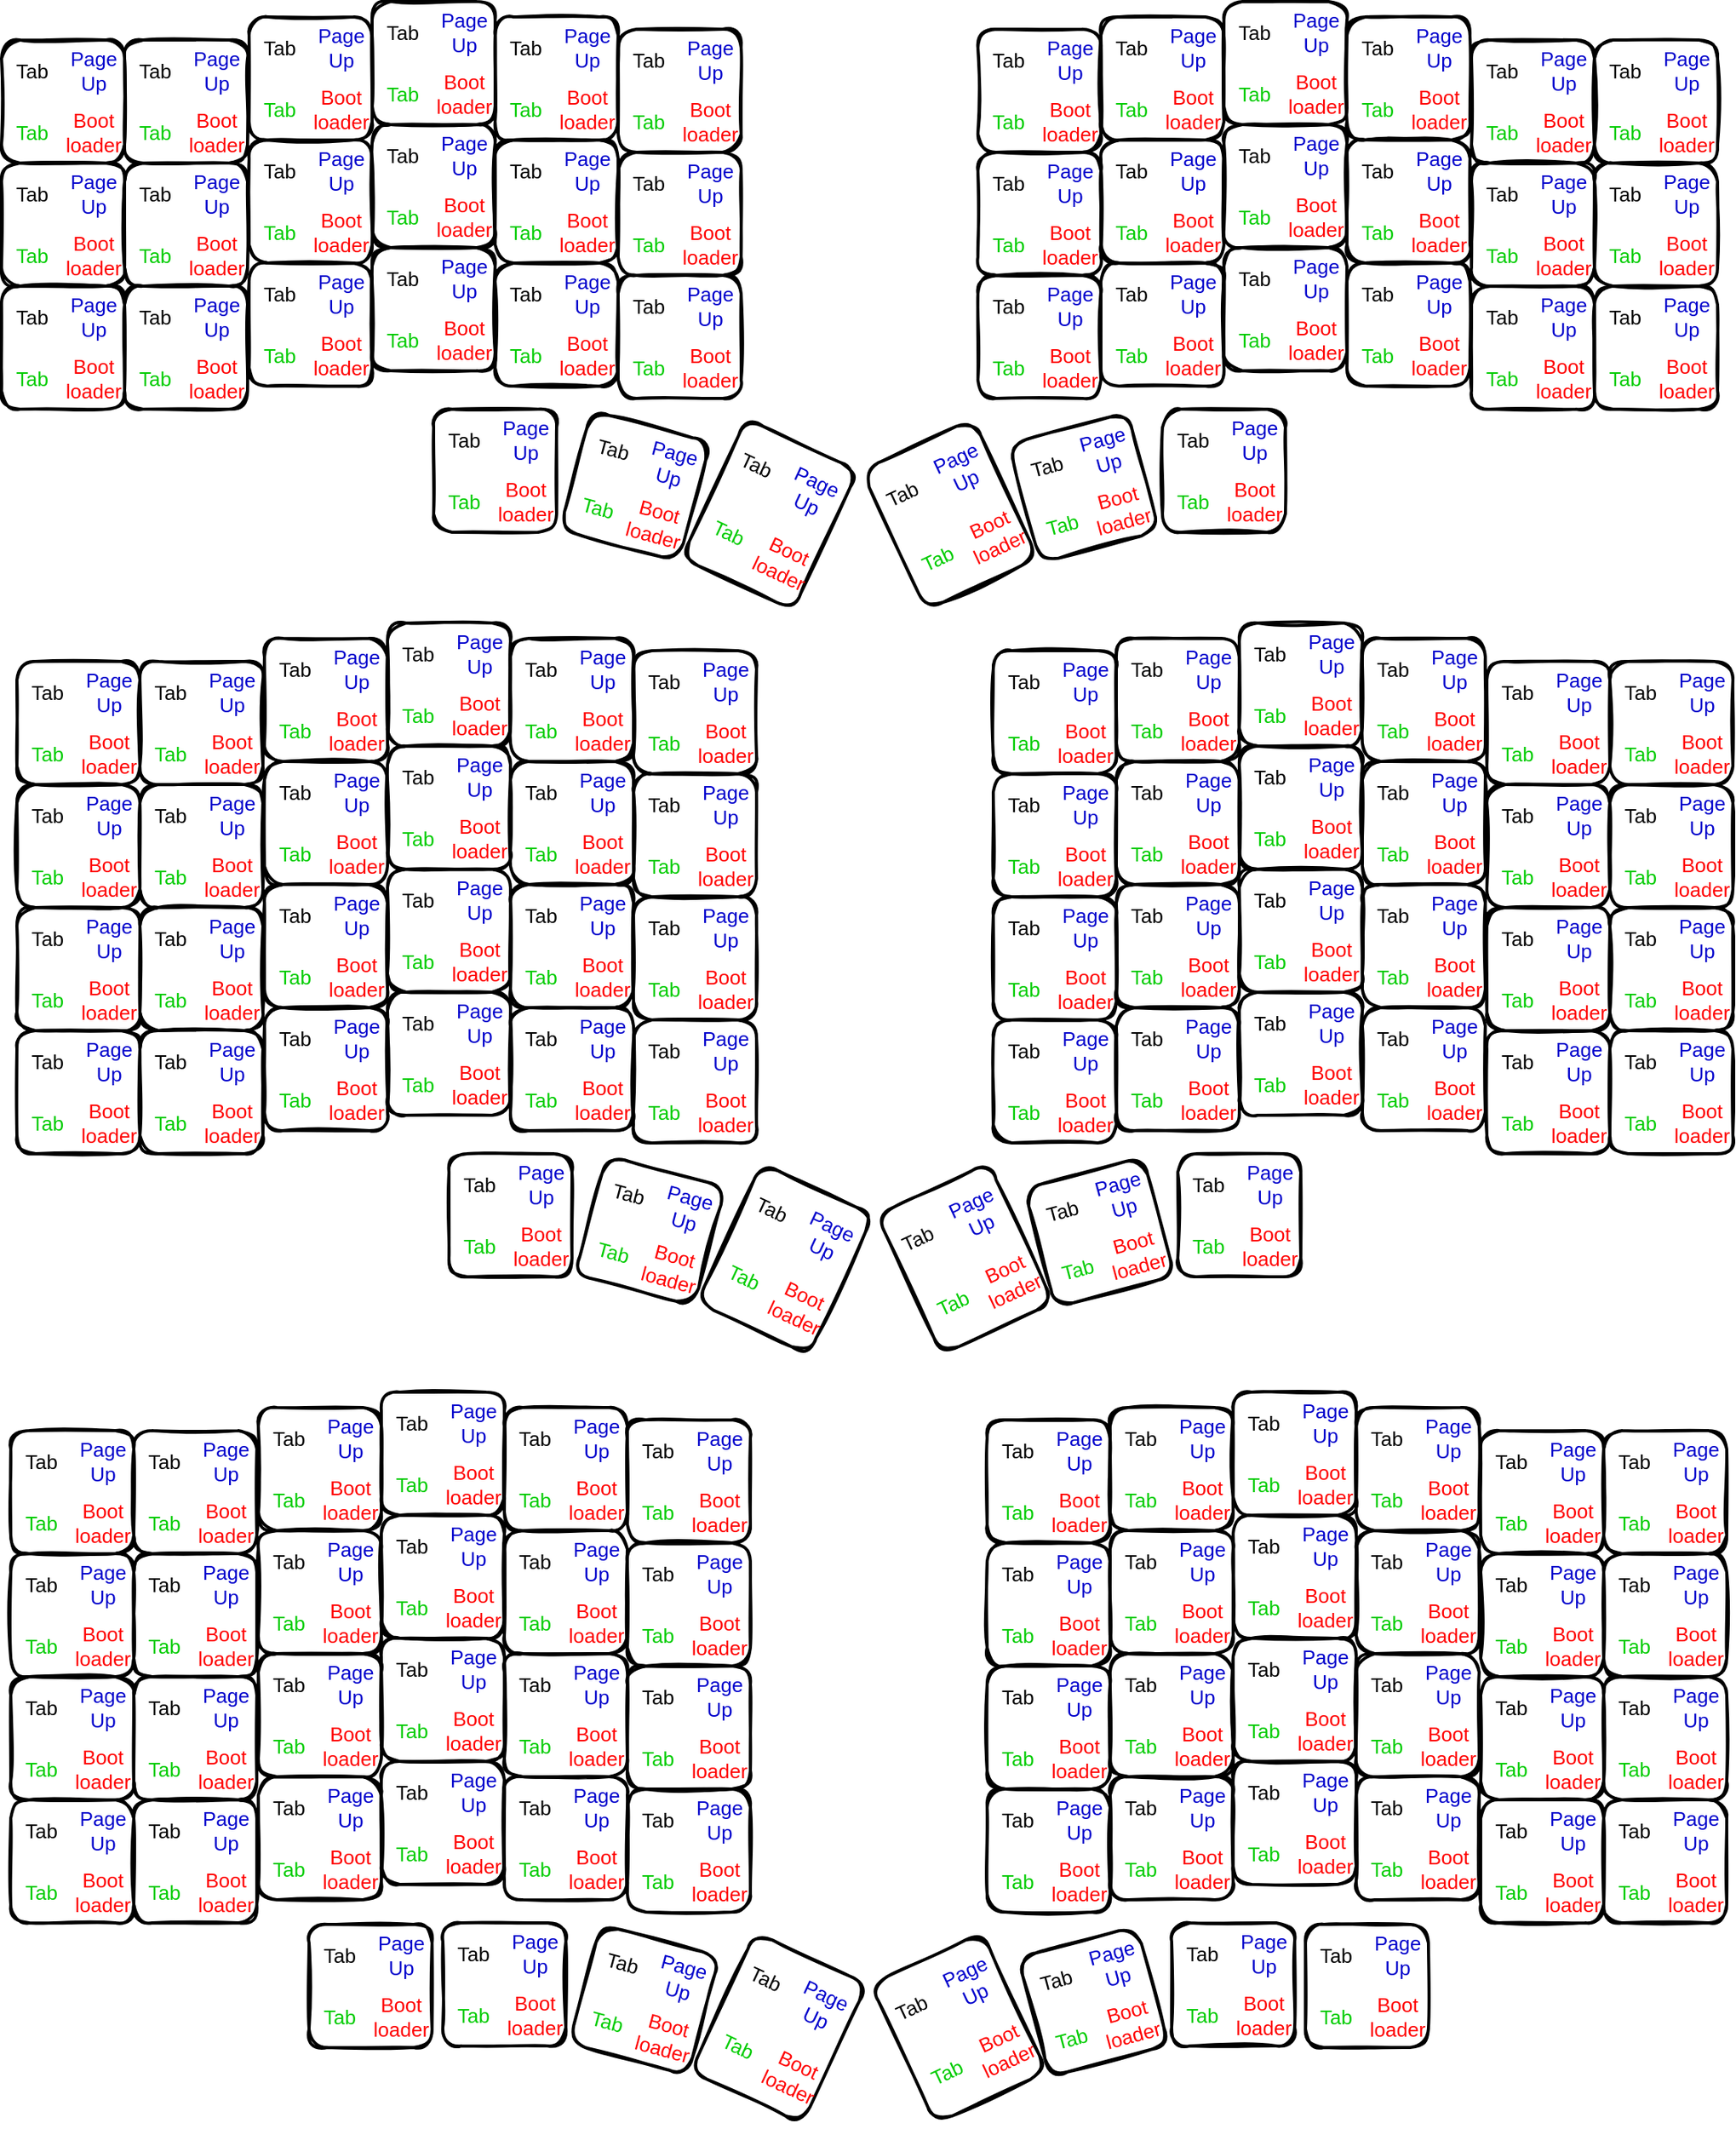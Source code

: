 <mxfile version="21.2.9" type="github">
  <diagram name="第 1 页" id="F1OaBbWz24oC9GuwH90U">
    <mxGraphModel dx="1462" dy="1560" grid="1" gridSize="10" guides="1" tooltips="1" connect="1" arrows="1" fold="1" page="1" pageScale="1" pageWidth="850" pageHeight="1100" math="0" shadow="0">
      <root>
        <mxCell id="0" />
        <mxCell id="1" parent="0" />
        <mxCell id="BvFk9DYRYYywMg2uubC_-1" value="" style="group" vertex="1" connectable="0" parent="1">
          <mxGeometry x="287" y="190" width="80" height="80" as="geometry" />
        </mxCell>
        <mxCell id="BvFk9DYRYYywMg2uubC_-2" value="" style="rounded=1;strokeWidth=2;fillWeight=4;hachureGap=8;hachureAngle=45;fillColor=none;sketch=1;fillStyle=dashed;movable=1;resizable=1;rotatable=1;deletable=1;editable=1;locked=0;connectable=1;labelBackgroundColor=none;labelBorderColor=none;fontColor=none;noLabel=1;html=1;container=0;" vertex="1" parent="BvFk9DYRYYywMg2uubC_-1">
          <mxGeometry width="80" height="80" as="geometry" />
        </mxCell>
        <mxCell id="BvFk9DYRYYywMg2uubC_-3" value="Tab" style="text;whiteSpace=wrap;labelBackgroundColor=none;fontSize=13;align=center;verticalAlign=middle;fontColor=#000000;html=1;container=0;" vertex="1" parent="BvFk9DYRYYywMg2uubC_-1">
          <mxGeometry width="40" height="40" as="geometry" />
        </mxCell>
        <mxCell id="BvFk9DYRYYywMg2uubC_-4" value="Page&lt;br&gt;Up&lt;br&gt;" style="text;whiteSpace=wrap;labelBackgroundColor=none;fontColor=#0000CC;fontSize=13;align=center;verticalAlign=middle;html=1;container=0;" vertex="1" parent="BvFk9DYRYYywMg2uubC_-1">
          <mxGeometry x="40" width="40" height="40" as="geometry" />
        </mxCell>
        <mxCell id="BvFk9DYRYYywMg2uubC_-5" value="Tab" style="text;whiteSpace=wrap;labelBackgroundColor=none;fontColor=#00CC00;fontSize=13;align=center;verticalAlign=middle;html=1;container=0;" vertex="1" parent="BvFk9DYRYYywMg2uubC_-1">
          <mxGeometry y="40" width="40" height="40" as="geometry" />
        </mxCell>
        <mxCell id="BvFk9DYRYYywMg2uubC_-6" value="Boot&lt;br&gt;loader&lt;br&gt;" style="text;whiteSpace=wrap;labelBackgroundColor=none;fontColor=#FF0000;fontSize=13;align=center;verticalAlign=middle;html=1;container=0;" vertex="1" parent="BvFk9DYRYYywMg2uubC_-1">
          <mxGeometry x="40" y="40" width="40" height="40" as="geometry" />
        </mxCell>
        <mxCell id="BvFk9DYRYYywMg2uubC_-7" value="" style="group" vertex="1" connectable="0" parent="1">
          <mxGeometry x="367" y="190" width="80" height="80" as="geometry" />
        </mxCell>
        <mxCell id="BvFk9DYRYYywMg2uubC_-8" value="" style="rounded=1;strokeWidth=2;fillWeight=4;hachureGap=8;hachureAngle=45;fillColor=none;sketch=1;fillStyle=dashed;movable=1;resizable=1;rotatable=1;deletable=1;editable=1;locked=0;connectable=1;labelBackgroundColor=none;labelBorderColor=none;fontColor=none;noLabel=1;html=1;container=0;" vertex="1" parent="BvFk9DYRYYywMg2uubC_-7">
          <mxGeometry width="80" height="80" as="geometry" />
        </mxCell>
        <mxCell id="BvFk9DYRYYywMg2uubC_-9" value="Tab" style="text;whiteSpace=wrap;labelBackgroundColor=none;fontSize=13;align=center;verticalAlign=middle;fontColor=#000000;html=1;container=0;" vertex="1" parent="BvFk9DYRYYywMg2uubC_-7">
          <mxGeometry width="40" height="40" as="geometry" />
        </mxCell>
        <mxCell id="BvFk9DYRYYywMg2uubC_-10" value="Page&lt;br&gt;Up&lt;br&gt;" style="text;whiteSpace=wrap;labelBackgroundColor=none;fontColor=#0000CC;fontSize=13;align=center;verticalAlign=middle;html=1;container=0;" vertex="1" parent="BvFk9DYRYYywMg2uubC_-7">
          <mxGeometry x="40" width="40" height="40" as="geometry" />
        </mxCell>
        <mxCell id="BvFk9DYRYYywMg2uubC_-11" value="Tab" style="text;whiteSpace=wrap;labelBackgroundColor=none;fontColor=#00CC00;fontSize=13;align=center;verticalAlign=middle;html=1;container=0;" vertex="1" parent="BvFk9DYRYYywMg2uubC_-7">
          <mxGeometry y="40" width="40" height="40" as="geometry" />
        </mxCell>
        <mxCell id="BvFk9DYRYYywMg2uubC_-12" value="Boot&lt;br&gt;loader&lt;br&gt;" style="text;whiteSpace=wrap;labelBackgroundColor=none;fontColor=#FF0000;fontSize=13;align=center;verticalAlign=middle;html=1;container=0;" vertex="1" parent="BvFk9DYRYYywMg2uubC_-7">
          <mxGeometry x="40" y="40" width="40" height="40" as="geometry" />
        </mxCell>
        <mxCell id="BvFk9DYRYYywMg2uubC_-13" value="" style="group" vertex="1" connectable="0" parent="1">
          <mxGeometry x="448" y="175" width="80" height="80" as="geometry" />
        </mxCell>
        <mxCell id="BvFk9DYRYYywMg2uubC_-14" value="" style="rounded=1;strokeWidth=2;fillWeight=4;hachureGap=8;hachureAngle=45;fillColor=none;sketch=1;fillStyle=dashed;movable=1;resizable=1;rotatable=1;deletable=1;editable=1;locked=0;connectable=1;labelBackgroundColor=none;labelBorderColor=none;fontColor=none;noLabel=1;html=1;container=0;" vertex="1" parent="BvFk9DYRYYywMg2uubC_-13">
          <mxGeometry width="80" height="80" as="geometry" />
        </mxCell>
        <mxCell id="BvFk9DYRYYywMg2uubC_-15" value="Tab" style="text;whiteSpace=wrap;labelBackgroundColor=none;fontSize=13;align=center;verticalAlign=middle;fontColor=#000000;html=1;container=0;" vertex="1" parent="BvFk9DYRYYywMg2uubC_-13">
          <mxGeometry width="40" height="40" as="geometry" />
        </mxCell>
        <mxCell id="BvFk9DYRYYywMg2uubC_-16" value="Page&lt;br&gt;Up&lt;br&gt;" style="text;whiteSpace=wrap;labelBackgroundColor=none;fontColor=#0000CC;fontSize=13;align=center;verticalAlign=middle;html=1;container=0;" vertex="1" parent="BvFk9DYRYYywMg2uubC_-13">
          <mxGeometry x="40" width="40" height="40" as="geometry" />
        </mxCell>
        <mxCell id="BvFk9DYRYYywMg2uubC_-17" value="Tab" style="text;whiteSpace=wrap;labelBackgroundColor=none;fontColor=#00CC00;fontSize=13;align=center;verticalAlign=middle;html=1;container=0;" vertex="1" parent="BvFk9DYRYYywMg2uubC_-13">
          <mxGeometry y="40" width="40" height="40" as="geometry" />
        </mxCell>
        <mxCell id="BvFk9DYRYYywMg2uubC_-18" value="Boot&lt;br&gt;loader&lt;br&gt;" style="text;whiteSpace=wrap;labelBackgroundColor=none;fontColor=#FF0000;fontSize=13;align=center;verticalAlign=middle;html=1;container=0;" vertex="1" parent="BvFk9DYRYYywMg2uubC_-13">
          <mxGeometry x="40" y="40" width="40" height="40" as="geometry" />
        </mxCell>
        <mxCell id="BvFk9DYRYYywMg2uubC_-19" value="" style="group" vertex="1" connectable="0" parent="1">
          <mxGeometry x="528" y="165" width="80" height="80" as="geometry" />
        </mxCell>
        <mxCell id="BvFk9DYRYYywMg2uubC_-20" value="" style="rounded=1;strokeWidth=2;fillWeight=4;hachureGap=8;hachureAngle=45;fillColor=none;sketch=1;fillStyle=dashed;movable=1;resizable=1;rotatable=1;deletable=1;editable=1;locked=0;connectable=1;labelBackgroundColor=none;labelBorderColor=none;fontColor=none;noLabel=1;html=1;container=0;" vertex="1" parent="BvFk9DYRYYywMg2uubC_-19">
          <mxGeometry width="80" height="80" as="geometry" />
        </mxCell>
        <mxCell id="BvFk9DYRYYywMg2uubC_-21" value="Tab" style="text;whiteSpace=wrap;labelBackgroundColor=none;fontSize=13;align=center;verticalAlign=middle;fontColor=#000000;html=1;container=0;" vertex="1" parent="BvFk9DYRYYywMg2uubC_-19">
          <mxGeometry width="40" height="40" as="geometry" />
        </mxCell>
        <mxCell id="BvFk9DYRYYywMg2uubC_-22" value="Page&lt;br&gt;Up&lt;br&gt;" style="text;whiteSpace=wrap;labelBackgroundColor=none;fontColor=#0000CC;fontSize=13;align=center;verticalAlign=middle;html=1;container=0;" vertex="1" parent="BvFk9DYRYYywMg2uubC_-19">
          <mxGeometry x="40" width="40" height="40" as="geometry" />
        </mxCell>
        <mxCell id="BvFk9DYRYYywMg2uubC_-23" value="Tab" style="text;whiteSpace=wrap;labelBackgroundColor=none;fontColor=#00CC00;fontSize=13;align=center;verticalAlign=middle;html=1;container=0;" vertex="1" parent="BvFk9DYRYYywMg2uubC_-19">
          <mxGeometry y="40" width="40" height="40" as="geometry" />
        </mxCell>
        <mxCell id="BvFk9DYRYYywMg2uubC_-24" value="Boot&lt;br&gt;loader&lt;br&gt;" style="text;whiteSpace=wrap;labelBackgroundColor=none;fontColor=#FF0000;fontSize=13;align=center;verticalAlign=middle;html=1;container=0;" vertex="1" parent="BvFk9DYRYYywMg2uubC_-19">
          <mxGeometry x="40" y="40" width="40" height="40" as="geometry" />
        </mxCell>
        <mxCell id="BvFk9DYRYYywMg2uubC_-25" value="" style="group" vertex="1" connectable="0" parent="1">
          <mxGeometry x="608" y="175" width="80" height="80" as="geometry" />
        </mxCell>
        <mxCell id="BvFk9DYRYYywMg2uubC_-26" value="" style="rounded=1;strokeWidth=2;fillWeight=4;hachureGap=8;hachureAngle=45;fillColor=none;sketch=1;fillStyle=dashed;movable=1;resizable=1;rotatable=1;deletable=1;editable=1;locked=0;connectable=1;labelBackgroundColor=none;labelBorderColor=none;fontColor=none;noLabel=1;html=1;container=0;" vertex="1" parent="BvFk9DYRYYywMg2uubC_-25">
          <mxGeometry width="80" height="80" as="geometry" />
        </mxCell>
        <mxCell id="BvFk9DYRYYywMg2uubC_-27" value="Tab" style="text;whiteSpace=wrap;labelBackgroundColor=none;fontSize=13;align=center;verticalAlign=middle;fontColor=#000000;html=1;container=0;" vertex="1" parent="BvFk9DYRYYywMg2uubC_-25">
          <mxGeometry width="40" height="40" as="geometry" />
        </mxCell>
        <mxCell id="BvFk9DYRYYywMg2uubC_-28" value="Page&lt;br&gt;Up&lt;br&gt;" style="text;whiteSpace=wrap;labelBackgroundColor=none;fontColor=#0000CC;fontSize=13;align=center;verticalAlign=middle;html=1;container=0;" vertex="1" parent="BvFk9DYRYYywMg2uubC_-25">
          <mxGeometry x="40" width="40" height="40" as="geometry" />
        </mxCell>
        <mxCell id="BvFk9DYRYYywMg2uubC_-29" value="Tab" style="text;whiteSpace=wrap;labelBackgroundColor=none;fontColor=#00CC00;fontSize=13;align=center;verticalAlign=middle;html=1;container=0;" vertex="1" parent="BvFk9DYRYYywMg2uubC_-25">
          <mxGeometry y="40" width="40" height="40" as="geometry" />
        </mxCell>
        <mxCell id="BvFk9DYRYYywMg2uubC_-30" value="Boot&lt;br&gt;loader&lt;br&gt;" style="text;whiteSpace=wrap;labelBackgroundColor=none;fontColor=#FF0000;fontSize=13;align=center;verticalAlign=middle;html=1;container=0;" vertex="1" parent="BvFk9DYRYYywMg2uubC_-25">
          <mxGeometry x="40" y="40" width="40" height="40" as="geometry" />
        </mxCell>
        <mxCell id="BvFk9DYRYYywMg2uubC_-31" value="" style="group" vertex="1" connectable="0" parent="1">
          <mxGeometry x="688" y="183" width="80" height="80" as="geometry" />
        </mxCell>
        <mxCell id="BvFk9DYRYYywMg2uubC_-32" value="" style="rounded=1;strokeWidth=2;fillWeight=4;hachureGap=8;hachureAngle=45;fillColor=none;sketch=1;fillStyle=dashed;movable=1;resizable=1;rotatable=1;deletable=1;editable=1;locked=0;connectable=1;labelBackgroundColor=none;labelBorderColor=none;fontColor=none;noLabel=1;html=1;container=0;" vertex="1" parent="BvFk9DYRYYywMg2uubC_-31">
          <mxGeometry width="80" height="80" as="geometry" />
        </mxCell>
        <mxCell id="BvFk9DYRYYywMg2uubC_-33" value="Tab" style="text;whiteSpace=wrap;labelBackgroundColor=none;fontSize=13;align=center;verticalAlign=middle;fontColor=#000000;html=1;container=0;" vertex="1" parent="BvFk9DYRYYywMg2uubC_-31">
          <mxGeometry width="40" height="40" as="geometry" />
        </mxCell>
        <mxCell id="BvFk9DYRYYywMg2uubC_-34" value="Page&lt;br&gt;Up&lt;br&gt;" style="text;whiteSpace=wrap;labelBackgroundColor=none;fontColor=#0000CC;fontSize=13;align=center;verticalAlign=middle;html=1;container=0;" vertex="1" parent="BvFk9DYRYYywMg2uubC_-31">
          <mxGeometry x="40" width="40" height="40" as="geometry" />
        </mxCell>
        <mxCell id="BvFk9DYRYYywMg2uubC_-35" value="Tab" style="text;whiteSpace=wrap;labelBackgroundColor=none;fontColor=#00CC00;fontSize=13;align=center;verticalAlign=middle;html=1;container=0;" vertex="1" parent="BvFk9DYRYYywMg2uubC_-31">
          <mxGeometry y="40" width="40" height="40" as="geometry" />
        </mxCell>
        <mxCell id="BvFk9DYRYYywMg2uubC_-36" value="Boot&lt;br&gt;loader&lt;br&gt;" style="text;whiteSpace=wrap;labelBackgroundColor=none;fontColor=#FF0000;fontSize=13;align=center;verticalAlign=middle;html=1;container=0;" vertex="1" parent="BvFk9DYRYYywMg2uubC_-31">
          <mxGeometry x="40" y="40" width="40" height="40" as="geometry" />
        </mxCell>
        <mxCell id="BvFk9DYRYYywMg2uubC_-37" value="" style="group" vertex="1" connectable="0" parent="1">
          <mxGeometry x="287" y="270" width="80" height="80" as="geometry" />
        </mxCell>
        <mxCell id="BvFk9DYRYYywMg2uubC_-38" value="" style="rounded=1;strokeWidth=2;fillWeight=4;hachureGap=8;hachureAngle=45;fillColor=none;sketch=1;fillStyle=dashed;movable=1;resizable=1;rotatable=1;deletable=1;editable=1;locked=0;connectable=1;labelBackgroundColor=none;labelBorderColor=none;fontColor=none;noLabel=1;html=1;container=0;" vertex="1" parent="BvFk9DYRYYywMg2uubC_-37">
          <mxGeometry width="80" height="80" as="geometry" />
        </mxCell>
        <mxCell id="BvFk9DYRYYywMg2uubC_-39" value="Tab" style="text;whiteSpace=wrap;labelBackgroundColor=none;fontSize=13;align=center;verticalAlign=middle;fontColor=#000000;html=1;container=0;" vertex="1" parent="BvFk9DYRYYywMg2uubC_-37">
          <mxGeometry width="40" height="40" as="geometry" />
        </mxCell>
        <mxCell id="BvFk9DYRYYywMg2uubC_-40" value="Page&lt;br&gt;Up&lt;br&gt;" style="text;whiteSpace=wrap;labelBackgroundColor=none;fontColor=#0000CC;fontSize=13;align=center;verticalAlign=middle;html=1;container=0;" vertex="1" parent="BvFk9DYRYYywMg2uubC_-37">
          <mxGeometry x="40" width="40" height="40" as="geometry" />
        </mxCell>
        <mxCell id="BvFk9DYRYYywMg2uubC_-41" value="Tab" style="text;whiteSpace=wrap;labelBackgroundColor=none;fontColor=#00CC00;fontSize=13;align=center;verticalAlign=middle;html=1;container=0;" vertex="1" parent="BvFk9DYRYYywMg2uubC_-37">
          <mxGeometry y="40" width="40" height="40" as="geometry" />
        </mxCell>
        <mxCell id="BvFk9DYRYYywMg2uubC_-42" value="Boot&lt;br&gt;loader&lt;br&gt;" style="text;whiteSpace=wrap;labelBackgroundColor=none;fontColor=#FF0000;fontSize=13;align=center;verticalAlign=middle;html=1;container=0;" vertex="1" parent="BvFk9DYRYYywMg2uubC_-37">
          <mxGeometry x="40" y="40" width="40" height="40" as="geometry" />
        </mxCell>
        <mxCell id="BvFk9DYRYYywMg2uubC_-43" value="" style="group" vertex="1" connectable="0" parent="1">
          <mxGeometry x="367" y="270" width="80" height="80" as="geometry" />
        </mxCell>
        <mxCell id="BvFk9DYRYYywMg2uubC_-44" value="" style="rounded=1;strokeWidth=2;fillWeight=4;hachureGap=8;hachureAngle=45;fillColor=none;sketch=1;fillStyle=dashed;movable=1;resizable=1;rotatable=1;deletable=1;editable=1;locked=0;connectable=1;labelBackgroundColor=none;labelBorderColor=none;fontColor=none;noLabel=1;html=1;container=0;" vertex="1" parent="BvFk9DYRYYywMg2uubC_-43">
          <mxGeometry width="80" height="80" as="geometry" />
        </mxCell>
        <mxCell id="BvFk9DYRYYywMg2uubC_-45" value="Tab" style="text;whiteSpace=wrap;labelBackgroundColor=none;fontSize=13;align=center;verticalAlign=middle;fontColor=#000000;html=1;container=0;" vertex="1" parent="BvFk9DYRYYywMg2uubC_-43">
          <mxGeometry width="40" height="40" as="geometry" />
        </mxCell>
        <mxCell id="BvFk9DYRYYywMg2uubC_-46" value="Page&lt;br&gt;Up&lt;br&gt;" style="text;whiteSpace=wrap;labelBackgroundColor=none;fontColor=#0000CC;fontSize=13;align=center;verticalAlign=middle;html=1;container=0;" vertex="1" parent="BvFk9DYRYYywMg2uubC_-43">
          <mxGeometry x="40" width="40" height="40" as="geometry" />
        </mxCell>
        <mxCell id="BvFk9DYRYYywMg2uubC_-47" value="Tab" style="text;whiteSpace=wrap;labelBackgroundColor=none;fontColor=#00CC00;fontSize=13;align=center;verticalAlign=middle;html=1;container=0;" vertex="1" parent="BvFk9DYRYYywMg2uubC_-43">
          <mxGeometry y="40" width="40" height="40" as="geometry" />
        </mxCell>
        <mxCell id="BvFk9DYRYYywMg2uubC_-48" value="Boot&lt;br&gt;loader&lt;br&gt;" style="text;whiteSpace=wrap;labelBackgroundColor=none;fontColor=#FF0000;fontSize=13;align=center;verticalAlign=middle;html=1;container=0;" vertex="1" parent="BvFk9DYRYYywMg2uubC_-43">
          <mxGeometry x="40" y="40" width="40" height="40" as="geometry" />
        </mxCell>
        <mxCell id="BvFk9DYRYYywMg2uubC_-49" value="" style="group" vertex="1" connectable="0" parent="1">
          <mxGeometry x="448" y="255" width="80" height="80" as="geometry" />
        </mxCell>
        <mxCell id="BvFk9DYRYYywMg2uubC_-50" value="" style="rounded=1;strokeWidth=2;fillWeight=4;hachureGap=8;hachureAngle=45;fillColor=none;sketch=1;fillStyle=dashed;movable=1;resizable=1;rotatable=1;deletable=1;editable=1;locked=0;connectable=1;labelBackgroundColor=none;labelBorderColor=none;fontColor=none;noLabel=1;html=1;container=0;" vertex="1" parent="BvFk9DYRYYywMg2uubC_-49">
          <mxGeometry width="80" height="80" as="geometry" />
        </mxCell>
        <mxCell id="BvFk9DYRYYywMg2uubC_-51" value="Tab" style="text;whiteSpace=wrap;labelBackgroundColor=none;fontSize=13;align=center;verticalAlign=middle;fontColor=#000000;html=1;container=0;" vertex="1" parent="BvFk9DYRYYywMg2uubC_-49">
          <mxGeometry width="40" height="40" as="geometry" />
        </mxCell>
        <mxCell id="BvFk9DYRYYywMg2uubC_-52" value="Page&lt;br&gt;Up&lt;br&gt;" style="text;whiteSpace=wrap;labelBackgroundColor=none;fontColor=#0000CC;fontSize=13;align=center;verticalAlign=middle;html=1;container=0;" vertex="1" parent="BvFk9DYRYYywMg2uubC_-49">
          <mxGeometry x="40" width="40" height="40" as="geometry" />
        </mxCell>
        <mxCell id="BvFk9DYRYYywMg2uubC_-53" value="Tab" style="text;whiteSpace=wrap;labelBackgroundColor=none;fontColor=#00CC00;fontSize=13;align=center;verticalAlign=middle;html=1;container=0;" vertex="1" parent="BvFk9DYRYYywMg2uubC_-49">
          <mxGeometry y="40" width="40" height="40" as="geometry" />
        </mxCell>
        <mxCell id="BvFk9DYRYYywMg2uubC_-54" value="Boot&lt;br&gt;loader&lt;br&gt;" style="text;whiteSpace=wrap;labelBackgroundColor=none;fontColor=#FF0000;fontSize=13;align=center;verticalAlign=middle;html=1;container=0;" vertex="1" parent="BvFk9DYRYYywMg2uubC_-49">
          <mxGeometry x="40" y="40" width="40" height="40" as="geometry" />
        </mxCell>
        <mxCell id="BvFk9DYRYYywMg2uubC_-55" value="" style="group" vertex="1" connectable="0" parent="1">
          <mxGeometry x="528" y="245" width="80" height="80" as="geometry" />
        </mxCell>
        <mxCell id="BvFk9DYRYYywMg2uubC_-56" value="" style="rounded=1;strokeWidth=2;fillWeight=4;hachureGap=8;hachureAngle=45;fillColor=none;sketch=1;fillStyle=dashed;movable=1;resizable=1;rotatable=1;deletable=1;editable=1;locked=0;connectable=1;labelBackgroundColor=none;labelBorderColor=none;fontColor=none;noLabel=1;html=1;container=0;" vertex="1" parent="BvFk9DYRYYywMg2uubC_-55">
          <mxGeometry width="80" height="80" as="geometry" />
        </mxCell>
        <mxCell id="BvFk9DYRYYywMg2uubC_-57" value="Tab" style="text;whiteSpace=wrap;labelBackgroundColor=none;fontSize=13;align=center;verticalAlign=middle;fontColor=#000000;html=1;container=0;" vertex="1" parent="BvFk9DYRYYywMg2uubC_-55">
          <mxGeometry width="40" height="40" as="geometry" />
        </mxCell>
        <mxCell id="BvFk9DYRYYywMg2uubC_-58" value="Page&lt;br&gt;Up&lt;br&gt;" style="text;whiteSpace=wrap;labelBackgroundColor=none;fontColor=#0000CC;fontSize=13;align=center;verticalAlign=middle;html=1;container=0;" vertex="1" parent="BvFk9DYRYYywMg2uubC_-55">
          <mxGeometry x="40" width="40" height="40" as="geometry" />
        </mxCell>
        <mxCell id="BvFk9DYRYYywMg2uubC_-59" value="Tab" style="text;whiteSpace=wrap;labelBackgroundColor=none;fontColor=#00CC00;fontSize=13;align=center;verticalAlign=middle;html=1;container=0;" vertex="1" parent="BvFk9DYRYYywMg2uubC_-55">
          <mxGeometry y="40" width="40" height="40" as="geometry" />
        </mxCell>
        <mxCell id="BvFk9DYRYYywMg2uubC_-60" value="Boot&lt;br&gt;loader&lt;br&gt;" style="text;whiteSpace=wrap;labelBackgroundColor=none;fontColor=#FF0000;fontSize=13;align=center;verticalAlign=middle;html=1;container=0;" vertex="1" parent="BvFk9DYRYYywMg2uubC_-55">
          <mxGeometry x="40" y="40" width="40" height="40" as="geometry" />
        </mxCell>
        <mxCell id="BvFk9DYRYYywMg2uubC_-61" value="" style="group" vertex="1" connectable="0" parent="1">
          <mxGeometry x="608" y="255" width="80" height="80" as="geometry" />
        </mxCell>
        <mxCell id="BvFk9DYRYYywMg2uubC_-62" value="" style="rounded=1;strokeWidth=2;fillWeight=4;hachureGap=8;hachureAngle=45;fillColor=none;sketch=1;fillStyle=dashed;movable=1;resizable=1;rotatable=1;deletable=1;editable=1;locked=0;connectable=1;labelBackgroundColor=none;labelBorderColor=none;fontColor=none;noLabel=1;html=1;container=0;" vertex="1" parent="BvFk9DYRYYywMg2uubC_-61">
          <mxGeometry width="80" height="80" as="geometry" />
        </mxCell>
        <mxCell id="BvFk9DYRYYywMg2uubC_-63" value="Tab" style="text;whiteSpace=wrap;labelBackgroundColor=none;fontSize=13;align=center;verticalAlign=middle;fontColor=#000000;html=1;container=0;" vertex="1" parent="BvFk9DYRYYywMg2uubC_-61">
          <mxGeometry width="40" height="40" as="geometry" />
        </mxCell>
        <mxCell id="BvFk9DYRYYywMg2uubC_-64" value="Page&lt;br&gt;Up&lt;br&gt;" style="text;whiteSpace=wrap;labelBackgroundColor=none;fontColor=#0000CC;fontSize=13;align=center;verticalAlign=middle;html=1;container=0;" vertex="1" parent="BvFk9DYRYYywMg2uubC_-61">
          <mxGeometry x="40" width="40" height="40" as="geometry" />
        </mxCell>
        <mxCell id="BvFk9DYRYYywMg2uubC_-65" value="Tab" style="text;whiteSpace=wrap;labelBackgroundColor=none;fontColor=#00CC00;fontSize=13;align=center;verticalAlign=middle;html=1;container=0;" vertex="1" parent="BvFk9DYRYYywMg2uubC_-61">
          <mxGeometry y="40" width="40" height="40" as="geometry" />
        </mxCell>
        <mxCell id="BvFk9DYRYYywMg2uubC_-66" value="Boot&lt;br&gt;loader&lt;br&gt;" style="text;whiteSpace=wrap;labelBackgroundColor=none;fontColor=#FF0000;fontSize=13;align=center;verticalAlign=middle;html=1;container=0;" vertex="1" parent="BvFk9DYRYYywMg2uubC_-61">
          <mxGeometry x="40" y="40" width="40" height="40" as="geometry" />
        </mxCell>
        <mxCell id="BvFk9DYRYYywMg2uubC_-67" value="" style="group" vertex="1" connectable="0" parent="1">
          <mxGeometry x="688" y="263" width="80" height="80" as="geometry" />
        </mxCell>
        <mxCell id="BvFk9DYRYYywMg2uubC_-68" value="" style="rounded=1;strokeWidth=2;fillWeight=4;hachureGap=8;hachureAngle=45;fillColor=none;sketch=1;fillStyle=dashed;movable=1;resizable=1;rotatable=1;deletable=1;editable=1;locked=0;connectable=1;labelBackgroundColor=none;labelBorderColor=none;fontColor=none;noLabel=1;html=1;container=0;" vertex="1" parent="BvFk9DYRYYywMg2uubC_-67">
          <mxGeometry width="80" height="80" as="geometry" />
        </mxCell>
        <mxCell id="BvFk9DYRYYywMg2uubC_-69" value="Tab" style="text;whiteSpace=wrap;labelBackgroundColor=none;fontSize=13;align=center;verticalAlign=middle;fontColor=#000000;html=1;container=0;" vertex="1" parent="BvFk9DYRYYywMg2uubC_-67">
          <mxGeometry width="40" height="40" as="geometry" />
        </mxCell>
        <mxCell id="BvFk9DYRYYywMg2uubC_-70" value="Page&lt;br&gt;Up&lt;br&gt;" style="text;whiteSpace=wrap;labelBackgroundColor=none;fontColor=#0000CC;fontSize=13;align=center;verticalAlign=middle;html=1;container=0;" vertex="1" parent="BvFk9DYRYYywMg2uubC_-67">
          <mxGeometry x="40" width="40" height="40" as="geometry" />
        </mxCell>
        <mxCell id="BvFk9DYRYYywMg2uubC_-71" value="Tab" style="text;whiteSpace=wrap;labelBackgroundColor=none;fontColor=#00CC00;fontSize=13;align=center;verticalAlign=middle;html=1;container=0;" vertex="1" parent="BvFk9DYRYYywMg2uubC_-67">
          <mxGeometry y="40" width="40" height="40" as="geometry" />
        </mxCell>
        <mxCell id="BvFk9DYRYYywMg2uubC_-72" value="Boot&lt;br&gt;loader&lt;br&gt;" style="text;whiteSpace=wrap;labelBackgroundColor=none;fontColor=#FF0000;fontSize=13;align=center;verticalAlign=middle;html=1;container=0;" vertex="1" parent="BvFk9DYRYYywMg2uubC_-67">
          <mxGeometry x="40" y="40" width="40" height="40" as="geometry" />
        </mxCell>
        <mxCell id="BvFk9DYRYYywMg2uubC_-73" value="" style="group" vertex="1" connectable="0" parent="1">
          <mxGeometry x="287" y="350" width="80" height="80" as="geometry" />
        </mxCell>
        <mxCell id="BvFk9DYRYYywMg2uubC_-74" value="" style="rounded=1;strokeWidth=2;fillWeight=4;hachureGap=8;hachureAngle=45;fillColor=none;sketch=1;fillStyle=dashed;movable=1;resizable=1;rotatable=1;deletable=1;editable=1;locked=0;connectable=1;labelBackgroundColor=none;labelBorderColor=none;fontColor=none;noLabel=1;html=1;container=0;" vertex="1" parent="BvFk9DYRYYywMg2uubC_-73">
          <mxGeometry width="80" height="80" as="geometry" />
        </mxCell>
        <mxCell id="BvFk9DYRYYywMg2uubC_-75" value="Tab" style="text;whiteSpace=wrap;labelBackgroundColor=none;fontSize=13;align=center;verticalAlign=middle;fontColor=#000000;html=1;container=0;" vertex="1" parent="BvFk9DYRYYywMg2uubC_-73">
          <mxGeometry width="40" height="40" as="geometry" />
        </mxCell>
        <mxCell id="BvFk9DYRYYywMg2uubC_-76" value="Page&lt;br&gt;Up&lt;br&gt;" style="text;whiteSpace=wrap;labelBackgroundColor=none;fontColor=#0000CC;fontSize=13;align=center;verticalAlign=middle;html=1;container=0;" vertex="1" parent="BvFk9DYRYYywMg2uubC_-73">
          <mxGeometry x="40" width="40" height="40" as="geometry" />
        </mxCell>
        <mxCell id="BvFk9DYRYYywMg2uubC_-77" value="Tab" style="text;whiteSpace=wrap;labelBackgroundColor=none;fontColor=#00CC00;fontSize=13;align=center;verticalAlign=middle;html=1;container=0;" vertex="1" parent="BvFk9DYRYYywMg2uubC_-73">
          <mxGeometry y="40" width="40" height="40" as="geometry" />
        </mxCell>
        <mxCell id="BvFk9DYRYYywMg2uubC_-78" value="Boot&lt;br&gt;loader&lt;br&gt;" style="text;whiteSpace=wrap;labelBackgroundColor=none;fontColor=#FF0000;fontSize=13;align=center;verticalAlign=middle;html=1;container=0;" vertex="1" parent="BvFk9DYRYYywMg2uubC_-73">
          <mxGeometry x="40" y="40" width="40" height="40" as="geometry" />
        </mxCell>
        <mxCell id="BvFk9DYRYYywMg2uubC_-79" value="" style="group" vertex="1" connectable="0" parent="1">
          <mxGeometry x="367" y="350" width="80" height="80" as="geometry" />
        </mxCell>
        <mxCell id="BvFk9DYRYYywMg2uubC_-80" value="" style="rounded=1;strokeWidth=2;fillWeight=4;hachureGap=8;hachureAngle=45;fillColor=none;sketch=1;fillStyle=dashed;movable=1;resizable=1;rotatable=1;deletable=1;editable=1;locked=0;connectable=1;labelBackgroundColor=none;labelBorderColor=none;fontColor=none;noLabel=1;html=1;container=0;" vertex="1" parent="BvFk9DYRYYywMg2uubC_-79">
          <mxGeometry width="80" height="80" as="geometry" />
        </mxCell>
        <mxCell id="BvFk9DYRYYywMg2uubC_-81" value="Tab" style="text;whiteSpace=wrap;labelBackgroundColor=none;fontSize=13;align=center;verticalAlign=middle;fontColor=#000000;html=1;container=0;" vertex="1" parent="BvFk9DYRYYywMg2uubC_-79">
          <mxGeometry width="40" height="40" as="geometry" />
        </mxCell>
        <mxCell id="BvFk9DYRYYywMg2uubC_-82" value="Page&lt;br&gt;Up&lt;br&gt;" style="text;whiteSpace=wrap;labelBackgroundColor=none;fontColor=#0000CC;fontSize=13;align=center;verticalAlign=middle;html=1;container=0;" vertex="1" parent="BvFk9DYRYYywMg2uubC_-79">
          <mxGeometry x="40" width="40" height="40" as="geometry" />
        </mxCell>
        <mxCell id="BvFk9DYRYYywMg2uubC_-83" value="Tab" style="text;whiteSpace=wrap;labelBackgroundColor=none;fontColor=#00CC00;fontSize=13;align=center;verticalAlign=middle;html=1;container=0;" vertex="1" parent="BvFk9DYRYYywMg2uubC_-79">
          <mxGeometry y="40" width="40" height="40" as="geometry" />
        </mxCell>
        <mxCell id="BvFk9DYRYYywMg2uubC_-84" value="Boot&lt;br&gt;loader&lt;br&gt;" style="text;whiteSpace=wrap;labelBackgroundColor=none;fontColor=#FF0000;fontSize=13;align=center;verticalAlign=middle;html=1;container=0;" vertex="1" parent="BvFk9DYRYYywMg2uubC_-79">
          <mxGeometry x="40" y="40" width="40" height="40" as="geometry" />
        </mxCell>
        <mxCell id="BvFk9DYRYYywMg2uubC_-85" value="" style="group" vertex="1" connectable="0" parent="1">
          <mxGeometry x="448" y="335" width="80" height="80" as="geometry" />
        </mxCell>
        <mxCell id="BvFk9DYRYYywMg2uubC_-86" value="" style="rounded=1;strokeWidth=2;fillWeight=4;hachureGap=8;hachureAngle=45;fillColor=none;sketch=1;fillStyle=dashed;movable=1;resizable=1;rotatable=1;deletable=1;editable=1;locked=0;connectable=1;labelBackgroundColor=none;labelBorderColor=none;fontColor=none;noLabel=1;html=1;container=0;" vertex="1" parent="BvFk9DYRYYywMg2uubC_-85">
          <mxGeometry width="80" height="80" as="geometry" />
        </mxCell>
        <mxCell id="BvFk9DYRYYywMg2uubC_-87" value="Tab" style="text;whiteSpace=wrap;labelBackgroundColor=none;fontSize=13;align=center;verticalAlign=middle;fontColor=#000000;html=1;container=0;" vertex="1" parent="BvFk9DYRYYywMg2uubC_-85">
          <mxGeometry width="40" height="40" as="geometry" />
        </mxCell>
        <mxCell id="BvFk9DYRYYywMg2uubC_-88" value="Page&lt;br&gt;Up&lt;br&gt;" style="text;whiteSpace=wrap;labelBackgroundColor=none;fontColor=#0000CC;fontSize=13;align=center;verticalAlign=middle;html=1;container=0;" vertex="1" parent="BvFk9DYRYYywMg2uubC_-85">
          <mxGeometry x="40" width="40" height="40" as="geometry" />
        </mxCell>
        <mxCell id="BvFk9DYRYYywMg2uubC_-89" value="Tab" style="text;whiteSpace=wrap;labelBackgroundColor=none;fontColor=#00CC00;fontSize=13;align=center;verticalAlign=middle;html=1;container=0;" vertex="1" parent="BvFk9DYRYYywMg2uubC_-85">
          <mxGeometry y="40" width="40" height="40" as="geometry" />
        </mxCell>
        <mxCell id="BvFk9DYRYYywMg2uubC_-90" value="Boot&lt;br&gt;loader&lt;br&gt;" style="text;whiteSpace=wrap;labelBackgroundColor=none;fontColor=#FF0000;fontSize=13;align=center;verticalAlign=middle;html=1;container=0;" vertex="1" parent="BvFk9DYRYYywMg2uubC_-85">
          <mxGeometry x="40" y="40" width="40" height="40" as="geometry" />
        </mxCell>
        <mxCell id="BvFk9DYRYYywMg2uubC_-91" value="" style="group" vertex="1" connectable="0" parent="1">
          <mxGeometry x="528" y="325" width="80" height="80" as="geometry" />
        </mxCell>
        <mxCell id="BvFk9DYRYYywMg2uubC_-92" value="" style="rounded=1;strokeWidth=2;fillWeight=4;hachureGap=8;hachureAngle=45;fillColor=none;sketch=1;fillStyle=dashed;movable=1;resizable=1;rotatable=1;deletable=1;editable=1;locked=0;connectable=1;labelBackgroundColor=none;labelBorderColor=none;fontColor=none;noLabel=1;html=1;container=0;" vertex="1" parent="BvFk9DYRYYywMg2uubC_-91">
          <mxGeometry width="80" height="80" as="geometry" />
        </mxCell>
        <mxCell id="BvFk9DYRYYywMg2uubC_-93" value="Tab" style="text;whiteSpace=wrap;labelBackgroundColor=none;fontSize=13;align=center;verticalAlign=middle;fontColor=#000000;html=1;container=0;" vertex="1" parent="BvFk9DYRYYywMg2uubC_-91">
          <mxGeometry width="40" height="40" as="geometry" />
        </mxCell>
        <mxCell id="BvFk9DYRYYywMg2uubC_-94" value="Page&lt;br&gt;Up&lt;br&gt;" style="text;whiteSpace=wrap;labelBackgroundColor=none;fontColor=#0000CC;fontSize=13;align=center;verticalAlign=middle;html=1;container=0;" vertex="1" parent="BvFk9DYRYYywMg2uubC_-91">
          <mxGeometry x="40" width="40" height="40" as="geometry" />
        </mxCell>
        <mxCell id="BvFk9DYRYYywMg2uubC_-95" value="Tab" style="text;whiteSpace=wrap;labelBackgroundColor=none;fontColor=#00CC00;fontSize=13;align=center;verticalAlign=middle;html=1;container=0;" vertex="1" parent="BvFk9DYRYYywMg2uubC_-91">
          <mxGeometry y="40" width="40" height="40" as="geometry" />
        </mxCell>
        <mxCell id="BvFk9DYRYYywMg2uubC_-96" value="Boot&lt;br&gt;loader&lt;br&gt;" style="text;whiteSpace=wrap;labelBackgroundColor=none;fontColor=#FF0000;fontSize=13;align=center;verticalAlign=middle;html=1;container=0;" vertex="1" parent="BvFk9DYRYYywMg2uubC_-91">
          <mxGeometry x="40" y="40" width="40" height="40" as="geometry" />
        </mxCell>
        <mxCell id="BvFk9DYRYYywMg2uubC_-97" value="" style="group" vertex="1" connectable="0" parent="1">
          <mxGeometry x="608" y="335" width="80" height="80" as="geometry" />
        </mxCell>
        <mxCell id="BvFk9DYRYYywMg2uubC_-98" value="" style="rounded=1;strokeWidth=2;fillWeight=4;hachureGap=8;hachureAngle=45;fillColor=none;sketch=1;fillStyle=dashed;movable=1;resizable=1;rotatable=1;deletable=1;editable=1;locked=0;connectable=1;labelBackgroundColor=none;labelBorderColor=none;fontColor=none;noLabel=1;html=1;container=0;" vertex="1" parent="BvFk9DYRYYywMg2uubC_-97">
          <mxGeometry width="80" height="80" as="geometry" />
        </mxCell>
        <mxCell id="BvFk9DYRYYywMg2uubC_-99" value="Tab" style="text;whiteSpace=wrap;labelBackgroundColor=none;fontSize=13;align=center;verticalAlign=middle;fontColor=#000000;html=1;container=0;" vertex="1" parent="BvFk9DYRYYywMg2uubC_-97">
          <mxGeometry width="40" height="40" as="geometry" />
        </mxCell>
        <mxCell id="BvFk9DYRYYywMg2uubC_-100" value="Page&lt;br&gt;Up&lt;br&gt;" style="text;whiteSpace=wrap;labelBackgroundColor=none;fontColor=#0000CC;fontSize=13;align=center;verticalAlign=middle;html=1;container=0;" vertex="1" parent="BvFk9DYRYYywMg2uubC_-97">
          <mxGeometry x="40" width="40" height="40" as="geometry" />
        </mxCell>
        <mxCell id="BvFk9DYRYYywMg2uubC_-101" value="Tab" style="text;whiteSpace=wrap;labelBackgroundColor=none;fontColor=#00CC00;fontSize=13;align=center;verticalAlign=middle;html=1;container=0;" vertex="1" parent="BvFk9DYRYYywMg2uubC_-97">
          <mxGeometry y="40" width="40" height="40" as="geometry" />
        </mxCell>
        <mxCell id="BvFk9DYRYYywMg2uubC_-102" value="Boot&lt;br&gt;loader&lt;br&gt;" style="text;whiteSpace=wrap;labelBackgroundColor=none;fontColor=#FF0000;fontSize=13;align=center;verticalAlign=middle;html=1;container=0;" vertex="1" parent="BvFk9DYRYYywMg2uubC_-97">
          <mxGeometry x="40" y="40" width="40" height="40" as="geometry" />
        </mxCell>
        <mxCell id="BvFk9DYRYYywMg2uubC_-103" value="" style="group" vertex="1" connectable="0" parent="1">
          <mxGeometry x="688" y="343" width="80" height="80" as="geometry" />
        </mxCell>
        <mxCell id="BvFk9DYRYYywMg2uubC_-104" value="" style="rounded=1;strokeWidth=2;fillWeight=4;hachureGap=8;hachureAngle=45;fillColor=none;sketch=1;fillStyle=dashed;movable=1;resizable=1;rotatable=1;deletable=1;editable=1;locked=0;connectable=1;labelBackgroundColor=none;labelBorderColor=none;fontColor=none;noLabel=1;html=1;container=0;" vertex="1" parent="BvFk9DYRYYywMg2uubC_-103">
          <mxGeometry width="80" height="80" as="geometry" />
        </mxCell>
        <mxCell id="BvFk9DYRYYywMg2uubC_-105" value="Tab" style="text;whiteSpace=wrap;labelBackgroundColor=none;fontSize=13;align=center;verticalAlign=middle;fontColor=#000000;html=1;container=0;" vertex="1" parent="BvFk9DYRYYywMg2uubC_-103">
          <mxGeometry width="40" height="40" as="geometry" />
        </mxCell>
        <mxCell id="BvFk9DYRYYywMg2uubC_-106" value="Page&lt;br&gt;Up&lt;br&gt;" style="text;whiteSpace=wrap;labelBackgroundColor=none;fontColor=#0000CC;fontSize=13;align=center;verticalAlign=middle;html=1;container=0;" vertex="1" parent="BvFk9DYRYYywMg2uubC_-103">
          <mxGeometry x="40" width="40" height="40" as="geometry" />
        </mxCell>
        <mxCell id="BvFk9DYRYYywMg2uubC_-107" value="Tab" style="text;whiteSpace=wrap;labelBackgroundColor=none;fontColor=#00CC00;fontSize=13;align=center;verticalAlign=middle;html=1;container=0;" vertex="1" parent="BvFk9DYRYYywMg2uubC_-103">
          <mxGeometry y="40" width="40" height="40" as="geometry" />
        </mxCell>
        <mxCell id="BvFk9DYRYYywMg2uubC_-108" value="Boot&lt;br&gt;loader&lt;br&gt;" style="text;whiteSpace=wrap;labelBackgroundColor=none;fontColor=#FF0000;fontSize=13;align=center;verticalAlign=middle;html=1;container=0;" vertex="1" parent="BvFk9DYRYYywMg2uubC_-103">
          <mxGeometry x="40" y="40" width="40" height="40" as="geometry" />
        </mxCell>
        <mxCell id="BvFk9DYRYYywMg2uubC_-109" value="" style="group" vertex="1" connectable="0" parent="1">
          <mxGeometry x="568" y="430" width="80" height="80" as="geometry" />
        </mxCell>
        <mxCell id="BvFk9DYRYYywMg2uubC_-110" value="" style="rounded=1;strokeWidth=2;fillWeight=4;hachureGap=8;hachureAngle=45;fillColor=none;sketch=1;fillStyle=dashed;movable=1;resizable=1;rotatable=1;deletable=1;editable=1;locked=0;connectable=1;labelBackgroundColor=none;labelBorderColor=none;fontColor=none;noLabel=1;html=1;container=0;" vertex="1" parent="BvFk9DYRYYywMg2uubC_-109">
          <mxGeometry width="80" height="80" as="geometry" />
        </mxCell>
        <mxCell id="BvFk9DYRYYywMg2uubC_-111" value="Tab" style="text;whiteSpace=wrap;labelBackgroundColor=none;fontSize=13;align=center;verticalAlign=middle;fontColor=#000000;html=1;container=0;" vertex="1" parent="BvFk9DYRYYywMg2uubC_-109">
          <mxGeometry width="40" height="40" as="geometry" />
        </mxCell>
        <mxCell id="BvFk9DYRYYywMg2uubC_-112" value="Page&lt;br&gt;Up&lt;br&gt;" style="text;whiteSpace=wrap;labelBackgroundColor=none;fontColor=#0000CC;fontSize=13;align=center;verticalAlign=middle;html=1;container=0;" vertex="1" parent="BvFk9DYRYYywMg2uubC_-109">
          <mxGeometry x="40" width="40" height="40" as="geometry" />
        </mxCell>
        <mxCell id="BvFk9DYRYYywMg2uubC_-113" value="Tab" style="text;whiteSpace=wrap;labelBackgroundColor=none;fontColor=#00CC00;fontSize=13;align=center;verticalAlign=middle;html=1;container=0;" vertex="1" parent="BvFk9DYRYYywMg2uubC_-109">
          <mxGeometry y="40" width="40" height="40" as="geometry" />
        </mxCell>
        <mxCell id="BvFk9DYRYYywMg2uubC_-114" value="Boot&lt;br&gt;loader&lt;br&gt;" style="text;whiteSpace=wrap;labelBackgroundColor=none;fontColor=#FF0000;fontSize=13;align=center;verticalAlign=middle;html=1;container=0;" vertex="1" parent="BvFk9DYRYYywMg2uubC_-109">
          <mxGeometry x="40" y="40" width="40" height="40" as="geometry" />
        </mxCell>
        <mxCell id="BvFk9DYRYYywMg2uubC_-115" value="" style="group;rotation=15;" vertex="1" connectable="0" parent="1">
          <mxGeometry x="659" y="440" width="80" height="80" as="geometry" />
        </mxCell>
        <mxCell id="BvFk9DYRYYywMg2uubC_-116" value="" style="rounded=1;strokeWidth=2;fillWeight=4;hachureGap=8;hachureAngle=45;fillColor=none;sketch=1;fillStyle=dashed;movable=1;resizable=1;rotatable=1;deletable=1;editable=1;locked=0;connectable=1;labelBackgroundColor=none;labelBorderColor=none;fontColor=none;noLabel=1;html=1;container=0;rotation=15;" vertex="1" parent="BvFk9DYRYYywMg2uubC_-115">
          <mxGeometry width="80" height="80" as="geometry" />
        </mxCell>
        <mxCell id="BvFk9DYRYYywMg2uubC_-117" value="Tab" style="text;whiteSpace=wrap;labelBackgroundColor=none;fontSize=13;align=center;verticalAlign=middle;fontColor=#000000;html=1;container=0;rotation=15;" vertex="1" parent="BvFk9DYRYYywMg2uubC_-115">
          <mxGeometry x="6" y="-4" width="40" height="40" as="geometry" />
        </mxCell>
        <mxCell id="BvFk9DYRYYywMg2uubC_-118" value="Page&lt;br&gt;Up&lt;br&gt;" style="text;whiteSpace=wrap;labelBackgroundColor=none;fontColor=#0000CC;fontSize=13;align=center;verticalAlign=middle;html=1;container=0;rotation=15;" vertex="1" parent="BvFk9DYRYYywMg2uubC_-115">
          <mxGeometry x="44" y="6" width="40" height="40" as="geometry" />
        </mxCell>
        <mxCell id="BvFk9DYRYYywMg2uubC_-119" value="Tab" style="text;whiteSpace=wrap;labelBackgroundColor=none;fontColor=#00CC00;fontSize=13;align=center;verticalAlign=middle;html=1;container=0;rotation=15;" vertex="1" parent="BvFk9DYRYYywMg2uubC_-115">
          <mxGeometry x="-4" y="34" width="40" height="40" as="geometry" />
        </mxCell>
        <mxCell id="BvFk9DYRYYywMg2uubC_-120" value="Boot&lt;br&gt;loader&lt;br&gt;" style="text;whiteSpace=wrap;labelBackgroundColor=none;fontColor=#FF0000;fontSize=13;align=center;verticalAlign=middle;html=1;container=0;rotation=15;" vertex="1" parent="BvFk9DYRYYywMg2uubC_-115">
          <mxGeometry x="34" y="44" width="40" height="40" as="geometry" />
        </mxCell>
        <mxCell id="BvFk9DYRYYywMg2uubC_-121" value="" style="group;rotation=25;" vertex="1" connectable="0" parent="1">
          <mxGeometry x="743.59" y="447.34" width="80" height="100" as="geometry" />
        </mxCell>
        <mxCell id="BvFk9DYRYYywMg2uubC_-122" value="" style="rounded=1;strokeWidth=2;fillWeight=4;hachureGap=8;hachureAngle=45;fillColor=none;sketch=1;fillStyle=dashed;movable=1;resizable=1;rotatable=1;deletable=1;editable=1;locked=0;connectable=1;labelBackgroundColor=none;labelBorderColor=none;fontColor=none;noLabel=1;html=1;container=0;rotation=25;" vertex="1" parent="BvFk9DYRYYywMg2uubC_-121">
          <mxGeometry x="3" y="1" width="80" height="100" as="geometry" />
        </mxCell>
        <mxCell id="BvFk9DYRYYywMg2uubC_-123" value="Tab" style="text;whiteSpace=wrap;labelBackgroundColor=none;fontSize=13;align=center;verticalAlign=middle;fontColor=#000000;html=1;container=0;rotation=25;" vertex="1" parent="BvFk9DYRYYywMg2uubC_-121">
          <mxGeometry x="14" y="-6" width="40" height="50" as="geometry" />
        </mxCell>
        <mxCell id="BvFk9DYRYYywMg2uubC_-124" value="Page&lt;br&gt;Up&lt;br&gt;" style="text;whiteSpace=wrap;labelBackgroundColor=none;fontColor=#0000CC;fontSize=13;align=center;verticalAlign=middle;html=1;container=0;rotation=25;" vertex="1" parent="BvFk9DYRYYywMg2uubC_-121">
          <mxGeometry x="50" y="12" width="40" height="50" as="geometry" />
        </mxCell>
        <mxCell id="BvFk9DYRYYywMg2uubC_-125" value="Tab" style="text;whiteSpace=wrap;labelBackgroundColor=none;fontColor=#00CC00;fontSize=13;align=center;verticalAlign=middle;html=1;container=0;rotation=25;" vertex="1" parent="BvFk9DYRYYywMg2uubC_-121">
          <mxGeometry x="-4" y="38" width="40" height="50" as="geometry" />
        </mxCell>
        <mxCell id="BvFk9DYRYYywMg2uubC_-126" value="Boot&lt;br&gt;loader&lt;br&gt;" style="text;whiteSpace=wrap;labelBackgroundColor=none;fontColor=#FF0000;fontSize=13;align=center;verticalAlign=middle;html=1;container=0;rotation=25;" vertex="1" parent="BvFk9DYRYYywMg2uubC_-121">
          <mxGeometry x="32" y="57" width="40" height="50" as="geometry" />
        </mxCell>
        <mxCell id="BvFk9DYRYYywMg2uubC_-127" value="" style="group" vertex="1" connectable="0" parent="1">
          <mxGeometry x="1322.973" y="190" width="80" height="80" as="geometry" />
        </mxCell>
        <mxCell id="BvFk9DYRYYywMg2uubC_-128" value="" style="rounded=1;strokeWidth=2;fillWeight=4;hachureGap=8;hachureAngle=45;fillColor=none;sketch=1;fillStyle=dashed;movable=1;resizable=1;rotatable=1;deletable=1;editable=1;locked=0;connectable=1;labelBackgroundColor=none;labelBorderColor=none;fontColor=none;noLabel=1;html=1;container=0;" vertex="1" parent="BvFk9DYRYYywMg2uubC_-127">
          <mxGeometry width="80" height="80" as="geometry" />
        </mxCell>
        <mxCell id="BvFk9DYRYYywMg2uubC_-129" value="Tab" style="text;whiteSpace=wrap;labelBackgroundColor=none;fontSize=13;align=center;verticalAlign=middle;fontColor=#000000;html=1;container=0;" vertex="1" parent="BvFk9DYRYYywMg2uubC_-127">
          <mxGeometry width="40" height="40" as="geometry" />
        </mxCell>
        <mxCell id="BvFk9DYRYYywMg2uubC_-130" value="Page&lt;br&gt;Up&lt;br&gt;" style="text;whiteSpace=wrap;labelBackgroundColor=none;fontColor=#0000CC;fontSize=13;align=center;verticalAlign=middle;html=1;container=0;" vertex="1" parent="BvFk9DYRYYywMg2uubC_-127">
          <mxGeometry x="40" width="40" height="40" as="geometry" />
        </mxCell>
        <mxCell id="BvFk9DYRYYywMg2uubC_-131" value="Tab" style="text;whiteSpace=wrap;labelBackgroundColor=none;fontColor=#00CC00;fontSize=13;align=center;verticalAlign=middle;html=1;container=0;" vertex="1" parent="BvFk9DYRYYywMg2uubC_-127">
          <mxGeometry y="40" width="40" height="40" as="geometry" />
        </mxCell>
        <mxCell id="BvFk9DYRYYywMg2uubC_-132" value="Boot&lt;br&gt;loader&lt;br&gt;" style="text;whiteSpace=wrap;labelBackgroundColor=none;fontColor=#FF0000;fontSize=13;align=center;verticalAlign=middle;html=1;container=0;" vertex="1" parent="BvFk9DYRYYywMg2uubC_-127">
          <mxGeometry x="40" y="40" width="40" height="40" as="geometry" />
        </mxCell>
        <mxCell id="BvFk9DYRYYywMg2uubC_-133" value="" style="group" vertex="1" connectable="0" parent="1">
          <mxGeometry x="1242.973" y="190" width="80" height="80" as="geometry" />
        </mxCell>
        <mxCell id="BvFk9DYRYYywMg2uubC_-134" value="" style="rounded=1;strokeWidth=2;fillWeight=4;hachureGap=8;hachureAngle=45;fillColor=none;sketch=1;fillStyle=dashed;movable=1;resizable=1;rotatable=1;deletable=1;editable=1;locked=0;connectable=1;labelBackgroundColor=none;labelBorderColor=none;fontColor=none;noLabel=1;html=1;container=0;" vertex="1" parent="BvFk9DYRYYywMg2uubC_-133">
          <mxGeometry width="80" height="80" as="geometry" />
        </mxCell>
        <mxCell id="BvFk9DYRYYywMg2uubC_-135" value="Tab" style="text;whiteSpace=wrap;labelBackgroundColor=none;fontSize=13;align=center;verticalAlign=middle;fontColor=#000000;html=1;container=0;" vertex="1" parent="BvFk9DYRYYywMg2uubC_-133">
          <mxGeometry width="40" height="40" as="geometry" />
        </mxCell>
        <mxCell id="BvFk9DYRYYywMg2uubC_-136" value="Page&lt;br&gt;Up&lt;br&gt;" style="text;whiteSpace=wrap;labelBackgroundColor=none;fontColor=#0000CC;fontSize=13;align=center;verticalAlign=middle;html=1;container=0;" vertex="1" parent="BvFk9DYRYYywMg2uubC_-133">
          <mxGeometry x="40" width="40" height="40" as="geometry" />
        </mxCell>
        <mxCell id="BvFk9DYRYYywMg2uubC_-137" value="Tab" style="text;whiteSpace=wrap;labelBackgroundColor=none;fontColor=#00CC00;fontSize=13;align=center;verticalAlign=middle;html=1;container=0;" vertex="1" parent="BvFk9DYRYYywMg2uubC_-133">
          <mxGeometry y="40" width="40" height="40" as="geometry" />
        </mxCell>
        <mxCell id="BvFk9DYRYYywMg2uubC_-138" value="Boot&lt;br&gt;loader&lt;br&gt;" style="text;whiteSpace=wrap;labelBackgroundColor=none;fontColor=#FF0000;fontSize=13;align=center;verticalAlign=middle;html=1;container=0;" vertex="1" parent="BvFk9DYRYYywMg2uubC_-133">
          <mxGeometry x="40" y="40" width="40" height="40" as="geometry" />
        </mxCell>
        <mxCell id="BvFk9DYRYYywMg2uubC_-139" value="" style="group" vertex="1" connectable="0" parent="1">
          <mxGeometry x="1161.973" y="175" width="80" height="80" as="geometry" />
        </mxCell>
        <mxCell id="BvFk9DYRYYywMg2uubC_-140" value="" style="rounded=1;strokeWidth=2;fillWeight=4;hachureGap=8;hachureAngle=45;fillColor=none;sketch=1;fillStyle=dashed;movable=1;resizable=1;rotatable=1;deletable=1;editable=1;locked=0;connectable=1;labelBackgroundColor=none;labelBorderColor=none;fontColor=none;noLabel=1;html=1;container=0;" vertex="1" parent="BvFk9DYRYYywMg2uubC_-139">
          <mxGeometry width="80" height="80" as="geometry" />
        </mxCell>
        <mxCell id="BvFk9DYRYYywMg2uubC_-141" value="Tab" style="text;whiteSpace=wrap;labelBackgroundColor=none;fontSize=13;align=center;verticalAlign=middle;fontColor=#000000;html=1;container=0;" vertex="1" parent="BvFk9DYRYYywMg2uubC_-139">
          <mxGeometry width="40" height="40" as="geometry" />
        </mxCell>
        <mxCell id="BvFk9DYRYYywMg2uubC_-142" value="Page&lt;br&gt;Up&lt;br&gt;" style="text;whiteSpace=wrap;labelBackgroundColor=none;fontColor=#0000CC;fontSize=13;align=center;verticalAlign=middle;html=1;container=0;" vertex="1" parent="BvFk9DYRYYywMg2uubC_-139">
          <mxGeometry x="40" width="40" height="40" as="geometry" />
        </mxCell>
        <mxCell id="BvFk9DYRYYywMg2uubC_-143" value="Tab" style="text;whiteSpace=wrap;labelBackgroundColor=none;fontColor=#00CC00;fontSize=13;align=center;verticalAlign=middle;html=1;container=0;" vertex="1" parent="BvFk9DYRYYywMg2uubC_-139">
          <mxGeometry y="40" width="40" height="40" as="geometry" />
        </mxCell>
        <mxCell id="BvFk9DYRYYywMg2uubC_-144" value="Boot&lt;br&gt;loader&lt;br&gt;" style="text;whiteSpace=wrap;labelBackgroundColor=none;fontColor=#FF0000;fontSize=13;align=center;verticalAlign=middle;html=1;container=0;" vertex="1" parent="BvFk9DYRYYywMg2uubC_-139">
          <mxGeometry x="40" y="40" width="40" height="40" as="geometry" />
        </mxCell>
        <mxCell id="BvFk9DYRYYywMg2uubC_-145" value="" style="group" vertex="1" connectable="0" parent="1">
          <mxGeometry x="1081.973" y="165" width="80" height="80" as="geometry" />
        </mxCell>
        <mxCell id="BvFk9DYRYYywMg2uubC_-146" value="" style="rounded=1;strokeWidth=2;fillWeight=4;hachureGap=8;hachureAngle=45;fillColor=none;sketch=1;fillStyle=dashed;movable=1;resizable=1;rotatable=1;deletable=1;editable=1;locked=0;connectable=1;labelBackgroundColor=none;labelBorderColor=none;fontColor=none;noLabel=1;html=1;container=0;" vertex="1" parent="BvFk9DYRYYywMg2uubC_-145">
          <mxGeometry width="80" height="80" as="geometry" />
        </mxCell>
        <mxCell id="BvFk9DYRYYywMg2uubC_-147" value="Tab" style="text;whiteSpace=wrap;labelBackgroundColor=none;fontSize=13;align=center;verticalAlign=middle;fontColor=#000000;html=1;container=0;" vertex="1" parent="BvFk9DYRYYywMg2uubC_-145">
          <mxGeometry width="40" height="40" as="geometry" />
        </mxCell>
        <mxCell id="BvFk9DYRYYywMg2uubC_-148" value="Page&lt;br&gt;Up&lt;br&gt;" style="text;whiteSpace=wrap;labelBackgroundColor=none;fontColor=#0000CC;fontSize=13;align=center;verticalAlign=middle;html=1;container=0;" vertex="1" parent="BvFk9DYRYYywMg2uubC_-145">
          <mxGeometry x="40" width="40" height="40" as="geometry" />
        </mxCell>
        <mxCell id="BvFk9DYRYYywMg2uubC_-149" value="Tab" style="text;whiteSpace=wrap;labelBackgroundColor=none;fontColor=#00CC00;fontSize=13;align=center;verticalAlign=middle;html=1;container=0;" vertex="1" parent="BvFk9DYRYYywMg2uubC_-145">
          <mxGeometry y="40" width="40" height="40" as="geometry" />
        </mxCell>
        <mxCell id="BvFk9DYRYYywMg2uubC_-150" value="Boot&lt;br&gt;loader&lt;br&gt;" style="text;whiteSpace=wrap;labelBackgroundColor=none;fontColor=#FF0000;fontSize=13;align=center;verticalAlign=middle;html=1;container=0;" vertex="1" parent="BvFk9DYRYYywMg2uubC_-145">
          <mxGeometry x="40" y="40" width="40" height="40" as="geometry" />
        </mxCell>
        <mxCell id="BvFk9DYRYYywMg2uubC_-151" value="" style="group" vertex="1" connectable="0" parent="1">
          <mxGeometry x="1001.973" y="175" width="80" height="80" as="geometry" />
        </mxCell>
        <mxCell id="BvFk9DYRYYywMg2uubC_-152" value="" style="rounded=1;strokeWidth=2;fillWeight=4;hachureGap=8;hachureAngle=45;fillColor=none;sketch=1;fillStyle=dashed;movable=1;resizable=1;rotatable=1;deletable=1;editable=1;locked=0;connectable=1;labelBackgroundColor=none;labelBorderColor=none;fontColor=none;noLabel=1;html=1;container=0;" vertex="1" parent="BvFk9DYRYYywMg2uubC_-151">
          <mxGeometry width="80" height="80" as="geometry" />
        </mxCell>
        <mxCell id="BvFk9DYRYYywMg2uubC_-153" value="Tab" style="text;whiteSpace=wrap;labelBackgroundColor=none;fontSize=13;align=center;verticalAlign=middle;fontColor=#000000;html=1;container=0;" vertex="1" parent="BvFk9DYRYYywMg2uubC_-151">
          <mxGeometry width="40" height="40" as="geometry" />
        </mxCell>
        <mxCell id="BvFk9DYRYYywMg2uubC_-154" value="Page&lt;br&gt;Up&lt;br&gt;" style="text;whiteSpace=wrap;labelBackgroundColor=none;fontColor=#0000CC;fontSize=13;align=center;verticalAlign=middle;html=1;container=0;" vertex="1" parent="BvFk9DYRYYywMg2uubC_-151">
          <mxGeometry x="40" width="40" height="40" as="geometry" />
        </mxCell>
        <mxCell id="BvFk9DYRYYywMg2uubC_-155" value="Tab" style="text;whiteSpace=wrap;labelBackgroundColor=none;fontColor=#00CC00;fontSize=13;align=center;verticalAlign=middle;html=1;container=0;" vertex="1" parent="BvFk9DYRYYywMg2uubC_-151">
          <mxGeometry y="40" width="40" height="40" as="geometry" />
        </mxCell>
        <mxCell id="BvFk9DYRYYywMg2uubC_-156" value="Boot&lt;br&gt;loader&lt;br&gt;" style="text;whiteSpace=wrap;labelBackgroundColor=none;fontColor=#FF0000;fontSize=13;align=center;verticalAlign=middle;html=1;container=0;" vertex="1" parent="BvFk9DYRYYywMg2uubC_-151">
          <mxGeometry x="40" y="40" width="40" height="40" as="geometry" />
        </mxCell>
        <mxCell id="BvFk9DYRYYywMg2uubC_-157" value="" style="group" vertex="1" connectable="0" parent="1">
          <mxGeometry x="921.973" y="183" width="80" height="80" as="geometry" />
        </mxCell>
        <mxCell id="BvFk9DYRYYywMg2uubC_-158" value="" style="rounded=1;strokeWidth=2;fillWeight=4;hachureGap=8;hachureAngle=45;fillColor=none;sketch=1;fillStyle=dashed;movable=1;resizable=1;rotatable=1;deletable=1;editable=1;locked=0;connectable=1;labelBackgroundColor=none;labelBorderColor=none;fontColor=none;noLabel=1;html=1;container=0;" vertex="1" parent="BvFk9DYRYYywMg2uubC_-157">
          <mxGeometry width="80" height="80" as="geometry" />
        </mxCell>
        <mxCell id="BvFk9DYRYYywMg2uubC_-159" value="Tab" style="text;whiteSpace=wrap;labelBackgroundColor=none;fontSize=13;align=center;verticalAlign=middle;fontColor=#000000;html=1;container=0;" vertex="1" parent="BvFk9DYRYYywMg2uubC_-157">
          <mxGeometry width="40" height="40" as="geometry" />
        </mxCell>
        <mxCell id="BvFk9DYRYYywMg2uubC_-160" value="Page&lt;br&gt;Up&lt;br&gt;" style="text;whiteSpace=wrap;labelBackgroundColor=none;fontColor=#0000CC;fontSize=13;align=center;verticalAlign=middle;html=1;container=0;" vertex="1" parent="BvFk9DYRYYywMg2uubC_-157">
          <mxGeometry x="40" width="40" height="40" as="geometry" />
        </mxCell>
        <mxCell id="BvFk9DYRYYywMg2uubC_-161" value="Tab" style="text;whiteSpace=wrap;labelBackgroundColor=none;fontColor=#00CC00;fontSize=13;align=center;verticalAlign=middle;html=1;container=0;" vertex="1" parent="BvFk9DYRYYywMg2uubC_-157">
          <mxGeometry y="40" width="40" height="40" as="geometry" />
        </mxCell>
        <mxCell id="BvFk9DYRYYywMg2uubC_-162" value="Boot&lt;br&gt;loader&lt;br&gt;" style="text;whiteSpace=wrap;labelBackgroundColor=none;fontColor=#FF0000;fontSize=13;align=center;verticalAlign=middle;html=1;container=0;" vertex="1" parent="BvFk9DYRYYywMg2uubC_-157">
          <mxGeometry x="40" y="40" width="40" height="40" as="geometry" />
        </mxCell>
        <mxCell id="BvFk9DYRYYywMg2uubC_-163" value="" style="group" vertex="1" connectable="0" parent="1">
          <mxGeometry x="1322.973" y="270" width="80" height="80" as="geometry" />
        </mxCell>
        <mxCell id="BvFk9DYRYYywMg2uubC_-164" value="" style="rounded=1;strokeWidth=2;fillWeight=4;hachureGap=8;hachureAngle=45;fillColor=none;sketch=1;fillStyle=dashed;movable=1;resizable=1;rotatable=1;deletable=1;editable=1;locked=0;connectable=1;labelBackgroundColor=none;labelBorderColor=none;fontColor=none;noLabel=1;html=1;container=0;" vertex="1" parent="BvFk9DYRYYywMg2uubC_-163">
          <mxGeometry width="80" height="80" as="geometry" />
        </mxCell>
        <mxCell id="BvFk9DYRYYywMg2uubC_-165" value="Tab" style="text;whiteSpace=wrap;labelBackgroundColor=none;fontSize=13;align=center;verticalAlign=middle;fontColor=#000000;html=1;container=0;" vertex="1" parent="BvFk9DYRYYywMg2uubC_-163">
          <mxGeometry width="40" height="40" as="geometry" />
        </mxCell>
        <mxCell id="BvFk9DYRYYywMg2uubC_-166" value="Page&lt;br&gt;Up&lt;br&gt;" style="text;whiteSpace=wrap;labelBackgroundColor=none;fontColor=#0000CC;fontSize=13;align=center;verticalAlign=middle;html=1;container=0;" vertex="1" parent="BvFk9DYRYYywMg2uubC_-163">
          <mxGeometry x="40" width="40" height="40" as="geometry" />
        </mxCell>
        <mxCell id="BvFk9DYRYYywMg2uubC_-167" value="Tab" style="text;whiteSpace=wrap;labelBackgroundColor=none;fontColor=#00CC00;fontSize=13;align=center;verticalAlign=middle;html=1;container=0;" vertex="1" parent="BvFk9DYRYYywMg2uubC_-163">
          <mxGeometry y="40" width="40" height="40" as="geometry" />
        </mxCell>
        <mxCell id="BvFk9DYRYYywMg2uubC_-168" value="Boot&lt;br&gt;loader&lt;br&gt;" style="text;whiteSpace=wrap;labelBackgroundColor=none;fontColor=#FF0000;fontSize=13;align=center;verticalAlign=middle;html=1;container=0;" vertex="1" parent="BvFk9DYRYYywMg2uubC_-163">
          <mxGeometry x="40" y="40" width="40" height="40" as="geometry" />
        </mxCell>
        <mxCell id="BvFk9DYRYYywMg2uubC_-169" value="" style="group" vertex="1" connectable="0" parent="1">
          <mxGeometry x="1242.973" y="270" width="80" height="80" as="geometry" />
        </mxCell>
        <mxCell id="BvFk9DYRYYywMg2uubC_-170" value="" style="rounded=1;strokeWidth=2;fillWeight=4;hachureGap=8;hachureAngle=45;fillColor=none;sketch=1;fillStyle=dashed;movable=1;resizable=1;rotatable=1;deletable=1;editable=1;locked=0;connectable=1;labelBackgroundColor=none;labelBorderColor=none;fontColor=none;noLabel=1;html=1;container=0;" vertex="1" parent="BvFk9DYRYYywMg2uubC_-169">
          <mxGeometry width="80" height="80" as="geometry" />
        </mxCell>
        <mxCell id="BvFk9DYRYYywMg2uubC_-171" value="Tab" style="text;whiteSpace=wrap;labelBackgroundColor=none;fontSize=13;align=center;verticalAlign=middle;fontColor=#000000;html=1;container=0;" vertex="1" parent="BvFk9DYRYYywMg2uubC_-169">
          <mxGeometry width="40" height="40" as="geometry" />
        </mxCell>
        <mxCell id="BvFk9DYRYYywMg2uubC_-172" value="Page&lt;br&gt;Up&lt;br&gt;" style="text;whiteSpace=wrap;labelBackgroundColor=none;fontColor=#0000CC;fontSize=13;align=center;verticalAlign=middle;html=1;container=0;" vertex="1" parent="BvFk9DYRYYywMg2uubC_-169">
          <mxGeometry x="40" width="40" height="40" as="geometry" />
        </mxCell>
        <mxCell id="BvFk9DYRYYywMg2uubC_-173" value="Tab" style="text;whiteSpace=wrap;labelBackgroundColor=none;fontColor=#00CC00;fontSize=13;align=center;verticalAlign=middle;html=1;container=0;" vertex="1" parent="BvFk9DYRYYywMg2uubC_-169">
          <mxGeometry y="40" width="40" height="40" as="geometry" />
        </mxCell>
        <mxCell id="BvFk9DYRYYywMg2uubC_-174" value="Boot&lt;br&gt;loader&lt;br&gt;" style="text;whiteSpace=wrap;labelBackgroundColor=none;fontColor=#FF0000;fontSize=13;align=center;verticalAlign=middle;html=1;container=0;" vertex="1" parent="BvFk9DYRYYywMg2uubC_-169">
          <mxGeometry x="40" y="40" width="40" height="40" as="geometry" />
        </mxCell>
        <mxCell id="BvFk9DYRYYywMg2uubC_-175" value="" style="group" vertex="1" connectable="0" parent="1">
          <mxGeometry x="1161.973" y="255" width="80" height="80" as="geometry" />
        </mxCell>
        <mxCell id="BvFk9DYRYYywMg2uubC_-176" value="" style="rounded=1;strokeWidth=2;fillWeight=4;hachureGap=8;hachureAngle=45;fillColor=none;sketch=1;fillStyle=dashed;movable=1;resizable=1;rotatable=1;deletable=1;editable=1;locked=0;connectable=1;labelBackgroundColor=none;labelBorderColor=none;fontColor=none;noLabel=1;html=1;container=0;" vertex="1" parent="BvFk9DYRYYywMg2uubC_-175">
          <mxGeometry width="80" height="80" as="geometry" />
        </mxCell>
        <mxCell id="BvFk9DYRYYywMg2uubC_-177" value="Tab" style="text;whiteSpace=wrap;labelBackgroundColor=none;fontSize=13;align=center;verticalAlign=middle;fontColor=#000000;html=1;container=0;" vertex="1" parent="BvFk9DYRYYywMg2uubC_-175">
          <mxGeometry width="40" height="40" as="geometry" />
        </mxCell>
        <mxCell id="BvFk9DYRYYywMg2uubC_-178" value="Page&lt;br&gt;Up&lt;br&gt;" style="text;whiteSpace=wrap;labelBackgroundColor=none;fontColor=#0000CC;fontSize=13;align=center;verticalAlign=middle;html=1;container=0;" vertex="1" parent="BvFk9DYRYYywMg2uubC_-175">
          <mxGeometry x="40" width="40" height="40" as="geometry" />
        </mxCell>
        <mxCell id="BvFk9DYRYYywMg2uubC_-179" value="Tab" style="text;whiteSpace=wrap;labelBackgroundColor=none;fontColor=#00CC00;fontSize=13;align=center;verticalAlign=middle;html=1;container=0;" vertex="1" parent="BvFk9DYRYYywMg2uubC_-175">
          <mxGeometry y="40" width="40" height="40" as="geometry" />
        </mxCell>
        <mxCell id="BvFk9DYRYYywMg2uubC_-180" value="Boot&lt;br&gt;loader&lt;br&gt;" style="text;whiteSpace=wrap;labelBackgroundColor=none;fontColor=#FF0000;fontSize=13;align=center;verticalAlign=middle;html=1;container=0;" vertex="1" parent="BvFk9DYRYYywMg2uubC_-175">
          <mxGeometry x="40" y="40" width="40" height="40" as="geometry" />
        </mxCell>
        <mxCell id="BvFk9DYRYYywMg2uubC_-181" value="" style="group" vertex="1" connectable="0" parent="1">
          <mxGeometry x="1081.973" y="245" width="80" height="80" as="geometry" />
        </mxCell>
        <mxCell id="BvFk9DYRYYywMg2uubC_-182" value="" style="rounded=1;strokeWidth=2;fillWeight=4;hachureGap=8;hachureAngle=45;fillColor=none;sketch=1;fillStyle=dashed;movable=1;resizable=1;rotatable=1;deletable=1;editable=1;locked=0;connectable=1;labelBackgroundColor=none;labelBorderColor=none;fontColor=none;noLabel=1;html=1;container=0;" vertex="1" parent="BvFk9DYRYYywMg2uubC_-181">
          <mxGeometry width="80" height="80" as="geometry" />
        </mxCell>
        <mxCell id="BvFk9DYRYYywMg2uubC_-183" value="Tab" style="text;whiteSpace=wrap;labelBackgroundColor=none;fontSize=13;align=center;verticalAlign=middle;fontColor=#000000;html=1;container=0;" vertex="1" parent="BvFk9DYRYYywMg2uubC_-181">
          <mxGeometry width="40" height="40" as="geometry" />
        </mxCell>
        <mxCell id="BvFk9DYRYYywMg2uubC_-184" value="Page&lt;br&gt;Up&lt;br&gt;" style="text;whiteSpace=wrap;labelBackgroundColor=none;fontColor=#0000CC;fontSize=13;align=center;verticalAlign=middle;html=1;container=0;" vertex="1" parent="BvFk9DYRYYywMg2uubC_-181">
          <mxGeometry x="40" width="40" height="40" as="geometry" />
        </mxCell>
        <mxCell id="BvFk9DYRYYywMg2uubC_-185" value="Tab" style="text;whiteSpace=wrap;labelBackgroundColor=none;fontColor=#00CC00;fontSize=13;align=center;verticalAlign=middle;html=1;container=0;" vertex="1" parent="BvFk9DYRYYywMg2uubC_-181">
          <mxGeometry y="40" width="40" height="40" as="geometry" />
        </mxCell>
        <mxCell id="BvFk9DYRYYywMg2uubC_-186" value="Boot&lt;br&gt;loader&lt;br&gt;" style="text;whiteSpace=wrap;labelBackgroundColor=none;fontColor=#FF0000;fontSize=13;align=center;verticalAlign=middle;html=1;container=0;" vertex="1" parent="BvFk9DYRYYywMg2uubC_-181">
          <mxGeometry x="40" y="40" width="40" height="40" as="geometry" />
        </mxCell>
        <mxCell id="BvFk9DYRYYywMg2uubC_-187" value="" style="group" vertex="1" connectable="0" parent="1">
          <mxGeometry x="1001.973" y="255" width="80" height="80" as="geometry" />
        </mxCell>
        <mxCell id="BvFk9DYRYYywMg2uubC_-188" value="" style="rounded=1;strokeWidth=2;fillWeight=4;hachureGap=8;hachureAngle=45;fillColor=none;sketch=1;fillStyle=dashed;movable=1;resizable=1;rotatable=1;deletable=1;editable=1;locked=0;connectable=1;labelBackgroundColor=none;labelBorderColor=none;fontColor=none;noLabel=1;html=1;container=0;" vertex="1" parent="BvFk9DYRYYywMg2uubC_-187">
          <mxGeometry width="80" height="80" as="geometry" />
        </mxCell>
        <mxCell id="BvFk9DYRYYywMg2uubC_-189" value="Tab" style="text;whiteSpace=wrap;labelBackgroundColor=none;fontSize=13;align=center;verticalAlign=middle;fontColor=#000000;html=1;container=0;" vertex="1" parent="BvFk9DYRYYywMg2uubC_-187">
          <mxGeometry width="40" height="40" as="geometry" />
        </mxCell>
        <mxCell id="BvFk9DYRYYywMg2uubC_-190" value="Page&lt;br&gt;Up&lt;br&gt;" style="text;whiteSpace=wrap;labelBackgroundColor=none;fontColor=#0000CC;fontSize=13;align=center;verticalAlign=middle;html=1;container=0;" vertex="1" parent="BvFk9DYRYYywMg2uubC_-187">
          <mxGeometry x="40" width="40" height="40" as="geometry" />
        </mxCell>
        <mxCell id="BvFk9DYRYYywMg2uubC_-191" value="Tab" style="text;whiteSpace=wrap;labelBackgroundColor=none;fontColor=#00CC00;fontSize=13;align=center;verticalAlign=middle;html=1;container=0;" vertex="1" parent="BvFk9DYRYYywMg2uubC_-187">
          <mxGeometry y="40" width="40" height="40" as="geometry" />
        </mxCell>
        <mxCell id="BvFk9DYRYYywMg2uubC_-192" value="Boot&lt;br&gt;loader&lt;br&gt;" style="text;whiteSpace=wrap;labelBackgroundColor=none;fontColor=#FF0000;fontSize=13;align=center;verticalAlign=middle;html=1;container=0;" vertex="1" parent="BvFk9DYRYYywMg2uubC_-187">
          <mxGeometry x="40" y="40" width="40" height="40" as="geometry" />
        </mxCell>
        <mxCell id="BvFk9DYRYYywMg2uubC_-193" value="" style="group" vertex="1" connectable="0" parent="1">
          <mxGeometry x="921.973" y="263" width="80" height="80" as="geometry" />
        </mxCell>
        <mxCell id="BvFk9DYRYYywMg2uubC_-194" value="" style="rounded=1;strokeWidth=2;fillWeight=4;hachureGap=8;hachureAngle=45;fillColor=none;sketch=1;fillStyle=dashed;movable=1;resizable=1;rotatable=1;deletable=1;editable=1;locked=0;connectable=1;labelBackgroundColor=none;labelBorderColor=none;fontColor=none;noLabel=1;html=1;container=0;" vertex="1" parent="BvFk9DYRYYywMg2uubC_-193">
          <mxGeometry width="80" height="80" as="geometry" />
        </mxCell>
        <mxCell id="BvFk9DYRYYywMg2uubC_-195" value="Tab" style="text;whiteSpace=wrap;labelBackgroundColor=none;fontSize=13;align=center;verticalAlign=middle;fontColor=#000000;html=1;container=0;" vertex="1" parent="BvFk9DYRYYywMg2uubC_-193">
          <mxGeometry width="40" height="40" as="geometry" />
        </mxCell>
        <mxCell id="BvFk9DYRYYywMg2uubC_-196" value="Page&lt;br&gt;Up&lt;br&gt;" style="text;whiteSpace=wrap;labelBackgroundColor=none;fontColor=#0000CC;fontSize=13;align=center;verticalAlign=middle;html=1;container=0;" vertex="1" parent="BvFk9DYRYYywMg2uubC_-193">
          <mxGeometry x="40" width="40" height="40" as="geometry" />
        </mxCell>
        <mxCell id="BvFk9DYRYYywMg2uubC_-197" value="Tab" style="text;whiteSpace=wrap;labelBackgroundColor=none;fontColor=#00CC00;fontSize=13;align=center;verticalAlign=middle;html=1;container=0;" vertex="1" parent="BvFk9DYRYYywMg2uubC_-193">
          <mxGeometry y="40" width="40" height="40" as="geometry" />
        </mxCell>
        <mxCell id="BvFk9DYRYYywMg2uubC_-198" value="Boot&lt;br&gt;loader&lt;br&gt;" style="text;whiteSpace=wrap;labelBackgroundColor=none;fontColor=#FF0000;fontSize=13;align=center;verticalAlign=middle;html=1;container=0;" vertex="1" parent="BvFk9DYRYYywMg2uubC_-193">
          <mxGeometry x="40" y="40" width="40" height="40" as="geometry" />
        </mxCell>
        <mxCell id="BvFk9DYRYYywMg2uubC_-199" value="" style="group" vertex="1" connectable="0" parent="1">
          <mxGeometry x="1322.973" y="350" width="80" height="80" as="geometry" />
        </mxCell>
        <mxCell id="BvFk9DYRYYywMg2uubC_-200" value="" style="rounded=1;strokeWidth=2;fillWeight=4;hachureGap=8;hachureAngle=45;fillColor=none;sketch=1;fillStyle=dashed;movable=1;resizable=1;rotatable=1;deletable=1;editable=1;locked=0;connectable=1;labelBackgroundColor=none;labelBorderColor=none;fontColor=none;noLabel=1;html=1;container=0;" vertex="1" parent="BvFk9DYRYYywMg2uubC_-199">
          <mxGeometry width="80" height="80" as="geometry" />
        </mxCell>
        <mxCell id="BvFk9DYRYYywMg2uubC_-201" value="Tab" style="text;whiteSpace=wrap;labelBackgroundColor=none;fontSize=13;align=center;verticalAlign=middle;fontColor=#000000;html=1;container=0;" vertex="1" parent="BvFk9DYRYYywMg2uubC_-199">
          <mxGeometry width="40" height="40" as="geometry" />
        </mxCell>
        <mxCell id="BvFk9DYRYYywMg2uubC_-202" value="Page&lt;br&gt;Up&lt;br&gt;" style="text;whiteSpace=wrap;labelBackgroundColor=none;fontColor=#0000CC;fontSize=13;align=center;verticalAlign=middle;html=1;container=0;" vertex="1" parent="BvFk9DYRYYywMg2uubC_-199">
          <mxGeometry x="40" width="40" height="40" as="geometry" />
        </mxCell>
        <mxCell id="BvFk9DYRYYywMg2uubC_-203" value="Tab" style="text;whiteSpace=wrap;labelBackgroundColor=none;fontColor=#00CC00;fontSize=13;align=center;verticalAlign=middle;html=1;container=0;" vertex="1" parent="BvFk9DYRYYywMg2uubC_-199">
          <mxGeometry y="40" width="40" height="40" as="geometry" />
        </mxCell>
        <mxCell id="BvFk9DYRYYywMg2uubC_-204" value="Boot&lt;br&gt;loader&lt;br&gt;" style="text;whiteSpace=wrap;labelBackgroundColor=none;fontColor=#FF0000;fontSize=13;align=center;verticalAlign=middle;html=1;container=0;" vertex="1" parent="BvFk9DYRYYywMg2uubC_-199">
          <mxGeometry x="40" y="40" width="40" height="40" as="geometry" />
        </mxCell>
        <mxCell id="BvFk9DYRYYywMg2uubC_-205" value="" style="group" vertex="1" connectable="0" parent="1">
          <mxGeometry x="1242.973" y="350" width="80" height="80" as="geometry" />
        </mxCell>
        <mxCell id="BvFk9DYRYYywMg2uubC_-206" value="" style="rounded=1;strokeWidth=2;fillWeight=4;hachureGap=8;hachureAngle=45;fillColor=none;sketch=1;fillStyle=dashed;movable=1;resizable=1;rotatable=1;deletable=1;editable=1;locked=0;connectable=1;labelBackgroundColor=none;labelBorderColor=none;fontColor=none;noLabel=1;html=1;container=0;" vertex="1" parent="BvFk9DYRYYywMg2uubC_-205">
          <mxGeometry width="80" height="80" as="geometry" />
        </mxCell>
        <mxCell id="BvFk9DYRYYywMg2uubC_-207" value="Tab" style="text;whiteSpace=wrap;labelBackgroundColor=none;fontSize=13;align=center;verticalAlign=middle;fontColor=#000000;html=1;container=0;" vertex="1" parent="BvFk9DYRYYywMg2uubC_-205">
          <mxGeometry width="40" height="40" as="geometry" />
        </mxCell>
        <mxCell id="BvFk9DYRYYywMg2uubC_-208" value="Page&lt;br&gt;Up&lt;br&gt;" style="text;whiteSpace=wrap;labelBackgroundColor=none;fontColor=#0000CC;fontSize=13;align=center;verticalAlign=middle;html=1;container=0;" vertex="1" parent="BvFk9DYRYYywMg2uubC_-205">
          <mxGeometry x="40" width="40" height="40" as="geometry" />
        </mxCell>
        <mxCell id="BvFk9DYRYYywMg2uubC_-209" value="Tab" style="text;whiteSpace=wrap;labelBackgroundColor=none;fontColor=#00CC00;fontSize=13;align=center;verticalAlign=middle;html=1;container=0;" vertex="1" parent="BvFk9DYRYYywMg2uubC_-205">
          <mxGeometry y="40" width="40" height="40" as="geometry" />
        </mxCell>
        <mxCell id="BvFk9DYRYYywMg2uubC_-210" value="Boot&lt;br&gt;loader&lt;br&gt;" style="text;whiteSpace=wrap;labelBackgroundColor=none;fontColor=#FF0000;fontSize=13;align=center;verticalAlign=middle;html=1;container=0;" vertex="1" parent="BvFk9DYRYYywMg2uubC_-205">
          <mxGeometry x="40" y="40" width="40" height="40" as="geometry" />
        </mxCell>
        <mxCell id="BvFk9DYRYYywMg2uubC_-211" value="" style="group" vertex="1" connectable="0" parent="1">
          <mxGeometry x="1161.973" y="335" width="80" height="80" as="geometry" />
        </mxCell>
        <mxCell id="BvFk9DYRYYywMg2uubC_-212" value="" style="rounded=1;strokeWidth=2;fillWeight=4;hachureGap=8;hachureAngle=45;fillColor=none;sketch=1;fillStyle=dashed;movable=1;resizable=1;rotatable=1;deletable=1;editable=1;locked=0;connectable=1;labelBackgroundColor=none;labelBorderColor=none;fontColor=none;noLabel=1;html=1;container=0;" vertex="1" parent="BvFk9DYRYYywMg2uubC_-211">
          <mxGeometry width="80" height="80" as="geometry" />
        </mxCell>
        <mxCell id="BvFk9DYRYYywMg2uubC_-213" value="Tab" style="text;whiteSpace=wrap;labelBackgroundColor=none;fontSize=13;align=center;verticalAlign=middle;fontColor=#000000;html=1;container=0;" vertex="1" parent="BvFk9DYRYYywMg2uubC_-211">
          <mxGeometry width="40" height="40" as="geometry" />
        </mxCell>
        <mxCell id="BvFk9DYRYYywMg2uubC_-214" value="Page&lt;br&gt;Up&lt;br&gt;" style="text;whiteSpace=wrap;labelBackgroundColor=none;fontColor=#0000CC;fontSize=13;align=center;verticalAlign=middle;html=1;container=0;" vertex="1" parent="BvFk9DYRYYywMg2uubC_-211">
          <mxGeometry x="40" width="40" height="40" as="geometry" />
        </mxCell>
        <mxCell id="BvFk9DYRYYywMg2uubC_-215" value="Tab" style="text;whiteSpace=wrap;labelBackgroundColor=none;fontColor=#00CC00;fontSize=13;align=center;verticalAlign=middle;html=1;container=0;" vertex="1" parent="BvFk9DYRYYywMg2uubC_-211">
          <mxGeometry y="40" width="40" height="40" as="geometry" />
        </mxCell>
        <mxCell id="BvFk9DYRYYywMg2uubC_-216" value="Boot&lt;br&gt;loader&lt;br&gt;" style="text;whiteSpace=wrap;labelBackgroundColor=none;fontColor=#FF0000;fontSize=13;align=center;verticalAlign=middle;html=1;container=0;" vertex="1" parent="BvFk9DYRYYywMg2uubC_-211">
          <mxGeometry x="40" y="40" width="40" height="40" as="geometry" />
        </mxCell>
        <mxCell id="BvFk9DYRYYywMg2uubC_-217" value="" style="group" vertex="1" connectable="0" parent="1">
          <mxGeometry x="1081.973" y="325" width="80" height="80" as="geometry" />
        </mxCell>
        <mxCell id="BvFk9DYRYYywMg2uubC_-218" value="" style="rounded=1;strokeWidth=2;fillWeight=4;hachureGap=8;hachureAngle=45;fillColor=none;sketch=1;fillStyle=dashed;movable=1;resizable=1;rotatable=1;deletable=1;editable=1;locked=0;connectable=1;labelBackgroundColor=none;labelBorderColor=none;fontColor=none;noLabel=1;html=1;container=0;" vertex="1" parent="BvFk9DYRYYywMg2uubC_-217">
          <mxGeometry width="80" height="80" as="geometry" />
        </mxCell>
        <mxCell id="BvFk9DYRYYywMg2uubC_-219" value="Tab" style="text;whiteSpace=wrap;labelBackgroundColor=none;fontSize=13;align=center;verticalAlign=middle;fontColor=#000000;html=1;container=0;" vertex="1" parent="BvFk9DYRYYywMg2uubC_-217">
          <mxGeometry width="40" height="40" as="geometry" />
        </mxCell>
        <mxCell id="BvFk9DYRYYywMg2uubC_-220" value="Page&lt;br&gt;Up&lt;br&gt;" style="text;whiteSpace=wrap;labelBackgroundColor=none;fontColor=#0000CC;fontSize=13;align=center;verticalAlign=middle;html=1;container=0;" vertex="1" parent="BvFk9DYRYYywMg2uubC_-217">
          <mxGeometry x="40" width="40" height="40" as="geometry" />
        </mxCell>
        <mxCell id="BvFk9DYRYYywMg2uubC_-221" value="Tab" style="text;whiteSpace=wrap;labelBackgroundColor=none;fontColor=#00CC00;fontSize=13;align=center;verticalAlign=middle;html=1;container=0;" vertex="1" parent="BvFk9DYRYYywMg2uubC_-217">
          <mxGeometry y="40" width="40" height="40" as="geometry" />
        </mxCell>
        <mxCell id="BvFk9DYRYYywMg2uubC_-222" value="Boot&lt;br&gt;loader&lt;br&gt;" style="text;whiteSpace=wrap;labelBackgroundColor=none;fontColor=#FF0000;fontSize=13;align=center;verticalAlign=middle;html=1;container=0;" vertex="1" parent="BvFk9DYRYYywMg2uubC_-217">
          <mxGeometry x="40" y="40" width="40" height="40" as="geometry" />
        </mxCell>
        <mxCell id="BvFk9DYRYYywMg2uubC_-223" value="" style="group" vertex="1" connectable="0" parent="1">
          <mxGeometry x="1001.973" y="335" width="80" height="80" as="geometry" />
        </mxCell>
        <mxCell id="BvFk9DYRYYywMg2uubC_-224" value="" style="rounded=1;strokeWidth=2;fillWeight=4;hachureGap=8;hachureAngle=45;fillColor=none;sketch=1;fillStyle=dashed;movable=1;resizable=1;rotatable=1;deletable=1;editable=1;locked=0;connectable=1;labelBackgroundColor=none;labelBorderColor=none;fontColor=none;noLabel=1;html=1;container=0;" vertex="1" parent="BvFk9DYRYYywMg2uubC_-223">
          <mxGeometry width="80" height="80" as="geometry" />
        </mxCell>
        <mxCell id="BvFk9DYRYYywMg2uubC_-225" value="Tab" style="text;whiteSpace=wrap;labelBackgroundColor=none;fontSize=13;align=center;verticalAlign=middle;fontColor=#000000;html=1;container=0;" vertex="1" parent="BvFk9DYRYYywMg2uubC_-223">
          <mxGeometry width="40" height="40" as="geometry" />
        </mxCell>
        <mxCell id="BvFk9DYRYYywMg2uubC_-226" value="Page&lt;br&gt;Up&lt;br&gt;" style="text;whiteSpace=wrap;labelBackgroundColor=none;fontColor=#0000CC;fontSize=13;align=center;verticalAlign=middle;html=1;container=0;" vertex="1" parent="BvFk9DYRYYywMg2uubC_-223">
          <mxGeometry x="40" width="40" height="40" as="geometry" />
        </mxCell>
        <mxCell id="BvFk9DYRYYywMg2uubC_-227" value="Tab" style="text;whiteSpace=wrap;labelBackgroundColor=none;fontColor=#00CC00;fontSize=13;align=center;verticalAlign=middle;html=1;container=0;" vertex="1" parent="BvFk9DYRYYywMg2uubC_-223">
          <mxGeometry y="40" width="40" height="40" as="geometry" />
        </mxCell>
        <mxCell id="BvFk9DYRYYywMg2uubC_-228" value="Boot&lt;br&gt;loader&lt;br&gt;" style="text;whiteSpace=wrap;labelBackgroundColor=none;fontColor=#FF0000;fontSize=13;align=center;verticalAlign=middle;html=1;container=0;" vertex="1" parent="BvFk9DYRYYywMg2uubC_-223">
          <mxGeometry x="40" y="40" width="40" height="40" as="geometry" />
        </mxCell>
        <mxCell id="BvFk9DYRYYywMg2uubC_-229" value="" style="group" vertex="1" connectable="0" parent="1">
          <mxGeometry x="921.973" y="343" width="80" height="80" as="geometry" />
        </mxCell>
        <mxCell id="BvFk9DYRYYywMg2uubC_-230" value="" style="rounded=1;strokeWidth=2;fillWeight=4;hachureGap=8;hachureAngle=45;fillColor=none;sketch=1;fillStyle=dashed;movable=1;resizable=1;rotatable=1;deletable=1;editable=1;locked=0;connectable=1;labelBackgroundColor=none;labelBorderColor=none;fontColor=none;noLabel=1;html=1;container=0;" vertex="1" parent="BvFk9DYRYYywMg2uubC_-229">
          <mxGeometry width="80" height="80" as="geometry" />
        </mxCell>
        <mxCell id="BvFk9DYRYYywMg2uubC_-231" value="Tab" style="text;whiteSpace=wrap;labelBackgroundColor=none;fontSize=13;align=center;verticalAlign=middle;fontColor=#000000;html=1;container=0;" vertex="1" parent="BvFk9DYRYYywMg2uubC_-229">
          <mxGeometry width="40" height="40" as="geometry" />
        </mxCell>
        <mxCell id="BvFk9DYRYYywMg2uubC_-232" value="Page&lt;br&gt;Up&lt;br&gt;" style="text;whiteSpace=wrap;labelBackgroundColor=none;fontColor=#0000CC;fontSize=13;align=center;verticalAlign=middle;html=1;container=0;" vertex="1" parent="BvFk9DYRYYywMg2uubC_-229">
          <mxGeometry x="40" width="40" height="40" as="geometry" />
        </mxCell>
        <mxCell id="BvFk9DYRYYywMg2uubC_-233" value="Tab" style="text;whiteSpace=wrap;labelBackgroundColor=none;fontColor=#00CC00;fontSize=13;align=center;verticalAlign=middle;html=1;container=0;" vertex="1" parent="BvFk9DYRYYywMg2uubC_-229">
          <mxGeometry y="40" width="40" height="40" as="geometry" />
        </mxCell>
        <mxCell id="BvFk9DYRYYywMg2uubC_-234" value="Boot&lt;br&gt;loader&lt;br&gt;" style="text;whiteSpace=wrap;labelBackgroundColor=none;fontColor=#FF0000;fontSize=13;align=center;verticalAlign=middle;html=1;container=0;" vertex="1" parent="BvFk9DYRYYywMg2uubC_-229">
          <mxGeometry x="40" y="40" width="40" height="40" as="geometry" />
        </mxCell>
        <mxCell id="BvFk9DYRYYywMg2uubC_-235" value="" style="group" vertex="1" connectable="0" parent="1">
          <mxGeometry x="1041.973" y="430" width="80" height="80" as="geometry" />
        </mxCell>
        <mxCell id="BvFk9DYRYYywMg2uubC_-236" value="" style="rounded=1;strokeWidth=2;fillWeight=4;hachureGap=8;hachureAngle=45;fillColor=none;sketch=1;fillStyle=dashed;movable=1;resizable=1;rotatable=1;deletable=1;editable=1;locked=0;connectable=1;labelBackgroundColor=none;labelBorderColor=none;fontColor=none;noLabel=1;html=1;container=0;" vertex="1" parent="BvFk9DYRYYywMg2uubC_-235">
          <mxGeometry width="80" height="80" as="geometry" />
        </mxCell>
        <mxCell id="BvFk9DYRYYywMg2uubC_-237" value="Tab" style="text;whiteSpace=wrap;labelBackgroundColor=none;fontSize=13;align=center;verticalAlign=middle;fontColor=#000000;html=1;container=0;" vertex="1" parent="BvFk9DYRYYywMg2uubC_-235">
          <mxGeometry width="40" height="40" as="geometry" />
        </mxCell>
        <mxCell id="BvFk9DYRYYywMg2uubC_-238" value="Page&lt;br&gt;Up&lt;br&gt;" style="text;whiteSpace=wrap;labelBackgroundColor=none;fontColor=#0000CC;fontSize=13;align=center;verticalAlign=middle;html=1;container=0;" vertex="1" parent="BvFk9DYRYYywMg2uubC_-235">
          <mxGeometry x="40" width="40" height="40" as="geometry" />
        </mxCell>
        <mxCell id="BvFk9DYRYYywMg2uubC_-239" value="Tab" style="text;whiteSpace=wrap;labelBackgroundColor=none;fontColor=#00CC00;fontSize=13;align=center;verticalAlign=middle;html=1;container=0;" vertex="1" parent="BvFk9DYRYYywMg2uubC_-235">
          <mxGeometry y="40" width="40" height="40" as="geometry" />
        </mxCell>
        <mxCell id="BvFk9DYRYYywMg2uubC_-240" value="Boot&lt;br&gt;loader&lt;br&gt;" style="text;whiteSpace=wrap;labelBackgroundColor=none;fontColor=#FF0000;fontSize=13;align=center;verticalAlign=middle;html=1;container=0;" vertex="1" parent="BvFk9DYRYYywMg2uubC_-235">
          <mxGeometry x="40" y="40" width="40" height="40" as="geometry" />
        </mxCell>
        <mxCell id="BvFk9DYRYYywMg2uubC_-241" value="" style="group;rotation=-15;" vertex="1" connectable="0" parent="1">
          <mxGeometry x="950.973" y="441" width="80" height="80" as="geometry" />
        </mxCell>
        <mxCell id="BvFk9DYRYYywMg2uubC_-242" value="" style="rounded=1;strokeWidth=2;fillWeight=4;hachureGap=8;hachureAngle=45;fillColor=none;sketch=1;fillStyle=dashed;movable=1;resizable=1;rotatable=1;deletable=1;editable=1;locked=0;connectable=1;labelBackgroundColor=none;labelBorderColor=none;fontColor=none;noLabel=1;html=1;container=0;rotation=-15;" vertex="1" parent="BvFk9DYRYYywMg2uubC_-241">
          <mxGeometry width="80" height="80" as="geometry" />
        </mxCell>
        <mxCell id="BvFk9DYRYYywMg2uubC_-243" value="Tab" style="text;whiteSpace=wrap;labelBackgroundColor=none;fontSize=13;align=center;verticalAlign=middle;fontColor=#000000;html=1;container=0;rotation=-15;" vertex="1" parent="BvFk9DYRYYywMg2uubC_-241">
          <mxGeometry x="-4" y="6" width="40" height="40" as="geometry" />
        </mxCell>
        <mxCell id="BvFk9DYRYYywMg2uubC_-244" value="Page&lt;br&gt;Up&lt;br&gt;" style="text;whiteSpace=wrap;labelBackgroundColor=none;fontColor=#0000CC;fontSize=13;align=center;verticalAlign=middle;html=1;container=0;rotation=-15;" vertex="1" parent="BvFk9DYRYYywMg2uubC_-241">
          <mxGeometry x="34" y="-4" width="40" height="40" as="geometry" />
        </mxCell>
        <mxCell id="BvFk9DYRYYywMg2uubC_-245" value="Tab" style="text;whiteSpace=wrap;labelBackgroundColor=none;fontColor=#00CC00;fontSize=13;align=center;verticalAlign=middle;html=1;container=0;rotation=-15;" vertex="1" parent="BvFk9DYRYYywMg2uubC_-241">
          <mxGeometry x="6" y="44" width="40" height="40" as="geometry" />
        </mxCell>
        <mxCell id="BvFk9DYRYYywMg2uubC_-246" value="Boot&lt;br&gt;loader&lt;br&gt;" style="text;whiteSpace=wrap;labelBackgroundColor=none;fontColor=#FF0000;fontSize=13;align=center;verticalAlign=middle;html=1;container=0;rotation=-15;" vertex="1" parent="BvFk9DYRYYywMg2uubC_-241">
          <mxGeometry x="44" y="34" width="40" height="40" as="geometry" />
        </mxCell>
        <mxCell id="BvFk9DYRYYywMg2uubC_-247" value="" style="group;rotation=-25;" vertex="1" connectable="0" parent="1">
          <mxGeometry x="860.59" y="450.34" width="80" height="100" as="geometry" />
        </mxCell>
        <mxCell id="BvFk9DYRYYywMg2uubC_-248" value="" style="rounded=1;strokeWidth=2;fillWeight=4;hachureGap=8;hachureAngle=45;fillColor=none;sketch=1;fillStyle=dashed;movable=1;resizable=1;rotatable=1;deletable=1;editable=1;locked=0;connectable=1;labelBackgroundColor=none;labelBorderColor=none;fontColor=none;noLabel=1;html=1;container=0;rotation=-25;" vertex="1" parent="BvFk9DYRYYywMg2uubC_-247">
          <mxGeometry x="3" y="-2" width="80" height="100" as="geometry" />
        </mxCell>
        <mxCell id="BvFk9DYRYYywMg2uubC_-249" value="Tab" style="text;whiteSpace=wrap;labelBackgroundColor=none;fontSize=13;align=center;verticalAlign=middle;fontColor=#000000;html=1;container=0;rotation=-25;" vertex="1" parent="BvFk9DYRYYywMg2uubC_-247">
          <mxGeometry x="-8" y="10" width="40" height="50" as="geometry" />
        </mxCell>
        <mxCell id="BvFk9DYRYYywMg2uubC_-250" value="Page&lt;br&gt;Up&lt;br&gt;" style="text;whiteSpace=wrap;labelBackgroundColor=none;fontColor=#0000CC;fontSize=13;align=center;verticalAlign=middle;html=1;container=0;rotation=-25;" vertex="1" parent="BvFk9DYRYYywMg2uubC_-247">
          <mxGeometry x="30" y="-6" width="40" height="50" as="geometry" />
        </mxCell>
        <mxCell id="BvFk9DYRYYywMg2uubC_-251" value="Tab" style="text;whiteSpace=wrap;labelBackgroundColor=none;fontColor=#00CC00;fontSize=13;align=center;verticalAlign=middle;html=1;container=0;rotation=-25;" vertex="1" parent="BvFk9DYRYYywMg2uubC_-247">
          <mxGeometry x="15" y="52" width="40" height="50" as="geometry" />
        </mxCell>
        <mxCell id="BvFk9DYRYYywMg2uubC_-252" value="Boot&lt;br&gt;loader&lt;br&gt;" style="text;whiteSpace=wrap;labelBackgroundColor=none;fontColor=#FF0000;fontSize=13;align=center;verticalAlign=middle;html=1;container=0;rotation=-25;" vertex="1" parent="BvFk9DYRYYywMg2uubC_-247">
          <mxGeometry x="52" y="37" width="40" height="50" as="geometry" />
        </mxCell>
        <mxCell id="BvFk9DYRYYywMg2uubC_-253" value="" style="group" vertex="1" connectable="0" parent="1">
          <mxGeometry x="297" y="674" width="80" height="80" as="geometry" />
        </mxCell>
        <mxCell id="BvFk9DYRYYywMg2uubC_-254" value="" style="rounded=1;strokeWidth=2;fillWeight=4;hachureGap=8;hachureAngle=45;fillColor=none;sketch=1;fillStyle=dashed;movable=1;resizable=1;rotatable=1;deletable=1;editable=1;locked=0;connectable=1;labelBackgroundColor=none;labelBorderColor=none;fontColor=none;noLabel=1;html=1;container=0;" vertex="1" parent="BvFk9DYRYYywMg2uubC_-253">
          <mxGeometry width="80" height="80" as="geometry" />
        </mxCell>
        <mxCell id="BvFk9DYRYYywMg2uubC_-255" value="Tab" style="text;whiteSpace=wrap;labelBackgroundColor=none;fontSize=13;align=center;verticalAlign=middle;fontColor=#000000;html=1;container=0;" vertex="1" parent="BvFk9DYRYYywMg2uubC_-253">
          <mxGeometry width="40" height="40" as="geometry" />
        </mxCell>
        <mxCell id="BvFk9DYRYYywMg2uubC_-256" value="Page&lt;br&gt;Up&lt;br&gt;" style="text;whiteSpace=wrap;labelBackgroundColor=none;fontColor=#0000CC;fontSize=13;align=center;verticalAlign=middle;html=1;container=0;" vertex="1" parent="BvFk9DYRYYywMg2uubC_-253">
          <mxGeometry x="40" width="40" height="40" as="geometry" />
        </mxCell>
        <mxCell id="BvFk9DYRYYywMg2uubC_-257" value="Tab" style="text;whiteSpace=wrap;labelBackgroundColor=none;fontColor=#00CC00;fontSize=13;align=center;verticalAlign=middle;html=1;container=0;" vertex="1" parent="BvFk9DYRYYywMg2uubC_-253">
          <mxGeometry y="40" width="40" height="40" as="geometry" />
        </mxCell>
        <mxCell id="BvFk9DYRYYywMg2uubC_-258" value="Boot&lt;br&gt;loader&lt;br&gt;" style="text;whiteSpace=wrap;labelBackgroundColor=none;fontColor=#FF0000;fontSize=13;align=center;verticalAlign=middle;html=1;container=0;" vertex="1" parent="BvFk9DYRYYywMg2uubC_-253">
          <mxGeometry x="40" y="40" width="40" height="40" as="geometry" />
        </mxCell>
        <mxCell id="BvFk9DYRYYywMg2uubC_-259" value="" style="group" vertex="1" connectable="0" parent="1">
          <mxGeometry x="377" y="674" width="80" height="80" as="geometry" />
        </mxCell>
        <mxCell id="BvFk9DYRYYywMg2uubC_-260" value="" style="rounded=1;strokeWidth=2;fillWeight=4;hachureGap=8;hachureAngle=45;fillColor=none;sketch=1;fillStyle=dashed;movable=1;resizable=1;rotatable=1;deletable=1;editable=1;locked=0;connectable=1;labelBackgroundColor=none;labelBorderColor=none;fontColor=none;noLabel=1;html=1;container=0;" vertex="1" parent="BvFk9DYRYYywMg2uubC_-259">
          <mxGeometry width="80" height="80" as="geometry" />
        </mxCell>
        <mxCell id="BvFk9DYRYYywMg2uubC_-261" value="Tab" style="text;whiteSpace=wrap;labelBackgroundColor=none;fontSize=13;align=center;verticalAlign=middle;fontColor=#000000;html=1;container=0;" vertex="1" parent="BvFk9DYRYYywMg2uubC_-259">
          <mxGeometry width="40" height="40" as="geometry" />
        </mxCell>
        <mxCell id="BvFk9DYRYYywMg2uubC_-262" value="Page&lt;br&gt;Up&lt;br&gt;" style="text;whiteSpace=wrap;labelBackgroundColor=none;fontColor=#0000CC;fontSize=13;align=center;verticalAlign=middle;html=1;container=0;" vertex="1" parent="BvFk9DYRYYywMg2uubC_-259">
          <mxGeometry x="40" width="40" height="40" as="geometry" />
        </mxCell>
        <mxCell id="BvFk9DYRYYywMg2uubC_-263" value="Tab" style="text;whiteSpace=wrap;labelBackgroundColor=none;fontColor=#00CC00;fontSize=13;align=center;verticalAlign=middle;html=1;container=0;" vertex="1" parent="BvFk9DYRYYywMg2uubC_-259">
          <mxGeometry y="40" width="40" height="40" as="geometry" />
        </mxCell>
        <mxCell id="BvFk9DYRYYywMg2uubC_-264" value="Boot&lt;br&gt;loader&lt;br&gt;" style="text;whiteSpace=wrap;labelBackgroundColor=none;fontColor=#FF0000;fontSize=13;align=center;verticalAlign=middle;html=1;container=0;" vertex="1" parent="BvFk9DYRYYywMg2uubC_-259">
          <mxGeometry x="40" y="40" width="40" height="40" as="geometry" />
        </mxCell>
        <mxCell id="BvFk9DYRYYywMg2uubC_-265" value="" style="group" vertex="1" connectable="0" parent="1">
          <mxGeometry x="458" y="659" width="80" height="80" as="geometry" />
        </mxCell>
        <mxCell id="BvFk9DYRYYywMg2uubC_-266" value="" style="rounded=1;strokeWidth=2;fillWeight=4;hachureGap=8;hachureAngle=45;fillColor=none;sketch=1;fillStyle=dashed;movable=1;resizable=1;rotatable=1;deletable=1;editable=1;locked=0;connectable=1;labelBackgroundColor=none;labelBorderColor=none;fontColor=none;noLabel=1;html=1;container=0;" vertex="1" parent="BvFk9DYRYYywMg2uubC_-265">
          <mxGeometry width="80" height="80" as="geometry" />
        </mxCell>
        <mxCell id="BvFk9DYRYYywMg2uubC_-267" value="Tab" style="text;whiteSpace=wrap;labelBackgroundColor=none;fontSize=13;align=center;verticalAlign=middle;fontColor=#000000;html=1;container=0;" vertex="1" parent="BvFk9DYRYYywMg2uubC_-265">
          <mxGeometry width="40" height="40" as="geometry" />
        </mxCell>
        <mxCell id="BvFk9DYRYYywMg2uubC_-268" value="Page&lt;br&gt;Up&lt;br&gt;" style="text;whiteSpace=wrap;labelBackgroundColor=none;fontColor=#0000CC;fontSize=13;align=center;verticalAlign=middle;html=1;container=0;" vertex="1" parent="BvFk9DYRYYywMg2uubC_-265">
          <mxGeometry x="40" width="40" height="40" as="geometry" />
        </mxCell>
        <mxCell id="BvFk9DYRYYywMg2uubC_-269" value="Tab" style="text;whiteSpace=wrap;labelBackgroundColor=none;fontColor=#00CC00;fontSize=13;align=center;verticalAlign=middle;html=1;container=0;" vertex="1" parent="BvFk9DYRYYywMg2uubC_-265">
          <mxGeometry y="40" width="40" height="40" as="geometry" />
        </mxCell>
        <mxCell id="BvFk9DYRYYywMg2uubC_-270" value="Boot&lt;br&gt;loader&lt;br&gt;" style="text;whiteSpace=wrap;labelBackgroundColor=none;fontColor=#FF0000;fontSize=13;align=center;verticalAlign=middle;html=1;container=0;" vertex="1" parent="BvFk9DYRYYywMg2uubC_-265">
          <mxGeometry x="40" y="40" width="40" height="40" as="geometry" />
        </mxCell>
        <mxCell id="BvFk9DYRYYywMg2uubC_-271" value="" style="group" vertex="1" connectable="0" parent="1">
          <mxGeometry x="538" y="649" width="80" height="80" as="geometry" />
        </mxCell>
        <mxCell id="BvFk9DYRYYywMg2uubC_-272" value="" style="rounded=1;strokeWidth=2;fillWeight=4;hachureGap=8;hachureAngle=45;fillColor=none;sketch=1;fillStyle=dashed;movable=1;resizable=1;rotatable=1;deletable=1;editable=1;locked=0;connectable=1;labelBackgroundColor=none;labelBorderColor=none;fontColor=none;noLabel=1;html=1;container=0;" vertex="1" parent="BvFk9DYRYYywMg2uubC_-271">
          <mxGeometry width="80" height="80" as="geometry" />
        </mxCell>
        <mxCell id="BvFk9DYRYYywMg2uubC_-273" value="Tab" style="text;whiteSpace=wrap;labelBackgroundColor=none;fontSize=13;align=center;verticalAlign=middle;fontColor=#000000;html=1;container=0;" vertex="1" parent="BvFk9DYRYYywMg2uubC_-271">
          <mxGeometry width="40" height="40" as="geometry" />
        </mxCell>
        <mxCell id="BvFk9DYRYYywMg2uubC_-274" value="Page&lt;br&gt;Up&lt;br&gt;" style="text;whiteSpace=wrap;labelBackgroundColor=none;fontColor=#0000CC;fontSize=13;align=center;verticalAlign=middle;html=1;container=0;" vertex="1" parent="BvFk9DYRYYywMg2uubC_-271">
          <mxGeometry x="40" width="40" height="40" as="geometry" />
        </mxCell>
        <mxCell id="BvFk9DYRYYywMg2uubC_-275" value="Tab" style="text;whiteSpace=wrap;labelBackgroundColor=none;fontColor=#00CC00;fontSize=13;align=center;verticalAlign=middle;html=1;container=0;" vertex="1" parent="BvFk9DYRYYywMg2uubC_-271">
          <mxGeometry y="40" width="40" height="40" as="geometry" />
        </mxCell>
        <mxCell id="BvFk9DYRYYywMg2uubC_-276" value="Boot&lt;br&gt;loader&lt;br&gt;" style="text;whiteSpace=wrap;labelBackgroundColor=none;fontColor=#FF0000;fontSize=13;align=center;verticalAlign=middle;html=1;container=0;" vertex="1" parent="BvFk9DYRYYywMg2uubC_-271">
          <mxGeometry x="40" y="40" width="40" height="40" as="geometry" />
        </mxCell>
        <mxCell id="BvFk9DYRYYywMg2uubC_-277" value="" style="group" vertex="1" connectable="0" parent="1">
          <mxGeometry x="618" y="659" width="80" height="80" as="geometry" />
        </mxCell>
        <mxCell id="BvFk9DYRYYywMg2uubC_-278" value="" style="rounded=1;strokeWidth=2;fillWeight=4;hachureGap=8;hachureAngle=45;fillColor=none;sketch=1;fillStyle=dashed;movable=1;resizable=1;rotatable=1;deletable=1;editable=1;locked=0;connectable=1;labelBackgroundColor=none;labelBorderColor=none;fontColor=none;noLabel=1;html=1;container=0;" vertex="1" parent="BvFk9DYRYYywMg2uubC_-277">
          <mxGeometry width="80" height="80" as="geometry" />
        </mxCell>
        <mxCell id="BvFk9DYRYYywMg2uubC_-279" value="Tab" style="text;whiteSpace=wrap;labelBackgroundColor=none;fontSize=13;align=center;verticalAlign=middle;fontColor=#000000;html=1;container=0;" vertex="1" parent="BvFk9DYRYYywMg2uubC_-277">
          <mxGeometry width="40" height="40" as="geometry" />
        </mxCell>
        <mxCell id="BvFk9DYRYYywMg2uubC_-280" value="Page&lt;br&gt;Up&lt;br&gt;" style="text;whiteSpace=wrap;labelBackgroundColor=none;fontColor=#0000CC;fontSize=13;align=center;verticalAlign=middle;html=1;container=0;" vertex="1" parent="BvFk9DYRYYywMg2uubC_-277">
          <mxGeometry x="40" width="40" height="40" as="geometry" />
        </mxCell>
        <mxCell id="BvFk9DYRYYywMg2uubC_-281" value="Tab" style="text;whiteSpace=wrap;labelBackgroundColor=none;fontColor=#00CC00;fontSize=13;align=center;verticalAlign=middle;html=1;container=0;" vertex="1" parent="BvFk9DYRYYywMg2uubC_-277">
          <mxGeometry y="40" width="40" height="40" as="geometry" />
        </mxCell>
        <mxCell id="BvFk9DYRYYywMg2uubC_-282" value="Boot&lt;br&gt;loader&lt;br&gt;" style="text;whiteSpace=wrap;labelBackgroundColor=none;fontColor=#FF0000;fontSize=13;align=center;verticalAlign=middle;html=1;container=0;" vertex="1" parent="BvFk9DYRYYywMg2uubC_-277">
          <mxGeometry x="40" y="40" width="40" height="40" as="geometry" />
        </mxCell>
        <mxCell id="BvFk9DYRYYywMg2uubC_-283" value="" style="group" vertex="1" connectable="0" parent="1">
          <mxGeometry x="698" y="667" width="80" height="80" as="geometry" />
        </mxCell>
        <mxCell id="BvFk9DYRYYywMg2uubC_-284" value="" style="rounded=1;strokeWidth=2;fillWeight=4;hachureGap=8;hachureAngle=45;fillColor=none;sketch=1;fillStyle=dashed;movable=1;resizable=1;rotatable=1;deletable=1;editable=1;locked=0;connectable=1;labelBackgroundColor=none;labelBorderColor=none;fontColor=none;noLabel=1;html=1;container=0;" vertex="1" parent="BvFk9DYRYYywMg2uubC_-283">
          <mxGeometry width="80" height="80" as="geometry" />
        </mxCell>
        <mxCell id="BvFk9DYRYYywMg2uubC_-285" value="Tab" style="text;whiteSpace=wrap;labelBackgroundColor=none;fontSize=13;align=center;verticalAlign=middle;fontColor=#000000;html=1;container=0;" vertex="1" parent="BvFk9DYRYYywMg2uubC_-283">
          <mxGeometry width="40" height="40" as="geometry" />
        </mxCell>
        <mxCell id="BvFk9DYRYYywMg2uubC_-286" value="Page&lt;br&gt;Up&lt;br&gt;" style="text;whiteSpace=wrap;labelBackgroundColor=none;fontColor=#0000CC;fontSize=13;align=center;verticalAlign=middle;html=1;container=0;" vertex="1" parent="BvFk9DYRYYywMg2uubC_-283">
          <mxGeometry x="40" width="40" height="40" as="geometry" />
        </mxCell>
        <mxCell id="BvFk9DYRYYywMg2uubC_-287" value="Tab" style="text;whiteSpace=wrap;labelBackgroundColor=none;fontColor=#00CC00;fontSize=13;align=center;verticalAlign=middle;html=1;container=0;" vertex="1" parent="BvFk9DYRYYywMg2uubC_-283">
          <mxGeometry y="40" width="40" height="40" as="geometry" />
        </mxCell>
        <mxCell id="BvFk9DYRYYywMg2uubC_-288" value="Boot&lt;br&gt;loader&lt;br&gt;" style="text;whiteSpace=wrap;labelBackgroundColor=none;fontColor=#FF0000;fontSize=13;align=center;verticalAlign=middle;html=1;container=0;" vertex="1" parent="BvFk9DYRYYywMg2uubC_-283">
          <mxGeometry x="40" y="40" width="40" height="40" as="geometry" />
        </mxCell>
        <mxCell id="BvFk9DYRYYywMg2uubC_-289" value="" style="group" vertex="1" connectable="0" parent="1">
          <mxGeometry x="297" y="754" width="80" height="80" as="geometry" />
        </mxCell>
        <mxCell id="BvFk9DYRYYywMg2uubC_-290" value="" style="rounded=1;strokeWidth=2;fillWeight=4;hachureGap=8;hachureAngle=45;fillColor=none;sketch=1;fillStyle=dashed;movable=1;resizable=1;rotatable=1;deletable=1;editable=1;locked=0;connectable=1;labelBackgroundColor=none;labelBorderColor=none;fontColor=none;noLabel=1;html=1;container=0;" vertex="1" parent="BvFk9DYRYYywMg2uubC_-289">
          <mxGeometry width="80" height="80" as="geometry" />
        </mxCell>
        <mxCell id="BvFk9DYRYYywMg2uubC_-291" value="Tab" style="text;whiteSpace=wrap;labelBackgroundColor=none;fontSize=13;align=center;verticalAlign=middle;fontColor=#000000;html=1;container=0;" vertex="1" parent="BvFk9DYRYYywMg2uubC_-289">
          <mxGeometry width="40" height="40" as="geometry" />
        </mxCell>
        <mxCell id="BvFk9DYRYYywMg2uubC_-292" value="Page&lt;br&gt;Up&lt;br&gt;" style="text;whiteSpace=wrap;labelBackgroundColor=none;fontColor=#0000CC;fontSize=13;align=center;verticalAlign=middle;html=1;container=0;" vertex="1" parent="BvFk9DYRYYywMg2uubC_-289">
          <mxGeometry x="40" width="40" height="40" as="geometry" />
        </mxCell>
        <mxCell id="BvFk9DYRYYywMg2uubC_-293" value="Tab" style="text;whiteSpace=wrap;labelBackgroundColor=none;fontColor=#00CC00;fontSize=13;align=center;verticalAlign=middle;html=1;container=0;" vertex="1" parent="BvFk9DYRYYywMg2uubC_-289">
          <mxGeometry y="40" width="40" height="40" as="geometry" />
        </mxCell>
        <mxCell id="BvFk9DYRYYywMg2uubC_-294" value="Boot&lt;br&gt;loader&lt;br&gt;" style="text;whiteSpace=wrap;labelBackgroundColor=none;fontColor=#FF0000;fontSize=13;align=center;verticalAlign=middle;html=1;container=0;" vertex="1" parent="BvFk9DYRYYywMg2uubC_-289">
          <mxGeometry x="40" y="40" width="40" height="40" as="geometry" />
        </mxCell>
        <mxCell id="BvFk9DYRYYywMg2uubC_-295" value="" style="group" vertex="1" connectable="0" parent="1">
          <mxGeometry x="377" y="754" width="80" height="80" as="geometry" />
        </mxCell>
        <mxCell id="BvFk9DYRYYywMg2uubC_-296" value="" style="rounded=1;strokeWidth=2;fillWeight=4;hachureGap=8;hachureAngle=45;fillColor=none;sketch=1;fillStyle=dashed;movable=1;resizable=1;rotatable=1;deletable=1;editable=1;locked=0;connectable=1;labelBackgroundColor=none;labelBorderColor=none;fontColor=none;noLabel=1;html=1;container=0;" vertex="1" parent="BvFk9DYRYYywMg2uubC_-295">
          <mxGeometry width="80" height="80" as="geometry" />
        </mxCell>
        <mxCell id="BvFk9DYRYYywMg2uubC_-297" value="Tab" style="text;whiteSpace=wrap;labelBackgroundColor=none;fontSize=13;align=center;verticalAlign=middle;fontColor=#000000;html=1;container=0;" vertex="1" parent="BvFk9DYRYYywMg2uubC_-295">
          <mxGeometry width="40" height="40" as="geometry" />
        </mxCell>
        <mxCell id="BvFk9DYRYYywMg2uubC_-298" value="Page&lt;br&gt;Up&lt;br&gt;" style="text;whiteSpace=wrap;labelBackgroundColor=none;fontColor=#0000CC;fontSize=13;align=center;verticalAlign=middle;html=1;container=0;" vertex="1" parent="BvFk9DYRYYywMg2uubC_-295">
          <mxGeometry x="40" width="40" height="40" as="geometry" />
        </mxCell>
        <mxCell id="BvFk9DYRYYywMg2uubC_-299" value="Tab" style="text;whiteSpace=wrap;labelBackgroundColor=none;fontColor=#00CC00;fontSize=13;align=center;verticalAlign=middle;html=1;container=0;" vertex="1" parent="BvFk9DYRYYywMg2uubC_-295">
          <mxGeometry y="40" width="40" height="40" as="geometry" />
        </mxCell>
        <mxCell id="BvFk9DYRYYywMg2uubC_-300" value="Boot&lt;br&gt;loader&lt;br&gt;" style="text;whiteSpace=wrap;labelBackgroundColor=none;fontColor=#FF0000;fontSize=13;align=center;verticalAlign=middle;html=1;container=0;" vertex="1" parent="BvFk9DYRYYywMg2uubC_-295">
          <mxGeometry x="40" y="40" width="40" height="40" as="geometry" />
        </mxCell>
        <mxCell id="BvFk9DYRYYywMg2uubC_-301" value="" style="group" vertex="1" connectable="0" parent="1">
          <mxGeometry x="458" y="739" width="80" height="80" as="geometry" />
        </mxCell>
        <mxCell id="BvFk9DYRYYywMg2uubC_-302" value="" style="rounded=1;strokeWidth=2;fillWeight=4;hachureGap=8;hachureAngle=45;fillColor=none;sketch=1;fillStyle=dashed;movable=1;resizable=1;rotatable=1;deletable=1;editable=1;locked=0;connectable=1;labelBackgroundColor=none;labelBorderColor=none;fontColor=none;noLabel=1;html=1;container=0;" vertex="1" parent="BvFk9DYRYYywMg2uubC_-301">
          <mxGeometry width="80" height="80" as="geometry" />
        </mxCell>
        <mxCell id="BvFk9DYRYYywMg2uubC_-303" value="Tab" style="text;whiteSpace=wrap;labelBackgroundColor=none;fontSize=13;align=center;verticalAlign=middle;fontColor=#000000;html=1;container=0;" vertex="1" parent="BvFk9DYRYYywMg2uubC_-301">
          <mxGeometry width="40" height="40" as="geometry" />
        </mxCell>
        <mxCell id="BvFk9DYRYYywMg2uubC_-304" value="Page&lt;br&gt;Up&lt;br&gt;" style="text;whiteSpace=wrap;labelBackgroundColor=none;fontColor=#0000CC;fontSize=13;align=center;verticalAlign=middle;html=1;container=0;" vertex="1" parent="BvFk9DYRYYywMg2uubC_-301">
          <mxGeometry x="40" width="40" height="40" as="geometry" />
        </mxCell>
        <mxCell id="BvFk9DYRYYywMg2uubC_-305" value="Tab" style="text;whiteSpace=wrap;labelBackgroundColor=none;fontColor=#00CC00;fontSize=13;align=center;verticalAlign=middle;html=1;container=0;" vertex="1" parent="BvFk9DYRYYywMg2uubC_-301">
          <mxGeometry y="40" width="40" height="40" as="geometry" />
        </mxCell>
        <mxCell id="BvFk9DYRYYywMg2uubC_-306" value="Boot&lt;br&gt;loader&lt;br&gt;" style="text;whiteSpace=wrap;labelBackgroundColor=none;fontColor=#FF0000;fontSize=13;align=center;verticalAlign=middle;html=1;container=0;" vertex="1" parent="BvFk9DYRYYywMg2uubC_-301">
          <mxGeometry x="40" y="40" width="40" height="40" as="geometry" />
        </mxCell>
        <mxCell id="BvFk9DYRYYywMg2uubC_-307" value="" style="group" vertex="1" connectable="0" parent="1">
          <mxGeometry x="538" y="729" width="80" height="80" as="geometry" />
        </mxCell>
        <mxCell id="BvFk9DYRYYywMg2uubC_-308" value="" style="rounded=1;strokeWidth=2;fillWeight=4;hachureGap=8;hachureAngle=45;fillColor=none;sketch=1;fillStyle=dashed;movable=1;resizable=1;rotatable=1;deletable=1;editable=1;locked=0;connectable=1;labelBackgroundColor=none;labelBorderColor=none;fontColor=none;noLabel=1;html=1;container=0;" vertex="1" parent="BvFk9DYRYYywMg2uubC_-307">
          <mxGeometry width="80" height="80" as="geometry" />
        </mxCell>
        <mxCell id="BvFk9DYRYYywMg2uubC_-309" value="Tab" style="text;whiteSpace=wrap;labelBackgroundColor=none;fontSize=13;align=center;verticalAlign=middle;fontColor=#000000;html=1;container=0;" vertex="1" parent="BvFk9DYRYYywMg2uubC_-307">
          <mxGeometry width="40" height="40" as="geometry" />
        </mxCell>
        <mxCell id="BvFk9DYRYYywMg2uubC_-310" value="Page&lt;br&gt;Up&lt;br&gt;" style="text;whiteSpace=wrap;labelBackgroundColor=none;fontColor=#0000CC;fontSize=13;align=center;verticalAlign=middle;html=1;container=0;" vertex="1" parent="BvFk9DYRYYywMg2uubC_-307">
          <mxGeometry x="40" width="40" height="40" as="geometry" />
        </mxCell>
        <mxCell id="BvFk9DYRYYywMg2uubC_-311" value="Tab" style="text;whiteSpace=wrap;labelBackgroundColor=none;fontColor=#00CC00;fontSize=13;align=center;verticalAlign=middle;html=1;container=0;" vertex="1" parent="BvFk9DYRYYywMg2uubC_-307">
          <mxGeometry y="40" width="40" height="40" as="geometry" />
        </mxCell>
        <mxCell id="BvFk9DYRYYywMg2uubC_-312" value="Boot&lt;br&gt;loader&lt;br&gt;" style="text;whiteSpace=wrap;labelBackgroundColor=none;fontColor=#FF0000;fontSize=13;align=center;verticalAlign=middle;html=1;container=0;" vertex="1" parent="BvFk9DYRYYywMg2uubC_-307">
          <mxGeometry x="40" y="40" width="40" height="40" as="geometry" />
        </mxCell>
        <mxCell id="BvFk9DYRYYywMg2uubC_-313" value="" style="group" vertex="1" connectable="0" parent="1">
          <mxGeometry x="618" y="739" width="80" height="80" as="geometry" />
        </mxCell>
        <mxCell id="BvFk9DYRYYywMg2uubC_-314" value="" style="rounded=1;strokeWidth=2;fillWeight=4;hachureGap=8;hachureAngle=45;fillColor=none;sketch=1;fillStyle=dashed;movable=1;resizable=1;rotatable=1;deletable=1;editable=1;locked=0;connectable=1;labelBackgroundColor=none;labelBorderColor=none;fontColor=none;noLabel=1;html=1;container=0;" vertex="1" parent="BvFk9DYRYYywMg2uubC_-313">
          <mxGeometry width="80" height="80" as="geometry" />
        </mxCell>
        <mxCell id="BvFk9DYRYYywMg2uubC_-315" value="Tab" style="text;whiteSpace=wrap;labelBackgroundColor=none;fontSize=13;align=center;verticalAlign=middle;fontColor=#000000;html=1;container=0;" vertex="1" parent="BvFk9DYRYYywMg2uubC_-313">
          <mxGeometry width="40" height="40" as="geometry" />
        </mxCell>
        <mxCell id="BvFk9DYRYYywMg2uubC_-316" value="Page&lt;br&gt;Up&lt;br&gt;" style="text;whiteSpace=wrap;labelBackgroundColor=none;fontColor=#0000CC;fontSize=13;align=center;verticalAlign=middle;html=1;container=0;" vertex="1" parent="BvFk9DYRYYywMg2uubC_-313">
          <mxGeometry x="40" width="40" height="40" as="geometry" />
        </mxCell>
        <mxCell id="BvFk9DYRYYywMg2uubC_-317" value="Tab" style="text;whiteSpace=wrap;labelBackgroundColor=none;fontColor=#00CC00;fontSize=13;align=center;verticalAlign=middle;html=1;container=0;" vertex="1" parent="BvFk9DYRYYywMg2uubC_-313">
          <mxGeometry y="40" width="40" height="40" as="geometry" />
        </mxCell>
        <mxCell id="BvFk9DYRYYywMg2uubC_-318" value="Boot&lt;br&gt;loader&lt;br&gt;" style="text;whiteSpace=wrap;labelBackgroundColor=none;fontColor=#FF0000;fontSize=13;align=center;verticalAlign=middle;html=1;container=0;" vertex="1" parent="BvFk9DYRYYywMg2uubC_-313">
          <mxGeometry x="40" y="40" width="40" height="40" as="geometry" />
        </mxCell>
        <mxCell id="BvFk9DYRYYywMg2uubC_-319" value="" style="group" vertex="1" connectable="0" parent="1">
          <mxGeometry x="698" y="747" width="80" height="80" as="geometry" />
        </mxCell>
        <mxCell id="BvFk9DYRYYywMg2uubC_-320" value="" style="rounded=1;strokeWidth=2;fillWeight=4;hachureGap=8;hachureAngle=45;fillColor=none;sketch=1;fillStyle=dashed;movable=1;resizable=1;rotatable=1;deletable=1;editable=1;locked=0;connectable=1;labelBackgroundColor=none;labelBorderColor=none;fontColor=none;noLabel=1;html=1;container=0;" vertex="1" parent="BvFk9DYRYYywMg2uubC_-319">
          <mxGeometry width="80" height="80" as="geometry" />
        </mxCell>
        <mxCell id="BvFk9DYRYYywMg2uubC_-321" value="Tab" style="text;whiteSpace=wrap;labelBackgroundColor=none;fontSize=13;align=center;verticalAlign=middle;fontColor=#000000;html=1;container=0;" vertex="1" parent="BvFk9DYRYYywMg2uubC_-319">
          <mxGeometry width="40" height="40" as="geometry" />
        </mxCell>
        <mxCell id="BvFk9DYRYYywMg2uubC_-322" value="Page&lt;br&gt;Up&lt;br&gt;" style="text;whiteSpace=wrap;labelBackgroundColor=none;fontColor=#0000CC;fontSize=13;align=center;verticalAlign=middle;html=1;container=0;" vertex="1" parent="BvFk9DYRYYywMg2uubC_-319">
          <mxGeometry x="40" width="40" height="40" as="geometry" />
        </mxCell>
        <mxCell id="BvFk9DYRYYywMg2uubC_-323" value="Tab" style="text;whiteSpace=wrap;labelBackgroundColor=none;fontColor=#00CC00;fontSize=13;align=center;verticalAlign=middle;html=1;container=0;" vertex="1" parent="BvFk9DYRYYywMg2uubC_-319">
          <mxGeometry y="40" width="40" height="40" as="geometry" />
        </mxCell>
        <mxCell id="BvFk9DYRYYywMg2uubC_-324" value="Boot&lt;br&gt;loader&lt;br&gt;" style="text;whiteSpace=wrap;labelBackgroundColor=none;fontColor=#FF0000;fontSize=13;align=center;verticalAlign=middle;html=1;container=0;" vertex="1" parent="BvFk9DYRYYywMg2uubC_-319">
          <mxGeometry x="40" y="40" width="40" height="40" as="geometry" />
        </mxCell>
        <mxCell id="BvFk9DYRYYywMg2uubC_-325" value="" style="group" vertex="1" connectable="0" parent="1">
          <mxGeometry x="297" y="834" width="80" height="80" as="geometry" />
        </mxCell>
        <mxCell id="BvFk9DYRYYywMg2uubC_-326" value="" style="rounded=1;strokeWidth=2;fillWeight=4;hachureGap=8;hachureAngle=45;fillColor=none;sketch=1;fillStyle=dashed;movable=1;resizable=1;rotatable=1;deletable=1;editable=1;locked=0;connectable=1;labelBackgroundColor=none;labelBorderColor=none;fontColor=none;noLabel=1;html=1;container=0;" vertex="1" parent="BvFk9DYRYYywMg2uubC_-325">
          <mxGeometry width="80" height="80" as="geometry" />
        </mxCell>
        <mxCell id="BvFk9DYRYYywMg2uubC_-327" value="Tab" style="text;whiteSpace=wrap;labelBackgroundColor=none;fontSize=13;align=center;verticalAlign=middle;fontColor=#000000;html=1;container=0;" vertex="1" parent="BvFk9DYRYYywMg2uubC_-325">
          <mxGeometry width="40" height="40" as="geometry" />
        </mxCell>
        <mxCell id="BvFk9DYRYYywMg2uubC_-328" value="Page&lt;br&gt;Up&lt;br&gt;" style="text;whiteSpace=wrap;labelBackgroundColor=none;fontColor=#0000CC;fontSize=13;align=center;verticalAlign=middle;html=1;container=0;" vertex="1" parent="BvFk9DYRYYywMg2uubC_-325">
          <mxGeometry x="40" width="40" height="40" as="geometry" />
        </mxCell>
        <mxCell id="BvFk9DYRYYywMg2uubC_-329" value="Tab" style="text;whiteSpace=wrap;labelBackgroundColor=none;fontColor=#00CC00;fontSize=13;align=center;verticalAlign=middle;html=1;container=0;" vertex="1" parent="BvFk9DYRYYywMg2uubC_-325">
          <mxGeometry y="40" width="40" height="40" as="geometry" />
        </mxCell>
        <mxCell id="BvFk9DYRYYywMg2uubC_-330" value="Boot&lt;br&gt;loader&lt;br&gt;" style="text;whiteSpace=wrap;labelBackgroundColor=none;fontColor=#FF0000;fontSize=13;align=center;verticalAlign=middle;html=1;container=0;" vertex="1" parent="BvFk9DYRYYywMg2uubC_-325">
          <mxGeometry x="40" y="40" width="40" height="40" as="geometry" />
        </mxCell>
        <mxCell id="BvFk9DYRYYywMg2uubC_-331" value="" style="group" vertex="1" connectable="0" parent="1">
          <mxGeometry x="377" y="834" width="80" height="80" as="geometry" />
        </mxCell>
        <mxCell id="BvFk9DYRYYywMg2uubC_-332" value="" style="rounded=1;strokeWidth=2;fillWeight=4;hachureGap=8;hachureAngle=45;fillColor=none;sketch=1;fillStyle=dashed;movable=1;resizable=1;rotatable=1;deletable=1;editable=1;locked=0;connectable=1;labelBackgroundColor=none;labelBorderColor=none;fontColor=none;noLabel=1;html=1;container=0;" vertex="1" parent="BvFk9DYRYYywMg2uubC_-331">
          <mxGeometry width="80" height="80" as="geometry" />
        </mxCell>
        <mxCell id="BvFk9DYRYYywMg2uubC_-333" value="Tab" style="text;whiteSpace=wrap;labelBackgroundColor=none;fontSize=13;align=center;verticalAlign=middle;fontColor=#000000;html=1;container=0;" vertex="1" parent="BvFk9DYRYYywMg2uubC_-331">
          <mxGeometry width="40" height="40" as="geometry" />
        </mxCell>
        <mxCell id="BvFk9DYRYYywMg2uubC_-334" value="Page&lt;br&gt;Up&lt;br&gt;" style="text;whiteSpace=wrap;labelBackgroundColor=none;fontColor=#0000CC;fontSize=13;align=center;verticalAlign=middle;html=1;container=0;" vertex="1" parent="BvFk9DYRYYywMg2uubC_-331">
          <mxGeometry x="40" width="40" height="40" as="geometry" />
        </mxCell>
        <mxCell id="BvFk9DYRYYywMg2uubC_-335" value="Tab" style="text;whiteSpace=wrap;labelBackgroundColor=none;fontColor=#00CC00;fontSize=13;align=center;verticalAlign=middle;html=1;container=0;" vertex="1" parent="BvFk9DYRYYywMg2uubC_-331">
          <mxGeometry y="40" width="40" height="40" as="geometry" />
        </mxCell>
        <mxCell id="BvFk9DYRYYywMg2uubC_-336" value="Boot&lt;br&gt;loader&lt;br&gt;" style="text;whiteSpace=wrap;labelBackgroundColor=none;fontColor=#FF0000;fontSize=13;align=center;verticalAlign=middle;html=1;container=0;" vertex="1" parent="BvFk9DYRYYywMg2uubC_-331">
          <mxGeometry x="40" y="40" width="40" height="40" as="geometry" />
        </mxCell>
        <mxCell id="BvFk9DYRYYywMg2uubC_-337" value="" style="group" vertex="1" connectable="0" parent="1">
          <mxGeometry x="458" y="819" width="80" height="80" as="geometry" />
        </mxCell>
        <mxCell id="BvFk9DYRYYywMg2uubC_-338" value="" style="rounded=1;strokeWidth=2;fillWeight=4;hachureGap=8;hachureAngle=45;fillColor=none;sketch=1;fillStyle=dashed;movable=1;resizable=1;rotatable=1;deletable=1;editable=1;locked=0;connectable=1;labelBackgroundColor=none;labelBorderColor=none;fontColor=none;noLabel=1;html=1;container=0;" vertex="1" parent="BvFk9DYRYYywMg2uubC_-337">
          <mxGeometry width="80" height="80" as="geometry" />
        </mxCell>
        <mxCell id="BvFk9DYRYYywMg2uubC_-339" value="Tab" style="text;whiteSpace=wrap;labelBackgroundColor=none;fontSize=13;align=center;verticalAlign=middle;fontColor=#000000;html=1;container=0;" vertex="1" parent="BvFk9DYRYYywMg2uubC_-337">
          <mxGeometry width="40" height="40" as="geometry" />
        </mxCell>
        <mxCell id="BvFk9DYRYYywMg2uubC_-340" value="Page&lt;br&gt;Up&lt;br&gt;" style="text;whiteSpace=wrap;labelBackgroundColor=none;fontColor=#0000CC;fontSize=13;align=center;verticalAlign=middle;html=1;container=0;" vertex="1" parent="BvFk9DYRYYywMg2uubC_-337">
          <mxGeometry x="40" width="40" height="40" as="geometry" />
        </mxCell>
        <mxCell id="BvFk9DYRYYywMg2uubC_-341" value="Tab" style="text;whiteSpace=wrap;labelBackgroundColor=none;fontColor=#00CC00;fontSize=13;align=center;verticalAlign=middle;html=1;container=0;" vertex="1" parent="BvFk9DYRYYywMg2uubC_-337">
          <mxGeometry y="40" width="40" height="40" as="geometry" />
        </mxCell>
        <mxCell id="BvFk9DYRYYywMg2uubC_-342" value="Boot&lt;br&gt;loader&lt;br&gt;" style="text;whiteSpace=wrap;labelBackgroundColor=none;fontColor=#FF0000;fontSize=13;align=center;verticalAlign=middle;html=1;container=0;" vertex="1" parent="BvFk9DYRYYywMg2uubC_-337">
          <mxGeometry x="40" y="40" width="40" height="40" as="geometry" />
        </mxCell>
        <mxCell id="BvFk9DYRYYywMg2uubC_-343" value="" style="group" vertex="1" connectable="0" parent="1">
          <mxGeometry x="538" y="809" width="80" height="80" as="geometry" />
        </mxCell>
        <mxCell id="BvFk9DYRYYywMg2uubC_-344" value="" style="rounded=1;strokeWidth=2;fillWeight=4;hachureGap=8;hachureAngle=45;fillColor=none;sketch=1;fillStyle=dashed;movable=1;resizable=1;rotatable=1;deletable=1;editable=1;locked=0;connectable=1;labelBackgroundColor=none;labelBorderColor=none;fontColor=none;noLabel=1;html=1;container=0;" vertex="1" parent="BvFk9DYRYYywMg2uubC_-343">
          <mxGeometry width="80" height="80" as="geometry" />
        </mxCell>
        <mxCell id="BvFk9DYRYYywMg2uubC_-345" value="Tab" style="text;whiteSpace=wrap;labelBackgroundColor=none;fontSize=13;align=center;verticalAlign=middle;fontColor=#000000;html=1;container=0;" vertex="1" parent="BvFk9DYRYYywMg2uubC_-343">
          <mxGeometry width="40" height="40" as="geometry" />
        </mxCell>
        <mxCell id="BvFk9DYRYYywMg2uubC_-346" value="Page&lt;br&gt;Up&lt;br&gt;" style="text;whiteSpace=wrap;labelBackgroundColor=none;fontColor=#0000CC;fontSize=13;align=center;verticalAlign=middle;html=1;container=0;" vertex="1" parent="BvFk9DYRYYywMg2uubC_-343">
          <mxGeometry x="40" width="40" height="40" as="geometry" />
        </mxCell>
        <mxCell id="BvFk9DYRYYywMg2uubC_-347" value="Tab" style="text;whiteSpace=wrap;labelBackgroundColor=none;fontColor=#00CC00;fontSize=13;align=center;verticalAlign=middle;html=1;container=0;" vertex="1" parent="BvFk9DYRYYywMg2uubC_-343">
          <mxGeometry y="40" width="40" height="40" as="geometry" />
        </mxCell>
        <mxCell id="BvFk9DYRYYywMg2uubC_-348" value="Boot&lt;br&gt;loader&lt;br&gt;" style="text;whiteSpace=wrap;labelBackgroundColor=none;fontColor=#FF0000;fontSize=13;align=center;verticalAlign=middle;html=1;container=0;" vertex="1" parent="BvFk9DYRYYywMg2uubC_-343">
          <mxGeometry x="40" y="40" width="40" height="40" as="geometry" />
        </mxCell>
        <mxCell id="BvFk9DYRYYywMg2uubC_-349" value="" style="group" vertex="1" connectable="0" parent="1">
          <mxGeometry x="618" y="819" width="80" height="80" as="geometry" />
        </mxCell>
        <mxCell id="BvFk9DYRYYywMg2uubC_-350" value="" style="rounded=1;strokeWidth=2;fillWeight=4;hachureGap=8;hachureAngle=45;fillColor=none;sketch=1;fillStyle=dashed;movable=1;resizable=1;rotatable=1;deletable=1;editable=1;locked=0;connectable=1;labelBackgroundColor=none;labelBorderColor=none;fontColor=none;noLabel=1;html=1;container=0;" vertex="1" parent="BvFk9DYRYYywMg2uubC_-349">
          <mxGeometry width="80" height="80" as="geometry" />
        </mxCell>
        <mxCell id="BvFk9DYRYYywMg2uubC_-351" value="Tab" style="text;whiteSpace=wrap;labelBackgroundColor=none;fontSize=13;align=center;verticalAlign=middle;fontColor=#000000;html=1;container=0;" vertex="1" parent="BvFk9DYRYYywMg2uubC_-349">
          <mxGeometry width="40" height="40" as="geometry" />
        </mxCell>
        <mxCell id="BvFk9DYRYYywMg2uubC_-352" value="Page&lt;br&gt;Up&lt;br&gt;" style="text;whiteSpace=wrap;labelBackgroundColor=none;fontColor=#0000CC;fontSize=13;align=center;verticalAlign=middle;html=1;container=0;" vertex="1" parent="BvFk9DYRYYywMg2uubC_-349">
          <mxGeometry x="40" width="40" height="40" as="geometry" />
        </mxCell>
        <mxCell id="BvFk9DYRYYywMg2uubC_-353" value="Tab" style="text;whiteSpace=wrap;labelBackgroundColor=none;fontColor=#00CC00;fontSize=13;align=center;verticalAlign=middle;html=1;container=0;" vertex="1" parent="BvFk9DYRYYywMg2uubC_-349">
          <mxGeometry y="40" width="40" height="40" as="geometry" />
        </mxCell>
        <mxCell id="BvFk9DYRYYywMg2uubC_-354" value="Boot&lt;br&gt;loader&lt;br&gt;" style="text;whiteSpace=wrap;labelBackgroundColor=none;fontColor=#FF0000;fontSize=13;align=center;verticalAlign=middle;html=1;container=0;" vertex="1" parent="BvFk9DYRYYywMg2uubC_-349">
          <mxGeometry x="40" y="40" width="40" height="40" as="geometry" />
        </mxCell>
        <mxCell id="BvFk9DYRYYywMg2uubC_-355" value="" style="group" vertex="1" connectable="0" parent="1">
          <mxGeometry x="698" y="827" width="80" height="80" as="geometry" />
        </mxCell>
        <mxCell id="BvFk9DYRYYywMg2uubC_-356" value="" style="rounded=1;strokeWidth=2;fillWeight=4;hachureGap=8;hachureAngle=45;fillColor=none;sketch=1;fillStyle=dashed;movable=1;resizable=1;rotatable=1;deletable=1;editable=1;locked=0;connectable=1;labelBackgroundColor=none;labelBorderColor=none;fontColor=none;noLabel=1;html=1;container=0;" vertex="1" parent="BvFk9DYRYYywMg2uubC_-355">
          <mxGeometry width="80" height="80" as="geometry" />
        </mxCell>
        <mxCell id="BvFk9DYRYYywMg2uubC_-357" value="Tab" style="text;whiteSpace=wrap;labelBackgroundColor=none;fontSize=13;align=center;verticalAlign=middle;fontColor=#000000;html=1;container=0;" vertex="1" parent="BvFk9DYRYYywMg2uubC_-355">
          <mxGeometry width="40" height="40" as="geometry" />
        </mxCell>
        <mxCell id="BvFk9DYRYYywMg2uubC_-358" value="Page&lt;br&gt;Up&lt;br&gt;" style="text;whiteSpace=wrap;labelBackgroundColor=none;fontColor=#0000CC;fontSize=13;align=center;verticalAlign=middle;html=1;container=0;" vertex="1" parent="BvFk9DYRYYywMg2uubC_-355">
          <mxGeometry x="40" width="40" height="40" as="geometry" />
        </mxCell>
        <mxCell id="BvFk9DYRYYywMg2uubC_-359" value="Tab" style="text;whiteSpace=wrap;labelBackgroundColor=none;fontColor=#00CC00;fontSize=13;align=center;verticalAlign=middle;html=1;container=0;" vertex="1" parent="BvFk9DYRYYywMg2uubC_-355">
          <mxGeometry y="40" width="40" height="40" as="geometry" />
        </mxCell>
        <mxCell id="BvFk9DYRYYywMg2uubC_-360" value="Boot&lt;br&gt;loader&lt;br&gt;" style="text;whiteSpace=wrap;labelBackgroundColor=none;fontColor=#FF0000;fontSize=13;align=center;verticalAlign=middle;html=1;container=0;" vertex="1" parent="BvFk9DYRYYywMg2uubC_-355">
          <mxGeometry x="40" y="40" width="40" height="40" as="geometry" />
        </mxCell>
        <mxCell id="BvFk9DYRYYywMg2uubC_-361" value="" style="group" vertex="1" connectable="0" parent="1">
          <mxGeometry x="578" y="914" width="80" height="80" as="geometry" />
        </mxCell>
        <mxCell id="BvFk9DYRYYywMg2uubC_-362" value="" style="rounded=1;strokeWidth=2;fillWeight=4;hachureGap=8;hachureAngle=45;fillColor=none;sketch=1;fillStyle=dashed;movable=1;resizable=1;rotatable=1;deletable=1;editable=1;locked=0;connectable=1;labelBackgroundColor=none;labelBorderColor=none;fontColor=none;noLabel=1;html=1;container=0;" vertex="1" parent="BvFk9DYRYYywMg2uubC_-361">
          <mxGeometry width="80" height="80" as="geometry" />
        </mxCell>
        <mxCell id="BvFk9DYRYYywMg2uubC_-363" value="Tab" style="text;whiteSpace=wrap;labelBackgroundColor=none;fontSize=13;align=center;verticalAlign=middle;fontColor=#000000;html=1;container=0;" vertex="1" parent="BvFk9DYRYYywMg2uubC_-361">
          <mxGeometry width="40" height="40" as="geometry" />
        </mxCell>
        <mxCell id="BvFk9DYRYYywMg2uubC_-364" value="Page&lt;br&gt;Up&lt;br&gt;" style="text;whiteSpace=wrap;labelBackgroundColor=none;fontColor=#0000CC;fontSize=13;align=center;verticalAlign=middle;html=1;container=0;" vertex="1" parent="BvFk9DYRYYywMg2uubC_-361">
          <mxGeometry x="40" width="40" height="40" as="geometry" />
        </mxCell>
        <mxCell id="BvFk9DYRYYywMg2uubC_-365" value="Tab" style="text;whiteSpace=wrap;labelBackgroundColor=none;fontColor=#00CC00;fontSize=13;align=center;verticalAlign=middle;html=1;container=0;" vertex="1" parent="BvFk9DYRYYywMg2uubC_-361">
          <mxGeometry y="40" width="40" height="40" as="geometry" />
        </mxCell>
        <mxCell id="BvFk9DYRYYywMg2uubC_-366" value="Boot&lt;br&gt;loader&lt;br&gt;" style="text;whiteSpace=wrap;labelBackgroundColor=none;fontColor=#FF0000;fontSize=13;align=center;verticalAlign=middle;html=1;container=0;" vertex="1" parent="BvFk9DYRYYywMg2uubC_-361">
          <mxGeometry x="40" y="40" width="40" height="40" as="geometry" />
        </mxCell>
        <mxCell id="BvFk9DYRYYywMg2uubC_-367" value="" style="group;rotation=15;" vertex="1" connectable="0" parent="1">
          <mxGeometry x="669" y="924" width="80" height="80" as="geometry" />
        </mxCell>
        <mxCell id="BvFk9DYRYYywMg2uubC_-368" value="" style="rounded=1;strokeWidth=2;fillWeight=4;hachureGap=8;hachureAngle=45;fillColor=none;sketch=1;fillStyle=dashed;movable=1;resizable=1;rotatable=1;deletable=1;editable=1;locked=0;connectable=1;labelBackgroundColor=none;labelBorderColor=none;fontColor=none;noLabel=1;html=1;container=0;rotation=15;" vertex="1" parent="BvFk9DYRYYywMg2uubC_-367">
          <mxGeometry width="80" height="80" as="geometry" />
        </mxCell>
        <mxCell id="BvFk9DYRYYywMg2uubC_-369" value="Tab" style="text;whiteSpace=wrap;labelBackgroundColor=none;fontSize=13;align=center;verticalAlign=middle;fontColor=#000000;html=1;container=0;rotation=15;" vertex="1" parent="BvFk9DYRYYywMg2uubC_-367">
          <mxGeometry x="6" y="-4" width="40" height="40" as="geometry" />
        </mxCell>
        <mxCell id="BvFk9DYRYYywMg2uubC_-370" value="Page&lt;br&gt;Up&lt;br&gt;" style="text;whiteSpace=wrap;labelBackgroundColor=none;fontColor=#0000CC;fontSize=13;align=center;verticalAlign=middle;html=1;container=0;rotation=15;" vertex="1" parent="BvFk9DYRYYywMg2uubC_-367">
          <mxGeometry x="44" y="6" width="40" height="40" as="geometry" />
        </mxCell>
        <mxCell id="BvFk9DYRYYywMg2uubC_-371" value="Tab" style="text;whiteSpace=wrap;labelBackgroundColor=none;fontColor=#00CC00;fontSize=13;align=center;verticalAlign=middle;html=1;container=0;rotation=15;" vertex="1" parent="BvFk9DYRYYywMg2uubC_-367">
          <mxGeometry x="-4" y="34" width="40" height="40" as="geometry" />
        </mxCell>
        <mxCell id="BvFk9DYRYYywMg2uubC_-372" value="Boot&lt;br&gt;loader&lt;br&gt;" style="text;whiteSpace=wrap;labelBackgroundColor=none;fontColor=#FF0000;fontSize=13;align=center;verticalAlign=middle;html=1;container=0;rotation=15;" vertex="1" parent="BvFk9DYRYYywMg2uubC_-367">
          <mxGeometry x="34" y="44" width="40" height="40" as="geometry" />
        </mxCell>
        <mxCell id="BvFk9DYRYYywMg2uubC_-373" value="" style="group;rotation=25;" vertex="1" connectable="0" parent="1">
          <mxGeometry x="753.59" y="931.34" width="80" height="100" as="geometry" />
        </mxCell>
        <mxCell id="BvFk9DYRYYywMg2uubC_-374" value="" style="rounded=1;strokeWidth=2;fillWeight=4;hachureGap=8;hachureAngle=45;fillColor=none;sketch=1;fillStyle=dashed;movable=1;resizable=1;rotatable=1;deletable=1;editable=1;locked=0;connectable=1;labelBackgroundColor=none;labelBorderColor=none;fontColor=none;noLabel=1;html=1;container=0;rotation=25;" vertex="1" parent="BvFk9DYRYYywMg2uubC_-373">
          <mxGeometry x="3" y="1" width="80" height="100" as="geometry" />
        </mxCell>
        <mxCell id="BvFk9DYRYYywMg2uubC_-375" value="Tab" style="text;whiteSpace=wrap;labelBackgroundColor=none;fontSize=13;align=center;verticalAlign=middle;fontColor=#000000;html=1;container=0;rotation=25;" vertex="1" parent="BvFk9DYRYYywMg2uubC_-373">
          <mxGeometry x="14" y="-6" width="40" height="50" as="geometry" />
        </mxCell>
        <mxCell id="BvFk9DYRYYywMg2uubC_-376" value="Page&lt;br&gt;Up&lt;br&gt;" style="text;whiteSpace=wrap;labelBackgroundColor=none;fontColor=#0000CC;fontSize=13;align=center;verticalAlign=middle;html=1;container=0;rotation=25;" vertex="1" parent="BvFk9DYRYYywMg2uubC_-373">
          <mxGeometry x="50" y="12" width="40" height="50" as="geometry" />
        </mxCell>
        <mxCell id="BvFk9DYRYYywMg2uubC_-377" value="Tab" style="text;whiteSpace=wrap;labelBackgroundColor=none;fontColor=#00CC00;fontSize=13;align=center;verticalAlign=middle;html=1;container=0;rotation=25;" vertex="1" parent="BvFk9DYRYYywMg2uubC_-373">
          <mxGeometry x="-4" y="38" width="40" height="50" as="geometry" />
        </mxCell>
        <mxCell id="BvFk9DYRYYywMg2uubC_-378" value="Boot&lt;br&gt;loader&lt;br&gt;" style="text;whiteSpace=wrap;labelBackgroundColor=none;fontColor=#FF0000;fontSize=13;align=center;verticalAlign=middle;html=1;container=0;rotation=25;" vertex="1" parent="BvFk9DYRYYywMg2uubC_-373">
          <mxGeometry x="32" y="57" width="40" height="50" as="geometry" />
        </mxCell>
        <mxCell id="BvFk9DYRYYywMg2uubC_-379" value="" style="group" vertex="1" connectable="0" parent="1">
          <mxGeometry x="1332.973" y="674" width="80" height="80" as="geometry" />
        </mxCell>
        <mxCell id="BvFk9DYRYYywMg2uubC_-380" value="" style="rounded=1;strokeWidth=2;fillWeight=4;hachureGap=8;hachureAngle=45;fillColor=none;sketch=1;fillStyle=dashed;movable=1;resizable=1;rotatable=1;deletable=1;editable=1;locked=0;connectable=1;labelBackgroundColor=none;labelBorderColor=none;fontColor=none;noLabel=1;html=1;container=0;" vertex="1" parent="BvFk9DYRYYywMg2uubC_-379">
          <mxGeometry width="80" height="80" as="geometry" />
        </mxCell>
        <mxCell id="BvFk9DYRYYywMg2uubC_-381" value="Tab" style="text;whiteSpace=wrap;labelBackgroundColor=none;fontSize=13;align=center;verticalAlign=middle;fontColor=#000000;html=1;container=0;" vertex="1" parent="BvFk9DYRYYywMg2uubC_-379">
          <mxGeometry width="40" height="40" as="geometry" />
        </mxCell>
        <mxCell id="BvFk9DYRYYywMg2uubC_-382" value="Page&lt;br&gt;Up&lt;br&gt;" style="text;whiteSpace=wrap;labelBackgroundColor=none;fontColor=#0000CC;fontSize=13;align=center;verticalAlign=middle;html=1;container=0;" vertex="1" parent="BvFk9DYRYYywMg2uubC_-379">
          <mxGeometry x="40" width="40" height="40" as="geometry" />
        </mxCell>
        <mxCell id="BvFk9DYRYYywMg2uubC_-383" value="Tab" style="text;whiteSpace=wrap;labelBackgroundColor=none;fontColor=#00CC00;fontSize=13;align=center;verticalAlign=middle;html=1;container=0;" vertex="1" parent="BvFk9DYRYYywMg2uubC_-379">
          <mxGeometry y="40" width="40" height="40" as="geometry" />
        </mxCell>
        <mxCell id="BvFk9DYRYYywMg2uubC_-384" value="Boot&lt;br&gt;loader&lt;br&gt;" style="text;whiteSpace=wrap;labelBackgroundColor=none;fontColor=#FF0000;fontSize=13;align=center;verticalAlign=middle;html=1;container=0;" vertex="1" parent="BvFk9DYRYYywMg2uubC_-379">
          <mxGeometry x="40" y="40" width="40" height="40" as="geometry" />
        </mxCell>
        <mxCell id="BvFk9DYRYYywMg2uubC_-385" value="" style="group" vertex="1" connectable="0" parent="1">
          <mxGeometry x="1252.973" y="674" width="80" height="80" as="geometry" />
        </mxCell>
        <mxCell id="BvFk9DYRYYywMg2uubC_-386" value="" style="rounded=1;strokeWidth=2;fillWeight=4;hachureGap=8;hachureAngle=45;fillColor=none;sketch=1;fillStyle=dashed;movable=1;resizable=1;rotatable=1;deletable=1;editable=1;locked=0;connectable=1;labelBackgroundColor=none;labelBorderColor=none;fontColor=none;noLabel=1;html=1;container=0;" vertex="1" parent="BvFk9DYRYYywMg2uubC_-385">
          <mxGeometry width="80" height="80" as="geometry" />
        </mxCell>
        <mxCell id="BvFk9DYRYYywMg2uubC_-387" value="Tab" style="text;whiteSpace=wrap;labelBackgroundColor=none;fontSize=13;align=center;verticalAlign=middle;fontColor=#000000;html=1;container=0;" vertex="1" parent="BvFk9DYRYYywMg2uubC_-385">
          <mxGeometry width="40" height="40" as="geometry" />
        </mxCell>
        <mxCell id="BvFk9DYRYYywMg2uubC_-388" value="Page&lt;br&gt;Up&lt;br&gt;" style="text;whiteSpace=wrap;labelBackgroundColor=none;fontColor=#0000CC;fontSize=13;align=center;verticalAlign=middle;html=1;container=0;" vertex="1" parent="BvFk9DYRYYywMg2uubC_-385">
          <mxGeometry x="40" width="40" height="40" as="geometry" />
        </mxCell>
        <mxCell id="BvFk9DYRYYywMg2uubC_-389" value="Tab" style="text;whiteSpace=wrap;labelBackgroundColor=none;fontColor=#00CC00;fontSize=13;align=center;verticalAlign=middle;html=1;container=0;" vertex="1" parent="BvFk9DYRYYywMg2uubC_-385">
          <mxGeometry y="40" width="40" height="40" as="geometry" />
        </mxCell>
        <mxCell id="BvFk9DYRYYywMg2uubC_-390" value="Boot&lt;br&gt;loader&lt;br&gt;" style="text;whiteSpace=wrap;labelBackgroundColor=none;fontColor=#FF0000;fontSize=13;align=center;verticalAlign=middle;html=1;container=0;" vertex="1" parent="BvFk9DYRYYywMg2uubC_-385">
          <mxGeometry x="40" y="40" width="40" height="40" as="geometry" />
        </mxCell>
        <mxCell id="BvFk9DYRYYywMg2uubC_-391" value="" style="group" vertex="1" connectable="0" parent="1">
          <mxGeometry x="1171.973" y="659" width="80" height="80" as="geometry" />
        </mxCell>
        <mxCell id="BvFk9DYRYYywMg2uubC_-392" value="" style="rounded=1;strokeWidth=2;fillWeight=4;hachureGap=8;hachureAngle=45;fillColor=none;sketch=1;fillStyle=dashed;movable=1;resizable=1;rotatable=1;deletable=1;editable=1;locked=0;connectable=1;labelBackgroundColor=none;labelBorderColor=none;fontColor=none;noLabel=1;html=1;container=0;" vertex="1" parent="BvFk9DYRYYywMg2uubC_-391">
          <mxGeometry width="80" height="80" as="geometry" />
        </mxCell>
        <mxCell id="BvFk9DYRYYywMg2uubC_-393" value="Tab" style="text;whiteSpace=wrap;labelBackgroundColor=none;fontSize=13;align=center;verticalAlign=middle;fontColor=#000000;html=1;container=0;" vertex="1" parent="BvFk9DYRYYywMg2uubC_-391">
          <mxGeometry width="40" height="40" as="geometry" />
        </mxCell>
        <mxCell id="BvFk9DYRYYywMg2uubC_-394" value="Page&lt;br&gt;Up&lt;br&gt;" style="text;whiteSpace=wrap;labelBackgroundColor=none;fontColor=#0000CC;fontSize=13;align=center;verticalAlign=middle;html=1;container=0;" vertex="1" parent="BvFk9DYRYYywMg2uubC_-391">
          <mxGeometry x="40" width="40" height="40" as="geometry" />
        </mxCell>
        <mxCell id="BvFk9DYRYYywMg2uubC_-395" value="Tab" style="text;whiteSpace=wrap;labelBackgroundColor=none;fontColor=#00CC00;fontSize=13;align=center;verticalAlign=middle;html=1;container=0;" vertex="1" parent="BvFk9DYRYYywMg2uubC_-391">
          <mxGeometry y="40" width="40" height="40" as="geometry" />
        </mxCell>
        <mxCell id="BvFk9DYRYYywMg2uubC_-396" value="Boot&lt;br&gt;loader&lt;br&gt;" style="text;whiteSpace=wrap;labelBackgroundColor=none;fontColor=#FF0000;fontSize=13;align=center;verticalAlign=middle;html=1;container=0;" vertex="1" parent="BvFk9DYRYYywMg2uubC_-391">
          <mxGeometry x="40" y="40" width="40" height="40" as="geometry" />
        </mxCell>
        <mxCell id="BvFk9DYRYYywMg2uubC_-397" value="" style="group" vertex="1" connectable="0" parent="1">
          <mxGeometry x="1091.973" y="649" width="80" height="80" as="geometry" />
        </mxCell>
        <mxCell id="BvFk9DYRYYywMg2uubC_-398" value="" style="rounded=1;strokeWidth=2;fillWeight=4;hachureGap=8;hachureAngle=45;fillColor=none;sketch=1;fillStyle=dashed;movable=1;resizable=1;rotatable=1;deletable=1;editable=1;locked=0;connectable=1;labelBackgroundColor=none;labelBorderColor=none;fontColor=none;noLabel=1;html=1;container=0;" vertex="1" parent="BvFk9DYRYYywMg2uubC_-397">
          <mxGeometry width="80" height="80" as="geometry" />
        </mxCell>
        <mxCell id="BvFk9DYRYYywMg2uubC_-399" value="Tab" style="text;whiteSpace=wrap;labelBackgroundColor=none;fontSize=13;align=center;verticalAlign=middle;fontColor=#000000;html=1;container=0;" vertex="1" parent="BvFk9DYRYYywMg2uubC_-397">
          <mxGeometry width="40" height="40" as="geometry" />
        </mxCell>
        <mxCell id="BvFk9DYRYYywMg2uubC_-400" value="Page&lt;br&gt;Up&lt;br&gt;" style="text;whiteSpace=wrap;labelBackgroundColor=none;fontColor=#0000CC;fontSize=13;align=center;verticalAlign=middle;html=1;container=0;" vertex="1" parent="BvFk9DYRYYywMg2uubC_-397">
          <mxGeometry x="40" width="40" height="40" as="geometry" />
        </mxCell>
        <mxCell id="BvFk9DYRYYywMg2uubC_-401" value="Tab" style="text;whiteSpace=wrap;labelBackgroundColor=none;fontColor=#00CC00;fontSize=13;align=center;verticalAlign=middle;html=1;container=0;" vertex="1" parent="BvFk9DYRYYywMg2uubC_-397">
          <mxGeometry y="40" width="40" height="40" as="geometry" />
        </mxCell>
        <mxCell id="BvFk9DYRYYywMg2uubC_-402" value="Boot&lt;br&gt;loader&lt;br&gt;" style="text;whiteSpace=wrap;labelBackgroundColor=none;fontColor=#FF0000;fontSize=13;align=center;verticalAlign=middle;html=1;container=0;" vertex="1" parent="BvFk9DYRYYywMg2uubC_-397">
          <mxGeometry x="40" y="40" width="40" height="40" as="geometry" />
        </mxCell>
        <mxCell id="BvFk9DYRYYywMg2uubC_-403" value="" style="group" vertex="1" connectable="0" parent="1">
          <mxGeometry x="1011.973" y="659" width="80" height="80" as="geometry" />
        </mxCell>
        <mxCell id="BvFk9DYRYYywMg2uubC_-404" value="" style="rounded=1;strokeWidth=2;fillWeight=4;hachureGap=8;hachureAngle=45;fillColor=none;sketch=1;fillStyle=dashed;movable=1;resizable=1;rotatable=1;deletable=1;editable=1;locked=0;connectable=1;labelBackgroundColor=none;labelBorderColor=none;fontColor=none;noLabel=1;html=1;container=0;" vertex="1" parent="BvFk9DYRYYywMg2uubC_-403">
          <mxGeometry width="80" height="80" as="geometry" />
        </mxCell>
        <mxCell id="BvFk9DYRYYywMg2uubC_-405" value="Tab" style="text;whiteSpace=wrap;labelBackgroundColor=none;fontSize=13;align=center;verticalAlign=middle;fontColor=#000000;html=1;container=0;" vertex="1" parent="BvFk9DYRYYywMg2uubC_-403">
          <mxGeometry width="40" height="40" as="geometry" />
        </mxCell>
        <mxCell id="BvFk9DYRYYywMg2uubC_-406" value="Page&lt;br&gt;Up&lt;br&gt;" style="text;whiteSpace=wrap;labelBackgroundColor=none;fontColor=#0000CC;fontSize=13;align=center;verticalAlign=middle;html=1;container=0;" vertex="1" parent="BvFk9DYRYYywMg2uubC_-403">
          <mxGeometry x="40" width="40" height="40" as="geometry" />
        </mxCell>
        <mxCell id="BvFk9DYRYYywMg2uubC_-407" value="Tab" style="text;whiteSpace=wrap;labelBackgroundColor=none;fontColor=#00CC00;fontSize=13;align=center;verticalAlign=middle;html=1;container=0;" vertex="1" parent="BvFk9DYRYYywMg2uubC_-403">
          <mxGeometry y="40" width="40" height="40" as="geometry" />
        </mxCell>
        <mxCell id="BvFk9DYRYYywMg2uubC_-408" value="Boot&lt;br&gt;loader&lt;br&gt;" style="text;whiteSpace=wrap;labelBackgroundColor=none;fontColor=#FF0000;fontSize=13;align=center;verticalAlign=middle;html=1;container=0;" vertex="1" parent="BvFk9DYRYYywMg2uubC_-403">
          <mxGeometry x="40" y="40" width="40" height="40" as="geometry" />
        </mxCell>
        <mxCell id="BvFk9DYRYYywMg2uubC_-409" value="" style="group" vertex="1" connectable="0" parent="1">
          <mxGeometry x="931.973" y="667" width="80" height="80" as="geometry" />
        </mxCell>
        <mxCell id="BvFk9DYRYYywMg2uubC_-410" value="" style="rounded=1;strokeWidth=2;fillWeight=4;hachureGap=8;hachureAngle=45;fillColor=none;sketch=1;fillStyle=dashed;movable=1;resizable=1;rotatable=1;deletable=1;editable=1;locked=0;connectable=1;labelBackgroundColor=none;labelBorderColor=none;fontColor=none;noLabel=1;html=1;container=0;" vertex="1" parent="BvFk9DYRYYywMg2uubC_-409">
          <mxGeometry width="80" height="80" as="geometry" />
        </mxCell>
        <mxCell id="BvFk9DYRYYywMg2uubC_-411" value="Tab" style="text;whiteSpace=wrap;labelBackgroundColor=none;fontSize=13;align=center;verticalAlign=middle;fontColor=#000000;html=1;container=0;" vertex="1" parent="BvFk9DYRYYywMg2uubC_-409">
          <mxGeometry width="40" height="40" as="geometry" />
        </mxCell>
        <mxCell id="BvFk9DYRYYywMg2uubC_-412" value="Page&lt;br&gt;Up&lt;br&gt;" style="text;whiteSpace=wrap;labelBackgroundColor=none;fontColor=#0000CC;fontSize=13;align=center;verticalAlign=middle;html=1;container=0;" vertex="1" parent="BvFk9DYRYYywMg2uubC_-409">
          <mxGeometry x="40" width="40" height="40" as="geometry" />
        </mxCell>
        <mxCell id="BvFk9DYRYYywMg2uubC_-413" value="Tab" style="text;whiteSpace=wrap;labelBackgroundColor=none;fontColor=#00CC00;fontSize=13;align=center;verticalAlign=middle;html=1;container=0;" vertex="1" parent="BvFk9DYRYYywMg2uubC_-409">
          <mxGeometry y="40" width="40" height="40" as="geometry" />
        </mxCell>
        <mxCell id="BvFk9DYRYYywMg2uubC_-414" value="Boot&lt;br&gt;loader&lt;br&gt;" style="text;whiteSpace=wrap;labelBackgroundColor=none;fontColor=#FF0000;fontSize=13;align=center;verticalAlign=middle;html=1;container=0;" vertex="1" parent="BvFk9DYRYYywMg2uubC_-409">
          <mxGeometry x="40" y="40" width="40" height="40" as="geometry" />
        </mxCell>
        <mxCell id="BvFk9DYRYYywMg2uubC_-415" value="" style="group" vertex="1" connectable="0" parent="1">
          <mxGeometry x="1332.973" y="754" width="80" height="80" as="geometry" />
        </mxCell>
        <mxCell id="BvFk9DYRYYywMg2uubC_-416" value="" style="rounded=1;strokeWidth=2;fillWeight=4;hachureGap=8;hachureAngle=45;fillColor=none;sketch=1;fillStyle=dashed;movable=1;resizable=1;rotatable=1;deletable=1;editable=1;locked=0;connectable=1;labelBackgroundColor=none;labelBorderColor=none;fontColor=none;noLabel=1;html=1;container=0;" vertex="1" parent="BvFk9DYRYYywMg2uubC_-415">
          <mxGeometry width="80" height="80" as="geometry" />
        </mxCell>
        <mxCell id="BvFk9DYRYYywMg2uubC_-417" value="Tab" style="text;whiteSpace=wrap;labelBackgroundColor=none;fontSize=13;align=center;verticalAlign=middle;fontColor=#000000;html=1;container=0;" vertex="1" parent="BvFk9DYRYYywMg2uubC_-415">
          <mxGeometry width="40" height="40" as="geometry" />
        </mxCell>
        <mxCell id="BvFk9DYRYYywMg2uubC_-418" value="Page&lt;br&gt;Up&lt;br&gt;" style="text;whiteSpace=wrap;labelBackgroundColor=none;fontColor=#0000CC;fontSize=13;align=center;verticalAlign=middle;html=1;container=0;" vertex="1" parent="BvFk9DYRYYywMg2uubC_-415">
          <mxGeometry x="40" width="40" height="40" as="geometry" />
        </mxCell>
        <mxCell id="BvFk9DYRYYywMg2uubC_-419" value="Tab" style="text;whiteSpace=wrap;labelBackgroundColor=none;fontColor=#00CC00;fontSize=13;align=center;verticalAlign=middle;html=1;container=0;" vertex="1" parent="BvFk9DYRYYywMg2uubC_-415">
          <mxGeometry y="40" width="40" height="40" as="geometry" />
        </mxCell>
        <mxCell id="BvFk9DYRYYywMg2uubC_-420" value="Boot&lt;br&gt;loader&lt;br&gt;" style="text;whiteSpace=wrap;labelBackgroundColor=none;fontColor=#FF0000;fontSize=13;align=center;verticalAlign=middle;html=1;container=0;" vertex="1" parent="BvFk9DYRYYywMg2uubC_-415">
          <mxGeometry x="40" y="40" width="40" height="40" as="geometry" />
        </mxCell>
        <mxCell id="BvFk9DYRYYywMg2uubC_-421" value="" style="group" vertex="1" connectable="0" parent="1">
          <mxGeometry x="1252.973" y="754" width="80" height="80" as="geometry" />
        </mxCell>
        <mxCell id="BvFk9DYRYYywMg2uubC_-422" value="" style="rounded=1;strokeWidth=2;fillWeight=4;hachureGap=8;hachureAngle=45;fillColor=none;sketch=1;fillStyle=dashed;movable=1;resizable=1;rotatable=1;deletable=1;editable=1;locked=0;connectable=1;labelBackgroundColor=none;labelBorderColor=none;fontColor=none;noLabel=1;html=1;container=0;" vertex="1" parent="BvFk9DYRYYywMg2uubC_-421">
          <mxGeometry width="80" height="80" as="geometry" />
        </mxCell>
        <mxCell id="BvFk9DYRYYywMg2uubC_-423" value="Tab" style="text;whiteSpace=wrap;labelBackgroundColor=none;fontSize=13;align=center;verticalAlign=middle;fontColor=#000000;html=1;container=0;" vertex="1" parent="BvFk9DYRYYywMg2uubC_-421">
          <mxGeometry width="40" height="40" as="geometry" />
        </mxCell>
        <mxCell id="BvFk9DYRYYywMg2uubC_-424" value="Page&lt;br&gt;Up&lt;br&gt;" style="text;whiteSpace=wrap;labelBackgroundColor=none;fontColor=#0000CC;fontSize=13;align=center;verticalAlign=middle;html=1;container=0;" vertex="1" parent="BvFk9DYRYYywMg2uubC_-421">
          <mxGeometry x="40" width="40" height="40" as="geometry" />
        </mxCell>
        <mxCell id="BvFk9DYRYYywMg2uubC_-425" value="Tab" style="text;whiteSpace=wrap;labelBackgroundColor=none;fontColor=#00CC00;fontSize=13;align=center;verticalAlign=middle;html=1;container=0;" vertex="1" parent="BvFk9DYRYYywMg2uubC_-421">
          <mxGeometry y="40" width="40" height="40" as="geometry" />
        </mxCell>
        <mxCell id="BvFk9DYRYYywMg2uubC_-426" value="Boot&lt;br&gt;loader&lt;br&gt;" style="text;whiteSpace=wrap;labelBackgroundColor=none;fontColor=#FF0000;fontSize=13;align=center;verticalAlign=middle;html=1;container=0;" vertex="1" parent="BvFk9DYRYYywMg2uubC_-421">
          <mxGeometry x="40" y="40" width="40" height="40" as="geometry" />
        </mxCell>
        <mxCell id="BvFk9DYRYYywMg2uubC_-427" value="" style="group" vertex="1" connectable="0" parent="1">
          <mxGeometry x="1171.973" y="739" width="80" height="80" as="geometry" />
        </mxCell>
        <mxCell id="BvFk9DYRYYywMg2uubC_-428" value="" style="rounded=1;strokeWidth=2;fillWeight=4;hachureGap=8;hachureAngle=45;fillColor=none;sketch=1;fillStyle=dashed;movable=1;resizable=1;rotatable=1;deletable=1;editable=1;locked=0;connectable=1;labelBackgroundColor=none;labelBorderColor=none;fontColor=none;noLabel=1;html=1;container=0;" vertex="1" parent="BvFk9DYRYYywMg2uubC_-427">
          <mxGeometry width="80" height="80" as="geometry" />
        </mxCell>
        <mxCell id="BvFk9DYRYYywMg2uubC_-429" value="Tab" style="text;whiteSpace=wrap;labelBackgroundColor=none;fontSize=13;align=center;verticalAlign=middle;fontColor=#000000;html=1;container=0;" vertex="1" parent="BvFk9DYRYYywMg2uubC_-427">
          <mxGeometry width="40" height="40" as="geometry" />
        </mxCell>
        <mxCell id="BvFk9DYRYYywMg2uubC_-430" value="Page&lt;br&gt;Up&lt;br&gt;" style="text;whiteSpace=wrap;labelBackgroundColor=none;fontColor=#0000CC;fontSize=13;align=center;verticalAlign=middle;html=1;container=0;" vertex="1" parent="BvFk9DYRYYywMg2uubC_-427">
          <mxGeometry x="40" width="40" height="40" as="geometry" />
        </mxCell>
        <mxCell id="BvFk9DYRYYywMg2uubC_-431" value="Tab" style="text;whiteSpace=wrap;labelBackgroundColor=none;fontColor=#00CC00;fontSize=13;align=center;verticalAlign=middle;html=1;container=0;" vertex="1" parent="BvFk9DYRYYywMg2uubC_-427">
          <mxGeometry y="40" width="40" height="40" as="geometry" />
        </mxCell>
        <mxCell id="BvFk9DYRYYywMg2uubC_-432" value="Boot&lt;br&gt;loader&lt;br&gt;" style="text;whiteSpace=wrap;labelBackgroundColor=none;fontColor=#FF0000;fontSize=13;align=center;verticalAlign=middle;html=1;container=0;" vertex="1" parent="BvFk9DYRYYywMg2uubC_-427">
          <mxGeometry x="40" y="40" width="40" height="40" as="geometry" />
        </mxCell>
        <mxCell id="BvFk9DYRYYywMg2uubC_-433" value="" style="group" vertex="1" connectable="0" parent="1">
          <mxGeometry x="1091.973" y="729" width="80" height="80" as="geometry" />
        </mxCell>
        <mxCell id="BvFk9DYRYYywMg2uubC_-434" value="" style="rounded=1;strokeWidth=2;fillWeight=4;hachureGap=8;hachureAngle=45;fillColor=none;sketch=1;fillStyle=dashed;movable=1;resizable=1;rotatable=1;deletable=1;editable=1;locked=0;connectable=1;labelBackgroundColor=none;labelBorderColor=none;fontColor=none;noLabel=1;html=1;container=0;" vertex="1" parent="BvFk9DYRYYywMg2uubC_-433">
          <mxGeometry width="80" height="80" as="geometry" />
        </mxCell>
        <mxCell id="BvFk9DYRYYywMg2uubC_-435" value="Tab" style="text;whiteSpace=wrap;labelBackgroundColor=none;fontSize=13;align=center;verticalAlign=middle;fontColor=#000000;html=1;container=0;" vertex="1" parent="BvFk9DYRYYywMg2uubC_-433">
          <mxGeometry width="40" height="40" as="geometry" />
        </mxCell>
        <mxCell id="BvFk9DYRYYywMg2uubC_-436" value="Page&lt;br&gt;Up&lt;br&gt;" style="text;whiteSpace=wrap;labelBackgroundColor=none;fontColor=#0000CC;fontSize=13;align=center;verticalAlign=middle;html=1;container=0;" vertex="1" parent="BvFk9DYRYYywMg2uubC_-433">
          <mxGeometry x="40" width="40" height="40" as="geometry" />
        </mxCell>
        <mxCell id="BvFk9DYRYYywMg2uubC_-437" value="Tab" style="text;whiteSpace=wrap;labelBackgroundColor=none;fontColor=#00CC00;fontSize=13;align=center;verticalAlign=middle;html=1;container=0;" vertex="1" parent="BvFk9DYRYYywMg2uubC_-433">
          <mxGeometry y="40" width="40" height="40" as="geometry" />
        </mxCell>
        <mxCell id="BvFk9DYRYYywMg2uubC_-438" value="Boot&lt;br&gt;loader&lt;br&gt;" style="text;whiteSpace=wrap;labelBackgroundColor=none;fontColor=#FF0000;fontSize=13;align=center;verticalAlign=middle;html=1;container=0;" vertex="1" parent="BvFk9DYRYYywMg2uubC_-433">
          <mxGeometry x="40" y="40" width="40" height="40" as="geometry" />
        </mxCell>
        <mxCell id="BvFk9DYRYYywMg2uubC_-439" value="" style="group" vertex="1" connectable="0" parent="1">
          <mxGeometry x="1011.973" y="739" width="80" height="80" as="geometry" />
        </mxCell>
        <mxCell id="BvFk9DYRYYywMg2uubC_-440" value="" style="rounded=1;strokeWidth=2;fillWeight=4;hachureGap=8;hachureAngle=45;fillColor=none;sketch=1;fillStyle=dashed;movable=1;resizable=1;rotatable=1;deletable=1;editable=1;locked=0;connectable=1;labelBackgroundColor=none;labelBorderColor=none;fontColor=none;noLabel=1;html=1;container=0;" vertex="1" parent="BvFk9DYRYYywMg2uubC_-439">
          <mxGeometry width="80" height="80" as="geometry" />
        </mxCell>
        <mxCell id="BvFk9DYRYYywMg2uubC_-441" value="Tab" style="text;whiteSpace=wrap;labelBackgroundColor=none;fontSize=13;align=center;verticalAlign=middle;fontColor=#000000;html=1;container=0;" vertex="1" parent="BvFk9DYRYYywMg2uubC_-439">
          <mxGeometry width="40" height="40" as="geometry" />
        </mxCell>
        <mxCell id="BvFk9DYRYYywMg2uubC_-442" value="Page&lt;br&gt;Up&lt;br&gt;" style="text;whiteSpace=wrap;labelBackgroundColor=none;fontColor=#0000CC;fontSize=13;align=center;verticalAlign=middle;html=1;container=0;" vertex="1" parent="BvFk9DYRYYywMg2uubC_-439">
          <mxGeometry x="40" width="40" height="40" as="geometry" />
        </mxCell>
        <mxCell id="BvFk9DYRYYywMg2uubC_-443" value="Tab" style="text;whiteSpace=wrap;labelBackgroundColor=none;fontColor=#00CC00;fontSize=13;align=center;verticalAlign=middle;html=1;container=0;" vertex="1" parent="BvFk9DYRYYywMg2uubC_-439">
          <mxGeometry y="40" width="40" height="40" as="geometry" />
        </mxCell>
        <mxCell id="BvFk9DYRYYywMg2uubC_-444" value="Boot&lt;br&gt;loader&lt;br&gt;" style="text;whiteSpace=wrap;labelBackgroundColor=none;fontColor=#FF0000;fontSize=13;align=center;verticalAlign=middle;html=1;container=0;" vertex="1" parent="BvFk9DYRYYywMg2uubC_-439">
          <mxGeometry x="40" y="40" width="40" height="40" as="geometry" />
        </mxCell>
        <mxCell id="BvFk9DYRYYywMg2uubC_-445" value="" style="group" vertex="1" connectable="0" parent="1">
          <mxGeometry x="931.973" y="747" width="80" height="80" as="geometry" />
        </mxCell>
        <mxCell id="BvFk9DYRYYywMg2uubC_-446" value="" style="rounded=1;strokeWidth=2;fillWeight=4;hachureGap=8;hachureAngle=45;fillColor=none;sketch=1;fillStyle=dashed;movable=1;resizable=1;rotatable=1;deletable=1;editable=1;locked=0;connectable=1;labelBackgroundColor=none;labelBorderColor=none;fontColor=none;noLabel=1;html=1;container=0;" vertex="1" parent="BvFk9DYRYYywMg2uubC_-445">
          <mxGeometry width="80" height="80" as="geometry" />
        </mxCell>
        <mxCell id="BvFk9DYRYYywMg2uubC_-447" value="Tab" style="text;whiteSpace=wrap;labelBackgroundColor=none;fontSize=13;align=center;verticalAlign=middle;fontColor=#000000;html=1;container=0;" vertex="1" parent="BvFk9DYRYYywMg2uubC_-445">
          <mxGeometry width="40" height="40" as="geometry" />
        </mxCell>
        <mxCell id="BvFk9DYRYYywMg2uubC_-448" value="Page&lt;br&gt;Up&lt;br&gt;" style="text;whiteSpace=wrap;labelBackgroundColor=none;fontColor=#0000CC;fontSize=13;align=center;verticalAlign=middle;html=1;container=0;" vertex="1" parent="BvFk9DYRYYywMg2uubC_-445">
          <mxGeometry x="40" width="40" height="40" as="geometry" />
        </mxCell>
        <mxCell id="BvFk9DYRYYywMg2uubC_-449" value="Tab" style="text;whiteSpace=wrap;labelBackgroundColor=none;fontColor=#00CC00;fontSize=13;align=center;verticalAlign=middle;html=1;container=0;" vertex="1" parent="BvFk9DYRYYywMg2uubC_-445">
          <mxGeometry y="40" width="40" height="40" as="geometry" />
        </mxCell>
        <mxCell id="BvFk9DYRYYywMg2uubC_-450" value="Boot&lt;br&gt;loader&lt;br&gt;" style="text;whiteSpace=wrap;labelBackgroundColor=none;fontColor=#FF0000;fontSize=13;align=center;verticalAlign=middle;html=1;container=0;" vertex="1" parent="BvFk9DYRYYywMg2uubC_-445">
          <mxGeometry x="40" y="40" width="40" height="40" as="geometry" />
        </mxCell>
        <mxCell id="BvFk9DYRYYywMg2uubC_-451" value="" style="group" vertex="1" connectable="0" parent="1">
          <mxGeometry x="1332.973" y="834" width="80" height="80" as="geometry" />
        </mxCell>
        <mxCell id="BvFk9DYRYYywMg2uubC_-452" value="" style="rounded=1;strokeWidth=2;fillWeight=4;hachureGap=8;hachureAngle=45;fillColor=none;sketch=1;fillStyle=dashed;movable=1;resizable=1;rotatable=1;deletable=1;editable=1;locked=0;connectable=1;labelBackgroundColor=none;labelBorderColor=none;fontColor=none;noLabel=1;html=1;container=0;" vertex="1" parent="BvFk9DYRYYywMg2uubC_-451">
          <mxGeometry width="80" height="80" as="geometry" />
        </mxCell>
        <mxCell id="BvFk9DYRYYywMg2uubC_-453" value="Tab" style="text;whiteSpace=wrap;labelBackgroundColor=none;fontSize=13;align=center;verticalAlign=middle;fontColor=#000000;html=1;container=0;" vertex="1" parent="BvFk9DYRYYywMg2uubC_-451">
          <mxGeometry width="40" height="40" as="geometry" />
        </mxCell>
        <mxCell id="BvFk9DYRYYywMg2uubC_-454" value="Page&lt;br&gt;Up&lt;br&gt;" style="text;whiteSpace=wrap;labelBackgroundColor=none;fontColor=#0000CC;fontSize=13;align=center;verticalAlign=middle;html=1;container=0;" vertex="1" parent="BvFk9DYRYYywMg2uubC_-451">
          <mxGeometry x="40" width="40" height="40" as="geometry" />
        </mxCell>
        <mxCell id="BvFk9DYRYYywMg2uubC_-455" value="Tab" style="text;whiteSpace=wrap;labelBackgroundColor=none;fontColor=#00CC00;fontSize=13;align=center;verticalAlign=middle;html=1;container=0;" vertex="1" parent="BvFk9DYRYYywMg2uubC_-451">
          <mxGeometry y="40" width="40" height="40" as="geometry" />
        </mxCell>
        <mxCell id="BvFk9DYRYYywMg2uubC_-456" value="Boot&lt;br&gt;loader&lt;br&gt;" style="text;whiteSpace=wrap;labelBackgroundColor=none;fontColor=#FF0000;fontSize=13;align=center;verticalAlign=middle;html=1;container=0;" vertex="1" parent="BvFk9DYRYYywMg2uubC_-451">
          <mxGeometry x="40" y="40" width="40" height="40" as="geometry" />
        </mxCell>
        <mxCell id="BvFk9DYRYYywMg2uubC_-457" value="" style="group" vertex="1" connectable="0" parent="1">
          <mxGeometry x="1252.973" y="834" width="80" height="80" as="geometry" />
        </mxCell>
        <mxCell id="BvFk9DYRYYywMg2uubC_-458" value="" style="rounded=1;strokeWidth=2;fillWeight=4;hachureGap=8;hachureAngle=45;fillColor=none;sketch=1;fillStyle=dashed;movable=1;resizable=1;rotatable=1;deletable=1;editable=1;locked=0;connectable=1;labelBackgroundColor=none;labelBorderColor=none;fontColor=none;noLabel=1;html=1;container=0;" vertex="1" parent="BvFk9DYRYYywMg2uubC_-457">
          <mxGeometry width="80" height="80" as="geometry" />
        </mxCell>
        <mxCell id="BvFk9DYRYYywMg2uubC_-459" value="Tab" style="text;whiteSpace=wrap;labelBackgroundColor=none;fontSize=13;align=center;verticalAlign=middle;fontColor=#000000;html=1;container=0;" vertex="1" parent="BvFk9DYRYYywMg2uubC_-457">
          <mxGeometry width="40" height="40" as="geometry" />
        </mxCell>
        <mxCell id="BvFk9DYRYYywMg2uubC_-460" value="Page&lt;br&gt;Up&lt;br&gt;" style="text;whiteSpace=wrap;labelBackgroundColor=none;fontColor=#0000CC;fontSize=13;align=center;verticalAlign=middle;html=1;container=0;" vertex="1" parent="BvFk9DYRYYywMg2uubC_-457">
          <mxGeometry x="40" width="40" height="40" as="geometry" />
        </mxCell>
        <mxCell id="BvFk9DYRYYywMg2uubC_-461" value="Tab" style="text;whiteSpace=wrap;labelBackgroundColor=none;fontColor=#00CC00;fontSize=13;align=center;verticalAlign=middle;html=1;container=0;" vertex="1" parent="BvFk9DYRYYywMg2uubC_-457">
          <mxGeometry y="40" width="40" height="40" as="geometry" />
        </mxCell>
        <mxCell id="BvFk9DYRYYywMg2uubC_-462" value="Boot&lt;br&gt;loader&lt;br&gt;" style="text;whiteSpace=wrap;labelBackgroundColor=none;fontColor=#FF0000;fontSize=13;align=center;verticalAlign=middle;html=1;container=0;" vertex="1" parent="BvFk9DYRYYywMg2uubC_-457">
          <mxGeometry x="40" y="40" width="40" height="40" as="geometry" />
        </mxCell>
        <mxCell id="BvFk9DYRYYywMg2uubC_-463" value="" style="group" vertex="1" connectable="0" parent="1">
          <mxGeometry x="1171.973" y="819" width="80" height="80" as="geometry" />
        </mxCell>
        <mxCell id="BvFk9DYRYYywMg2uubC_-464" value="" style="rounded=1;strokeWidth=2;fillWeight=4;hachureGap=8;hachureAngle=45;fillColor=none;sketch=1;fillStyle=dashed;movable=1;resizable=1;rotatable=1;deletable=1;editable=1;locked=0;connectable=1;labelBackgroundColor=none;labelBorderColor=none;fontColor=none;noLabel=1;html=1;container=0;" vertex="1" parent="BvFk9DYRYYywMg2uubC_-463">
          <mxGeometry width="80" height="80" as="geometry" />
        </mxCell>
        <mxCell id="BvFk9DYRYYywMg2uubC_-465" value="Tab" style="text;whiteSpace=wrap;labelBackgroundColor=none;fontSize=13;align=center;verticalAlign=middle;fontColor=#000000;html=1;container=0;" vertex="1" parent="BvFk9DYRYYywMg2uubC_-463">
          <mxGeometry width="40" height="40" as="geometry" />
        </mxCell>
        <mxCell id="BvFk9DYRYYywMg2uubC_-466" value="Page&lt;br&gt;Up&lt;br&gt;" style="text;whiteSpace=wrap;labelBackgroundColor=none;fontColor=#0000CC;fontSize=13;align=center;verticalAlign=middle;html=1;container=0;" vertex="1" parent="BvFk9DYRYYywMg2uubC_-463">
          <mxGeometry x="40" width="40" height="40" as="geometry" />
        </mxCell>
        <mxCell id="BvFk9DYRYYywMg2uubC_-467" value="Tab" style="text;whiteSpace=wrap;labelBackgroundColor=none;fontColor=#00CC00;fontSize=13;align=center;verticalAlign=middle;html=1;container=0;" vertex="1" parent="BvFk9DYRYYywMg2uubC_-463">
          <mxGeometry y="40" width="40" height="40" as="geometry" />
        </mxCell>
        <mxCell id="BvFk9DYRYYywMg2uubC_-468" value="Boot&lt;br&gt;loader&lt;br&gt;" style="text;whiteSpace=wrap;labelBackgroundColor=none;fontColor=#FF0000;fontSize=13;align=center;verticalAlign=middle;html=1;container=0;" vertex="1" parent="BvFk9DYRYYywMg2uubC_-463">
          <mxGeometry x="40" y="40" width="40" height="40" as="geometry" />
        </mxCell>
        <mxCell id="BvFk9DYRYYywMg2uubC_-469" value="" style="group" vertex="1" connectable="0" parent="1">
          <mxGeometry x="1091.973" y="809" width="80" height="80" as="geometry" />
        </mxCell>
        <mxCell id="BvFk9DYRYYywMg2uubC_-470" value="" style="rounded=1;strokeWidth=2;fillWeight=4;hachureGap=8;hachureAngle=45;fillColor=none;sketch=1;fillStyle=dashed;movable=1;resizable=1;rotatable=1;deletable=1;editable=1;locked=0;connectable=1;labelBackgroundColor=none;labelBorderColor=none;fontColor=none;noLabel=1;html=1;container=0;" vertex="1" parent="BvFk9DYRYYywMg2uubC_-469">
          <mxGeometry width="80" height="80" as="geometry" />
        </mxCell>
        <mxCell id="BvFk9DYRYYywMg2uubC_-471" value="Tab" style="text;whiteSpace=wrap;labelBackgroundColor=none;fontSize=13;align=center;verticalAlign=middle;fontColor=#000000;html=1;container=0;" vertex="1" parent="BvFk9DYRYYywMg2uubC_-469">
          <mxGeometry width="40" height="40" as="geometry" />
        </mxCell>
        <mxCell id="BvFk9DYRYYywMg2uubC_-472" value="Page&lt;br&gt;Up&lt;br&gt;" style="text;whiteSpace=wrap;labelBackgroundColor=none;fontColor=#0000CC;fontSize=13;align=center;verticalAlign=middle;html=1;container=0;" vertex="1" parent="BvFk9DYRYYywMg2uubC_-469">
          <mxGeometry x="40" width="40" height="40" as="geometry" />
        </mxCell>
        <mxCell id="BvFk9DYRYYywMg2uubC_-473" value="Tab" style="text;whiteSpace=wrap;labelBackgroundColor=none;fontColor=#00CC00;fontSize=13;align=center;verticalAlign=middle;html=1;container=0;" vertex="1" parent="BvFk9DYRYYywMg2uubC_-469">
          <mxGeometry y="40" width="40" height="40" as="geometry" />
        </mxCell>
        <mxCell id="BvFk9DYRYYywMg2uubC_-474" value="Boot&lt;br&gt;loader&lt;br&gt;" style="text;whiteSpace=wrap;labelBackgroundColor=none;fontColor=#FF0000;fontSize=13;align=center;verticalAlign=middle;html=1;container=0;" vertex="1" parent="BvFk9DYRYYywMg2uubC_-469">
          <mxGeometry x="40" y="40" width="40" height="40" as="geometry" />
        </mxCell>
        <mxCell id="BvFk9DYRYYywMg2uubC_-475" value="" style="group" vertex="1" connectable="0" parent="1">
          <mxGeometry x="1011.973" y="819" width="80" height="80" as="geometry" />
        </mxCell>
        <mxCell id="BvFk9DYRYYywMg2uubC_-476" value="" style="rounded=1;strokeWidth=2;fillWeight=4;hachureGap=8;hachureAngle=45;fillColor=none;sketch=1;fillStyle=dashed;movable=1;resizable=1;rotatable=1;deletable=1;editable=1;locked=0;connectable=1;labelBackgroundColor=none;labelBorderColor=none;fontColor=none;noLabel=1;html=1;container=0;" vertex="1" parent="BvFk9DYRYYywMg2uubC_-475">
          <mxGeometry width="80" height="80" as="geometry" />
        </mxCell>
        <mxCell id="BvFk9DYRYYywMg2uubC_-477" value="Tab" style="text;whiteSpace=wrap;labelBackgroundColor=none;fontSize=13;align=center;verticalAlign=middle;fontColor=#000000;html=1;container=0;" vertex="1" parent="BvFk9DYRYYywMg2uubC_-475">
          <mxGeometry width="40" height="40" as="geometry" />
        </mxCell>
        <mxCell id="BvFk9DYRYYywMg2uubC_-478" value="Page&lt;br&gt;Up&lt;br&gt;" style="text;whiteSpace=wrap;labelBackgroundColor=none;fontColor=#0000CC;fontSize=13;align=center;verticalAlign=middle;html=1;container=0;" vertex="1" parent="BvFk9DYRYYywMg2uubC_-475">
          <mxGeometry x="40" width="40" height="40" as="geometry" />
        </mxCell>
        <mxCell id="BvFk9DYRYYywMg2uubC_-479" value="Tab" style="text;whiteSpace=wrap;labelBackgroundColor=none;fontColor=#00CC00;fontSize=13;align=center;verticalAlign=middle;html=1;container=0;" vertex="1" parent="BvFk9DYRYYywMg2uubC_-475">
          <mxGeometry y="40" width="40" height="40" as="geometry" />
        </mxCell>
        <mxCell id="BvFk9DYRYYywMg2uubC_-480" value="Boot&lt;br&gt;loader&lt;br&gt;" style="text;whiteSpace=wrap;labelBackgroundColor=none;fontColor=#FF0000;fontSize=13;align=center;verticalAlign=middle;html=1;container=0;" vertex="1" parent="BvFk9DYRYYywMg2uubC_-475">
          <mxGeometry x="40" y="40" width="40" height="40" as="geometry" />
        </mxCell>
        <mxCell id="BvFk9DYRYYywMg2uubC_-481" value="" style="group" vertex="1" connectable="0" parent="1">
          <mxGeometry x="931.973" y="827" width="80" height="80" as="geometry" />
        </mxCell>
        <mxCell id="BvFk9DYRYYywMg2uubC_-482" value="" style="rounded=1;strokeWidth=2;fillWeight=4;hachureGap=8;hachureAngle=45;fillColor=none;sketch=1;fillStyle=dashed;movable=1;resizable=1;rotatable=1;deletable=1;editable=1;locked=0;connectable=1;labelBackgroundColor=none;labelBorderColor=none;fontColor=none;noLabel=1;html=1;container=0;" vertex="1" parent="BvFk9DYRYYywMg2uubC_-481">
          <mxGeometry width="80" height="80" as="geometry" />
        </mxCell>
        <mxCell id="BvFk9DYRYYywMg2uubC_-483" value="Tab" style="text;whiteSpace=wrap;labelBackgroundColor=none;fontSize=13;align=center;verticalAlign=middle;fontColor=#000000;html=1;container=0;" vertex="1" parent="BvFk9DYRYYywMg2uubC_-481">
          <mxGeometry width="40" height="40" as="geometry" />
        </mxCell>
        <mxCell id="BvFk9DYRYYywMg2uubC_-484" value="Page&lt;br&gt;Up&lt;br&gt;" style="text;whiteSpace=wrap;labelBackgroundColor=none;fontColor=#0000CC;fontSize=13;align=center;verticalAlign=middle;html=1;container=0;" vertex="1" parent="BvFk9DYRYYywMg2uubC_-481">
          <mxGeometry x="40" width="40" height="40" as="geometry" />
        </mxCell>
        <mxCell id="BvFk9DYRYYywMg2uubC_-485" value="Tab" style="text;whiteSpace=wrap;labelBackgroundColor=none;fontColor=#00CC00;fontSize=13;align=center;verticalAlign=middle;html=1;container=0;" vertex="1" parent="BvFk9DYRYYywMg2uubC_-481">
          <mxGeometry y="40" width="40" height="40" as="geometry" />
        </mxCell>
        <mxCell id="BvFk9DYRYYywMg2uubC_-486" value="Boot&lt;br&gt;loader&lt;br&gt;" style="text;whiteSpace=wrap;labelBackgroundColor=none;fontColor=#FF0000;fontSize=13;align=center;verticalAlign=middle;html=1;container=0;" vertex="1" parent="BvFk9DYRYYywMg2uubC_-481">
          <mxGeometry x="40" y="40" width="40" height="40" as="geometry" />
        </mxCell>
        <mxCell id="BvFk9DYRYYywMg2uubC_-487" value="" style="group" vertex="1" connectable="0" parent="1">
          <mxGeometry x="1051.973" y="914" width="80" height="80" as="geometry" />
        </mxCell>
        <mxCell id="BvFk9DYRYYywMg2uubC_-488" value="" style="rounded=1;strokeWidth=2;fillWeight=4;hachureGap=8;hachureAngle=45;fillColor=none;sketch=1;fillStyle=dashed;movable=1;resizable=1;rotatable=1;deletable=1;editable=1;locked=0;connectable=1;labelBackgroundColor=none;labelBorderColor=none;fontColor=none;noLabel=1;html=1;container=0;" vertex="1" parent="BvFk9DYRYYywMg2uubC_-487">
          <mxGeometry width="80" height="80" as="geometry" />
        </mxCell>
        <mxCell id="BvFk9DYRYYywMg2uubC_-489" value="Tab" style="text;whiteSpace=wrap;labelBackgroundColor=none;fontSize=13;align=center;verticalAlign=middle;fontColor=#000000;html=1;container=0;" vertex="1" parent="BvFk9DYRYYywMg2uubC_-487">
          <mxGeometry width="40" height="40" as="geometry" />
        </mxCell>
        <mxCell id="BvFk9DYRYYywMg2uubC_-490" value="Page&lt;br&gt;Up&lt;br&gt;" style="text;whiteSpace=wrap;labelBackgroundColor=none;fontColor=#0000CC;fontSize=13;align=center;verticalAlign=middle;html=1;container=0;" vertex="1" parent="BvFk9DYRYYywMg2uubC_-487">
          <mxGeometry x="40" width="40" height="40" as="geometry" />
        </mxCell>
        <mxCell id="BvFk9DYRYYywMg2uubC_-491" value="Tab" style="text;whiteSpace=wrap;labelBackgroundColor=none;fontColor=#00CC00;fontSize=13;align=center;verticalAlign=middle;html=1;container=0;" vertex="1" parent="BvFk9DYRYYywMg2uubC_-487">
          <mxGeometry y="40" width="40" height="40" as="geometry" />
        </mxCell>
        <mxCell id="BvFk9DYRYYywMg2uubC_-492" value="Boot&lt;br&gt;loader&lt;br&gt;" style="text;whiteSpace=wrap;labelBackgroundColor=none;fontColor=#FF0000;fontSize=13;align=center;verticalAlign=middle;html=1;container=0;" vertex="1" parent="BvFk9DYRYYywMg2uubC_-487">
          <mxGeometry x="40" y="40" width="40" height="40" as="geometry" />
        </mxCell>
        <mxCell id="BvFk9DYRYYywMg2uubC_-493" value="" style="group;rotation=-15;" vertex="1" connectable="0" parent="1">
          <mxGeometry x="960.973" y="925" width="80" height="80" as="geometry" />
        </mxCell>
        <mxCell id="BvFk9DYRYYywMg2uubC_-494" value="" style="rounded=1;strokeWidth=2;fillWeight=4;hachureGap=8;hachureAngle=45;fillColor=none;sketch=1;fillStyle=dashed;movable=1;resizable=1;rotatable=1;deletable=1;editable=1;locked=0;connectable=1;labelBackgroundColor=none;labelBorderColor=none;fontColor=none;noLabel=1;html=1;container=0;rotation=-15;" vertex="1" parent="BvFk9DYRYYywMg2uubC_-493">
          <mxGeometry width="80" height="80" as="geometry" />
        </mxCell>
        <mxCell id="BvFk9DYRYYywMg2uubC_-495" value="Tab" style="text;whiteSpace=wrap;labelBackgroundColor=none;fontSize=13;align=center;verticalAlign=middle;fontColor=#000000;html=1;container=0;rotation=-15;" vertex="1" parent="BvFk9DYRYYywMg2uubC_-493">
          <mxGeometry x="-4" y="6" width="40" height="40" as="geometry" />
        </mxCell>
        <mxCell id="BvFk9DYRYYywMg2uubC_-496" value="Page&lt;br&gt;Up&lt;br&gt;" style="text;whiteSpace=wrap;labelBackgroundColor=none;fontColor=#0000CC;fontSize=13;align=center;verticalAlign=middle;html=1;container=0;rotation=-15;" vertex="1" parent="BvFk9DYRYYywMg2uubC_-493">
          <mxGeometry x="34" y="-4" width="40" height="40" as="geometry" />
        </mxCell>
        <mxCell id="BvFk9DYRYYywMg2uubC_-497" value="Tab" style="text;whiteSpace=wrap;labelBackgroundColor=none;fontColor=#00CC00;fontSize=13;align=center;verticalAlign=middle;html=1;container=0;rotation=-15;" vertex="1" parent="BvFk9DYRYYywMg2uubC_-493">
          <mxGeometry x="6" y="44" width="40" height="40" as="geometry" />
        </mxCell>
        <mxCell id="BvFk9DYRYYywMg2uubC_-498" value="Boot&lt;br&gt;loader&lt;br&gt;" style="text;whiteSpace=wrap;labelBackgroundColor=none;fontColor=#FF0000;fontSize=13;align=center;verticalAlign=middle;html=1;container=0;rotation=-15;" vertex="1" parent="BvFk9DYRYYywMg2uubC_-493">
          <mxGeometry x="44" y="34" width="40" height="40" as="geometry" />
        </mxCell>
        <mxCell id="BvFk9DYRYYywMg2uubC_-499" value="" style="group;rotation=-25;" vertex="1" connectable="0" parent="1">
          <mxGeometry x="870.59" y="934.34" width="80" height="100" as="geometry" />
        </mxCell>
        <mxCell id="BvFk9DYRYYywMg2uubC_-500" value="" style="rounded=1;strokeWidth=2;fillWeight=4;hachureGap=8;hachureAngle=45;fillColor=none;sketch=1;fillStyle=dashed;movable=1;resizable=1;rotatable=1;deletable=1;editable=1;locked=0;connectable=1;labelBackgroundColor=none;labelBorderColor=none;fontColor=none;noLabel=1;html=1;container=0;rotation=-25;" vertex="1" parent="BvFk9DYRYYywMg2uubC_-499">
          <mxGeometry x="3" y="-2" width="80" height="100" as="geometry" />
        </mxCell>
        <mxCell id="BvFk9DYRYYywMg2uubC_-501" value="Tab" style="text;whiteSpace=wrap;labelBackgroundColor=none;fontSize=13;align=center;verticalAlign=middle;fontColor=#000000;html=1;container=0;rotation=-25;" vertex="1" parent="BvFk9DYRYYywMg2uubC_-499">
          <mxGeometry x="-8" y="10" width="40" height="50" as="geometry" />
        </mxCell>
        <mxCell id="BvFk9DYRYYywMg2uubC_-502" value="Page&lt;br&gt;Up&lt;br&gt;" style="text;whiteSpace=wrap;labelBackgroundColor=none;fontColor=#0000CC;fontSize=13;align=center;verticalAlign=middle;html=1;container=0;rotation=-25;" vertex="1" parent="BvFk9DYRYYywMg2uubC_-499">
          <mxGeometry x="30" y="-6" width="40" height="50" as="geometry" />
        </mxCell>
        <mxCell id="BvFk9DYRYYywMg2uubC_-503" value="Tab" style="text;whiteSpace=wrap;labelBackgroundColor=none;fontColor=#00CC00;fontSize=13;align=center;verticalAlign=middle;html=1;container=0;rotation=-25;" vertex="1" parent="BvFk9DYRYYywMg2uubC_-499">
          <mxGeometry x="15" y="52" width="40" height="50" as="geometry" />
        </mxCell>
        <mxCell id="BvFk9DYRYYywMg2uubC_-504" value="Boot&lt;br&gt;loader&lt;br&gt;" style="text;whiteSpace=wrap;labelBackgroundColor=none;fontColor=#FF0000;fontSize=13;align=center;verticalAlign=middle;html=1;container=0;rotation=-25;" vertex="1" parent="BvFk9DYRYYywMg2uubC_-499">
          <mxGeometry x="52" y="37" width="40" height="50" as="geometry" />
        </mxCell>
        <mxCell id="BvFk9DYRYYywMg2uubC_-505" value="" style="group" vertex="1" connectable="0" parent="1">
          <mxGeometry x="297" y="594" width="80" height="80" as="geometry" />
        </mxCell>
        <mxCell id="BvFk9DYRYYywMg2uubC_-506" value="" style="rounded=1;strokeWidth=2;fillWeight=4;hachureGap=8;hachureAngle=45;fillColor=none;sketch=1;fillStyle=dashed;movable=1;resizable=1;rotatable=1;deletable=1;editable=1;locked=0;connectable=1;labelBackgroundColor=none;labelBorderColor=none;fontColor=none;noLabel=1;html=1;container=0;" vertex="1" parent="BvFk9DYRYYywMg2uubC_-505">
          <mxGeometry width="80" height="80" as="geometry" />
        </mxCell>
        <mxCell id="BvFk9DYRYYywMg2uubC_-507" value="Tab" style="text;whiteSpace=wrap;labelBackgroundColor=none;fontSize=13;align=center;verticalAlign=middle;fontColor=#000000;html=1;container=0;" vertex="1" parent="BvFk9DYRYYywMg2uubC_-505">
          <mxGeometry width="40" height="40" as="geometry" />
        </mxCell>
        <mxCell id="BvFk9DYRYYywMg2uubC_-508" value="Page&lt;br&gt;Up&lt;br&gt;" style="text;whiteSpace=wrap;labelBackgroundColor=none;fontColor=#0000CC;fontSize=13;align=center;verticalAlign=middle;html=1;container=0;" vertex="1" parent="BvFk9DYRYYywMg2uubC_-505">
          <mxGeometry x="40" width="40" height="40" as="geometry" />
        </mxCell>
        <mxCell id="BvFk9DYRYYywMg2uubC_-509" value="Tab" style="text;whiteSpace=wrap;labelBackgroundColor=none;fontColor=#00CC00;fontSize=13;align=center;verticalAlign=middle;html=1;container=0;" vertex="1" parent="BvFk9DYRYYywMg2uubC_-505">
          <mxGeometry y="40" width="40" height="40" as="geometry" />
        </mxCell>
        <mxCell id="BvFk9DYRYYywMg2uubC_-510" value="Boot&lt;br&gt;loader&lt;br&gt;" style="text;whiteSpace=wrap;labelBackgroundColor=none;fontColor=#FF0000;fontSize=13;align=center;verticalAlign=middle;html=1;container=0;" vertex="1" parent="BvFk9DYRYYywMg2uubC_-505">
          <mxGeometry x="40" y="40" width="40" height="40" as="geometry" />
        </mxCell>
        <mxCell id="BvFk9DYRYYywMg2uubC_-511" value="" style="group" vertex="1" connectable="0" parent="1">
          <mxGeometry x="377" y="594" width="80" height="80" as="geometry" />
        </mxCell>
        <mxCell id="BvFk9DYRYYywMg2uubC_-512" value="" style="rounded=1;strokeWidth=2;fillWeight=4;hachureGap=8;hachureAngle=45;fillColor=none;sketch=1;fillStyle=dashed;movable=1;resizable=1;rotatable=1;deletable=1;editable=1;locked=0;connectable=1;labelBackgroundColor=none;labelBorderColor=none;fontColor=none;noLabel=1;html=1;container=0;" vertex="1" parent="BvFk9DYRYYywMg2uubC_-511">
          <mxGeometry width="80" height="80" as="geometry" />
        </mxCell>
        <mxCell id="BvFk9DYRYYywMg2uubC_-513" value="Tab" style="text;whiteSpace=wrap;labelBackgroundColor=none;fontSize=13;align=center;verticalAlign=middle;fontColor=#000000;html=1;container=0;" vertex="1" parent="BvFk9DYRYYywMg2uubC_-511">
          <mxGeometry width="40" height="40" as="geometry" />
        </mxCell>
        <mxCell id="BvFk9DYRYYywMg2uubC_-514" value="Page&lt;br&gt;Up&lt;br&gt;" style="text;whiteSpace=wrap;labelBackgroundColor=none;fontColor=#0000CC;fontSize=13;align=center;verticalAlign=middle;html=1;container=0;" vertex="1" parent="BvFk9DYRYYywMg2uubC_-511">
          <mxGeometry x="40" width="40" height="40" as="geometry" />
        </mxCell>
        <mxCell id="BvFk9DYRYYywMg2uubC_-515" value="Tab" style="text;whiteSpace=wrap;labelBackgroundColor=none;fontColor=#00CC00;fontSize=13;align=center;verticalAlign=middle;html=1;container=0;" vertex="1" parent="BvFk9DYRYYywMg2uubC_-511">
          <mxGeometry y="40" width="40" height="40" as="geometry" />
        </mxCell>
        <mxCell id="BvFk9DYRYYywMg2uubC_-516" value="Boot&lt;br&gt;loader&lt;br&gt;" style="text;whiteSpace=wrap;labelBackgroundColor=none;fontColor=#FF0000;fontSize=13;align=center;verticalAlign=middle;html=1;container=0;" vertex="1" parent="BvFk9DYRYYywMg2uubC_-511">
          <mxGeometry x="40" y="40" width="40" height="40" as="geometry" />
        </mxCell>
        <mxCell id="BvFk9DYRYYywMg2uubC_-517" value="" style="group" vertex="1" connectable="0" parent="1">
          <mxGeometry x="458" y="579" width="80" height="80" as="geometry" />
        </mxCell>
        <mxCell id="BvFk9DYRYYywMg2uubC_-518" value="" style="rounded=1;strokeWidth=2;fillWeight=4;hachureGap=8;hachureAngle=45;fillColor=none;sketch=1;fillStyle=dashed;movable=1;resizable=1;rotatable=1;deletable=1;editable=1;locked=0;connectable=1;labelBackgroundColor=none;labelBorderColor=none;fontColor=none;noLabel=1;html=1;container=0;" vertex="1" parent="BvFk9DYRYYywMg2uubC_-517">
          <mxGeometry width="80" height="80" as="geometry" />
        </mxCell>
        <mxCell id="BvFk9DYRYYywMg2uubC_-519" value="Tab" style="text;whiteSpace=wrap;labelBackgroundColor=none;fontSize=13;align=center;verticalAlign=middle;fontColor=#000000;html=1;container=0;" vertex="1" parent="BvFk9DYRYYywMg2uubC_-517">
          <mxGeometry width="40" height="40" as="geometry" />
        </mxCell>
        <mxCell id="BvFk9DYRYYywMg2uubC_-520" value="Page&lt;br&gt;Up&lt;br&gt;" style="text;whiteSpace=wrap;labelBackgroundColor=none;fontColor=#0000CC;fontSize=13;align=center;verticalAlign=middle;html=1;container=0;" vertex="1" parent="BvFk9DYRYYywMg2uubC_-517">
          <mxGeometry x="40" width="40" height="40" as="geometry" />
        </mxCell>
        <mxCell id="BvFk9DYRYYywMg2uubC_-521" value="Tab" style="text;whiteSpace=wrap;labelBackgroundColor=none;fontColor=#00CC00;fontSize=13;align=center;verticalAlign=middle;html=1;container=0;" vertex="1" parent="BvFk9DYRYYywMg2uubC_-517">
          <mxGeometry y="40" width="40" height="40" as="geometry" />
        </mxCell>
        <mxCell id="BvFk9DYRYYywMg2uubC_-522" value="Boot&lt;br&gt;loader&lt;br&gt;" style="text;whiteSpace=wrap;labelBackgroundColor=none;fontColor=#FF0000;fontSize=13;align=center;verticalAlign=middle;html=1;container=0;" vertex="1" parent="BvFk9DYRYYywMg2uubC_-517">
          <mxGeometry x="40" y="40" width="40" height="40" as="geometry" />
        </mxCell>
        <mxCell id="BvFk9DYRYYywMg2uubC_-523" value="" style="group" vertex="1" connectable="0" parent="1">
          <mxGeometry x="538" y="569" width="80" height="80" as="geometry" />
        </mxCell>
        <mxCell id="BvFk9DYRYYywMg2uubC_-524" value="" style="rounded=1;strokeWidth=2;fillWeight=4;hachureGap=8;hachureAngle=45;fillColor=none;sketch=1;fillStyle=dashed;movable=1;resizable=1;rotatable=1;deletable=1;editable=1;locked=0;connectable=1;labelBackgroundColor=none;labelBorderColor=none;fontColor=none;noLabel=1;html=1;container=0;" vertex="1" parent="BvFk9DYRYYywMg2uubC_-523">
          <mxGeometry width="80" height="80" as="geometry" />
        </mxCell>
        <mxCell id="BvFk9DYRYYywMg2uubC_-525" value="Tab" style="text;whiteSpace=wrap;labelBackgroundColor=none;fontSize=13;align=center;verticalAlign=middle;fontColor=#000000;html=1;container=0;" vertex="1" parent="BvFk9DYRYYywMg2uubC_-523">
          <mxGeometry width="40" height="40" as="geometry" />
        </mxCell>
        <mxCell id="BvFk9DYRYYywMg2uubC_-526" value="Page&lt;br&gt;Up&lt;br&gt;" style="text;whiteSpace=wrap;labelBackgroundColor=none;fontColor=#0000CC;fontSize=13;align=center;verticalAlign=middle;html=1;container=0;" vertex="1" parent="BvFk9DYRYYywMg2uubC_-523">
          <mxGeometry x="40" width="40" height="40" as="geometry" />
        </mxCell>
        <mxCell id="BvFk9DYRYYywMg2uubC_-527" value="Tab" style="text;whiteSpace=wrap;labelBackgroundColor=none;fontColor=#00CC00;fontSize=13;align=center;verticalAlign=middle;html=1;container=0;" vertex="1" parent="BvFk9DYRYYywMg2uubC_-523">
          <mxGeometry y="40" width="40" height="40" as="geometry" />
        </mxCell>
        <mxCell id="BvFk9DYRYYywMg2uubC_-528" value="Boot&lt;br&gt;loader&lt;br&gt;" style="text;whiteSpace=wrap;labelBackgroundColor=none;fontColor=#FF0000;fontSize=13;align=center;verticalAlign=middle;html=1;container=0;" vertex="1" parent="BvFk9DYRYYywMg2uubC_-523">
          <mxGeometry x="40" y="40" width="40" height="40" as="geometry" />
        </mxCell>
        <mxCell id="BvFk9DYRYYywMg2uubC_-529" value="" style="group" vertex="1" connectable="0" parent="1">
          <mxGeometry x="618" y="579" width="80" height="80" as="geometry" />
        </mxCell>
        <mxCell id="BvFk9DYRYYywMg2uubC_-530" value="" style="rounded=1;strokeWidth=2;fillWeight=4;hachureGap=8;hachureAngle=45;fillColor=none;sketch=1;fillStyle=dashed;movable=1;resizable=1;rotatable=1;deletable=1;editable=1;locked=0;connectable=1;labelBackgroundColor=none;labelBorderColor=none;fontColor=none;noLabel=1;html=1;container=0;" vertex="1" parent="BvFk9DYRYYywMg2uubC_-529">
          <mxGeometry width="80" height="80" as="geometry" />
        </mxCell>
        <mxCell id="BvFk9DYRYYywMg2uubC_-531" value="Tab" style="text;whiteSpace=wrap;labelBackgroundColor=none;fontSize=13;align=center;verticalAlign=middle;fontColor=#000000;html=1;container=0;" vertex="1" parent="BvFk9DYRYYywMg2uubC_-529">
          <mxGeometry width="40" height="40" as="geometry" />
        </mxCell>
        <mxCell id="BvFk9DYRYYywMg2uubC_-532" value="Page&lt;br&gt;Up&lt;br&gt;" style="text;whiteSpace=wrap;labelBackgroundColor=none;fontColor=#0000CC;fontSize=13;align=center;verticalAlign=middle;html=1;container=0;" vertex="1" parent="BvFk9DYRYYywMg2uubC_-529">
          <mxGeometry x="40" width="40" height="40" as="geometry" />
        </mxCell>
        <mxCell id="BvFk9DYRYYywMg2uubC_-533" value="Tab" style="text;whiteSpace=wrap;labelBackgroundColor=none;fontColor=#00CC00;fontSize=13;align=center;verticalAlign=middle;html=1;container=0;" vertex="1" parent="BvFk9DYRYYywMg2uubC_-529">
          <mxGeometry y="40" width="40" height="40" as="geometry" />
        </mxCell>
        <mxCell id="BvFk9DYRYYywMg2uubC_-534" value="Boot&lt;br&gt;loader&lt;br&gt;" style="text;whiteSpace=wrap;labelBackgroundColor=none;fontColor=#FF0000;fontSize=13;align=center;verticalAlign=middle;html=1;container=0;" vertex="1" parent="BvFk9DYRYYywMg2uubC_-529">
          <mxGeometry x="40" y="40" width="40" height="40" as="geometry" />
        </mxCell>
        <mxCell id="BvFk9DYRYYywMg2uubC_-535" value="" style="group" vertex="1" connectable="0" parent="1">
          <mxGeometry x="698" y="587" width="80" height="80" as="geometry" />
        </mxCell>
        <mxCell id="BvFk9DYRYYywMg2uubC_-536" value="" style="rounded=1;strokeWidth=2;fillWeight=4;hachureGap=8;hachureAngle=45;fillColor=none;sketch=1;fillStyle=dashed;movable=1;resizable=1;rotatable=1;deletable=1;editable=1;locked=0;connectable=1;labelBackgroundColor=none;labelBorderColor=none;fontColor=none;noLabel=1;html=1;container=0;" vertex="1" parent="BvFk9DYRYYywMg2uubC_-535">
          <mxGeometry width="80" height="80" as="geometry" />
        </mxCell>
        <mxCell id="BvFk9DYRYYywMg2uubC_-537" value="Tab" style="text;whiteSpace=wrap;labelBackgroundColor=none;fontSize=13;align=center;verticalAlign=middle;fontColor=#000000;html=1;container=0;" vertex="1" parent="BvFk9DYRYYywMg2uubC_-535">
          <mxGeometry width="40" height="40" as="geometry" />
        </mxCell>
        <mxCell id="BvFk9DYRYYywMg2uubC_-538" value="Page&lt;br&gt;Up&lt;br&gt;" style="text;whiteSpace=wrap;labelBackgroundColor=none;fontColor=#0000CC;fontSize=13;align=center;verticalAlign=middle;html=1;container=0;" vertex="1" parent="BvFk9DYRYYywMg2uubC_-535">
          <mxGeometry x="40" width="40" height="40" as="geometry" />
        </mxCell>
        <mxCell id="BvFk9DYRYYywMg2uubC_-539" value="Tab" style="text;whiteSpace=wrap;labelBackgroundColor=none;fontColor=#00CC00;fontSize=13;align=center;verticalAlign=middle;html=1;container=0;" vertex="1" parent="BvFk9DYRYYywMg2uubC_-535">
          <mxGeometry y="40" width="40" height="40" as="geometry" />
        </mxCell>
        <mxCell id="BvFk9DYRYYywMg2uubC_-540" value="Boot&lt;br&gt;loader&lt;br&gt;" style="text;whiteSpace=wrap;labelBackgroundColor=none;fontColor=#FF0000;fontSize=13;align=center;verticalAlign=middle;html=1;container=0;" vertex="1" parent="BvFk9DYRYYywMg2uubC_-535">
          <mxGeometry x="40" y="40" width="40" height="40" as="geometry" />
        </mxCell>
        <mxCell id="BvFk9DYRYYywMg2uubC_-541" value="" style="group" vertex="1" connectable="0" parent="1">
          <mxGeometry x="1332.973" y="594" width="80" height="80" as="geometry" />
        </mxCell>
        <mxCell id="BvFk9DYRYYywMg2uubC_-542" value="" style="rounded=1;strokeWidth=2;fillWeight=4;hachureGap=8;hachureAngle=45;fillColor=none;sketch=1;fillStyle=dashed;movable=1;resizable=1;rotatable=1;deletable=1;editable=1;locked=0;connectable=1;labelBackgroundColor=none;labelBorderColor=none;fontColor=none;noLabel=1;html=1;container=0;" vertex="1" parent="BvFk9DYRYYywMg2uubC_-541">
          <mxGeometry width="80" height="80" as="geometry" />
        </mxCell>
        <mxCell id="BvFk9DYRYYywMg2uubC_-543" value="Tab" style="text;whiteSpace=wrap;labelBackgroundColor=none;fontSize=13;align=center;verticalAlign=middle;fontColor=#000000;html=1;container=0;" vertex="1" parent="BvFk9DYRYYywMg2uubC_-541">
          <mxGeometry width="40" height="40" as="geometry" />
        </mxCell>
        <mxCell id="BvFk9DYRYYywMg2uubC_-544" value="Page&lt;br&gt;Up&lt;br&gt;" style="text;whiteSpace=wrap;labelBackgroundColor=none;fontColor=#0000CC;fontSize=13;align=center;verticalAlign=middle;html=1;container=0;" vertex="1" parent="BvFk9DYRYYywMg2uubC_-541">
          <mxGeometry x="40" width="40" height="40" as="geometry" />
        </mxCell>
        <mxCell id="BvFk9DYRYYywMg2uubC_-545" value="Tab" style="text;whiteSpace=wrap;labelBackgroundColor=none;fontColor=#00CC00;fontSize=13;align=center;verticalAlign=middle;html=1;container=0;" vertex="1" parent="BvFk9DYRYYywMg2uubC_-541">
          <mxGeometry y="40" width="40" height="40" as="geometry" />
        </mxCell>
        <mxCell id="BvFk9DYRYYywMg2uubC_-546" value="Boot&lt;br&gt;loader&lt;br&gt;" style="text;whiteSpace=wrap;labelBackgroundColor=none;fontColor=#FF0000;fontSize=13;align=center;verticalAlign=middle;html=1;container=0;" vertex="1" parent="BvFk9DYRYYywMg2uubC_-541">
          <mxGeometry x="40" y="40" width="40" height="40" as="geometry" />
        </mxCell>
        <mxCell id="BvFk9DYRYYywMg2uubC_-547" value="" style="group" vertex="1" connectable="0" parent="1">
          <mxGeometry x="1252.973" y="594" width="80" height="80" as="geometry" />
        </mxCell>
        <mxCell id="BvFk9DYRYYywMg2uubC_-548" value="" style="rounded=1;strokeWidth=2;fillWeight=4;hachureGap=8;hachureAngle=45;fillColor=none;sketch=1;fillStyle=dashed;movable=1;resizable=1;rotatable=1;deletable=1;editable=1;locked=0;connectable=1;labelBackgroundColor=none;labelBorderColor=none;fontColor=none;noLabel=1;html=1;container=0;" vertex="1" parent="BvFk9DYRYYywMg2uubC_-547">
          <mxGeometry width="80" height="80" as="geometry" />
        </mxCell>
        <mxCell id="BvFk9DYRYYywMg2uubC_-549" value="Tab" style="text;whiteSpace=wrap;labelBackgroundColor=none;fontSize=13;align=center;verticalAlign=middle;fontColor=#000000;html=1;container=0;" vertex="1" parent="BvFk9DYRYYywMg2uubC_-547">
          <mxGeometry width="40" height="40" as="geometry" />
        </mxCell>
        <mxCell id="BvFk9DYRYYywMg2uubC_-550" value="Page&lt;br&gt;Up&lt;br&gt;" style="text;whiteSpace=wrap;labelBackgroundColor=none;fontColor=#0000CC;fontSize=13;align=center;verticalAlign=middle;html=1;container=0;" vertex="1" parent="BvFk9DYRYYywMg2uubC_-547">
          <mxGeometry x="40" width="40" height="40" as="geometry" />
        </mxCell>
        <mxCell id="BvFk9DYRYYywMg2uubC_-551" value="Tab" style="text;whiteSpace=wrap;labelBackgroundColor=none;fontColor=#00CC00;fontSize=13;align=center;verticalAlign=middle;html=1;container=0;" vertex="1" parent="BvFk9DYRYYywMg2uubC_-547">
          <mxGeometry y="40" width="40" height="40" as="geometry" />
        </mxCell>
        <mxCell id="BvFk9DYRYYywMg2uubC_-552" value="Boot&lt;br&gt;loader&lt;br&gt;" style="text;whiteSpace=wrap;labelBackgroundColor=none;fontColor=#FF0000;fontSize=13;align=center;verticalAlign=middle;html=1;container=0;" vertex="1" parent="BvFk9DYRYYywMg2uubC_-547">
          <mxGeometry x="40" y="40" width="40" height="40" as="geometry" />
        </mxCell>
        <mxCell id="BvFk9DYRYYywMg2uubC_-553" value="" style="group" vertex="1" connectable="0" parent="1">
          <mxGeometry x="1171.973" y="579" width="80" height="80" as="geometry" />
        </mxCell>
        <mxCell id="BvFk9DYRYYywMg2uubC_-554" value="" style="rounded=1;strokeWidth=2;fillWeight=4;hachureGap=8;hachureAngle=45;fillColor=none;sketch=1;fillStyle=dashed;movable=1;resizable=1;rotatable=1;deletable=1;editable=1;locked=0;connectable=1;labelBackgroundColor=none;labelBorderColor=none;fontColor=none;noLabel=1;html=1;container=0;" vertex="1" parent="BvFk9DYRYYywMg2uubC_-553">
          <mxGeometry width="80" height="80" as="geometry" />
        </mxCell>
        <mxCell id="BvFk9DYRYYywMg2uubC_-555" value="Tab" style="text;whiteSpace=wrap;labelBackgroundColor=none;fontSize=13;align=center;verticalAlign=middle;fontColor=#000000;html=1;container=0;" vertex="1" parent="BvFk9DYRYYywMg2uubC_-553">
          <mxGeometry width="40" height="40" as="geometry" />
        </mxCell>
        <mxCell id="BvFk9DYRYYywMg2uubC_-556" value="Page&lt;br&gt;Up&lt;br&gt;" style="text;whiteSpace=wrap;labelBackgroundColor=none;fontColor=#0000CC;fontSize=13;align=center;verticalAlign=middle;html=1;container=0;" vertex="1" parent="BvFk9DYRYYywMg2uubC_-553">
          <mxGeometry x="40" width="40" height="40" as="geometry" />
        </mxCell>
        <mxCell id="BvFk9DYRYYywMg2uubC_-557" value="Tab" style="text;whiteSpace=wrap;labelBackgroundColor=none;fontColor=#00CC00;fontSize=13;align=center;verticalAlign=middle;html=1;container=0;" vertex="1" parent="BvFk9DYRYYywMg2uubC_-553">
          <mxGeometry y="40" width="40" height="40" as="geometry" />
        </mxCell>
        <mxCell id="BvFk9DYRYYywMg2uubC_-558" value="Boot&lt;br&gt;loader&lt;br&gt;" style="text;whiteSpace=wrap;labelBackgroundColor=none;fontColor=#FF0000;fontSize=13;align=center;verticalAlign=middle;html=1;container=0;" vertex="1" parent="BvFk9DYRYYywMg2uubC_-553">
          <mxGeometry x="40" y="40" width="40" height="40" as="geometry" />
        </mxCell>
        <mxCell id="BvFk9DYRYYywMg2uubC_-559" value="" style="group" vertex="1" connectable="0" parent="1">
          <mxGeometry x="1091.973" y="569" width="80" height="80" as="geometry" />
        </mxCell>
        <mxCell id="BvFk9DYRYYywMg2uubC_-560" value="" style="rounded=1;strokeWidth=2;fillWeight=4;hachureGap=8;hachureAngle=45;fillColor=none;sketch=1;fillStyle=dashed;movable=1;resizable=1;rotatable=1;deletable=1;editable=1;locked=0;connectable=1;labelBackgroundColor=none;labelBorderColor=none;fontColor=none;noLabel=1;html=1;container=0;" vertex="1" parent="BvFk9DYRYYywMg2uubC_-559">
          <mxGeometry width="80" height="80" as="geometry" />
        </mxCell>
        <mxCell id="BvFk9DYRYYywMg2uubC_-561" value="Tab" style="text;whiteSpace=wrap;labelBackgroundColor=none;fontSize=13;align=center;verticalAlign=middle;fontColor=#000000;html=1;container=0;" vertex="1" parent="BvFk9DYRYYywMg2uubC_-559">
          <mxGeometry width="40" height="40" as="geometry" />
        </mxCell>
        <mxCell id="BvFk9DYRYYywMg2uubC_-562" value="Page&lt;br&gt;Up&lt;br&gt;" style="text;whiteSpace=wrap;labelBackgroundColor=none;fontColor=#0000CC;fontSize=13;align=center;verticalAlign=middle;html=1;container=0;" vertex="1" parent="BvFk9DYRYYywMg2uubC_-559">
          <mxGeometry x="40" width="40" height="40" as="geometry" />
        </mxCell>
        <mxCell id="BvFk9DYRYYywMg2uubC_-563" value="Tab" style="text;whiteSpace=wrap;labelBackgroundColor=none;fontColor=#00CC00;fontSize=13;align=center;verticalAlign=middle;html=1;container=0;" vertex="1" parent="BvFk9DYRYYywMg2uubC_-559">
          <mxGeometry y="40" width="40" height="40" as="geometry" />
        </mxCell>
        <mxCell id="BvFk9DYRYYywMg2uubC_-564" value="Boot&lt;br&gt;loader&lt;br&gt;" style="text;whiteSpace=wrap;labelBackgroundColor=none;fontColor=#FF0000;fontSize=13;align=center;verticalAlign=middle;html=1;container=0;" vertex="1" parent="BvFk9DYRYYywMg2uubC_-559">
          <mxGeometry x="40" y="40" width="40" height="40" as="geometry" />
        </mxCell>
        <mxCell id="BvFk9DYRYYywMg2uubC_-565" value="" style="group" vertex="1" connectable="0" parent="1">
          <mxGeometry x="1011.973" y="579" width="80" height="80" as="geometry" />
        </mxCell>
        <mxCell id="BvFk9DYRYYywMg2uubC_-566" value="" style="rounded=1;strokeWidth=2;fillWeight=4;hachureGap=8;hachureAngle=45;fillColor=none;sketch=1;fillStyle=dashed;movable=1;resizable=1;rotatable=1;deletable=1;editable=1;locked=0;connectable=1;labelBackgroundColor=none;labelBorderColor=none;fontColor=none;noLabel=1;html=1;container=0;" vertex="1" parent="BvFk9DYRYYywMg2uubC_-565">
          <mxGeometry width="80" height="80" as="geometry" />
        </mxCell>
        <mxCell id="BvFk9DYRYYywMg2uubC_-567" value="Tab" style="text;whiteSpace=wrap;labelBackgroundColor=none;fontSize=13;align=center;verticalAlign=middle;fontColor=#000000;html=1;container=0;" vertex="1" parent="BvFk9DYRYYywMg2uubC_-565">
          <mxGeometry width="40" height="40" as="geometry" />
        </mxCell>
        <mxCell id="BvFk9DYRYYywMg2uubC_-568" value="Page&lt;br&gt;Up&lt;br&gt;" style="text;whiteSpace=wrap;labelBackgroundColor=none;fontColor=#0000CC;fontSize=13;align=center;verticalAlign=middle;html=1;container=0;" vertex="1" parent="BvFk9DYRYYywMg2uubC_-565">
          <mxGeometry x="40" width="40" height="40" as="geometry" />
        </mxCell>
        <mxCell id="BvFk9DYRYYywMg2uubC_-569" value="Tab" style="text;whiteSpace=wrap;labelBackgroundColor=none;fontColor=#00CC00;fontSize=13;align=center;verticalAlign=middle;html=1;container=0;" vertex="1" parent="BvFk9DYRYYywMg2uubC_-565">
          <mxGeometry y="40" width="40" height="40" as="geometry" />
        </mxCell>
        <mxCell id="BvFk9DYRYYywMg2uubC_-570" value="Boot&lt;br&gt;loader&lt;br&gt;" style="text;whiteSpace=wrap;labelBackgroundColor=none;fontColor=#FF0000;fontSize=13;align=center;verticalAlign=middle;html=1;container=0;" vertex="1" parent="BvFk9DYRYYywMg2uubC_-565">
          <mxGeometry x="40" y="40" width="40" height="40" as="geometry" />
        </mxCell>
        <mxCell id="BvFk9DYRYYywMg2uubC_-571" value="" style="group" vertex="1" connectable="0" parent="1">
          <mxGeometry x="931.973" y="587" width="80" height="80" as="geometry" />
        </mxCell>
        <mxCell id="BvFk9DYRYYywMg2uubC_-572" value="" style="rounded=1;strokeWidth=2;fillWeight=4;hachureGap=8;hachureAngle=45;fillColor=none;sketch=1;fillStyle=dashed;movable=1;resizable=1;rotatable=1;deletable=1;editable=1;locked=0;connectable=1;labelBackgroundColor=none;labelBorderColor=none;fontColor=none;noLabel=1;html=1;container=0;" vertex="1" parent="BvFk9DYRYYywMg2uubC_-571">
          <mxGeometry width="80" height="80" as="geometry" />
        </mxCell>
        <mxCell id="BvFk9DYRYYywMg2uubC_-573" value="Tab" style="text;whiteSpace=wrap;labelBackgroundColor=none;fontSize=13;align=center;verticalAlign=middle;fontColor=#000000;html=1;container=0;" vertex="1" parent="BvFk9DYRYYywMg2uubC_-571">
          <mxGeometry width="40" height="40" as="geometry" />
        </mxCell>
        <mxCell id="BvFk9DYRYYywMg2uubC_-574" value="Page&lt;br&gt;Up&lt;br&gt;" style="text;whiteSpace=wrap;labelBackgroundColor=none;fontColor=#0000CC;fontSize=13;align=center;verticalAlign=middle;html=1;container=0;" vertex="1" parent="BvFk9DYRYYywMg2uubC_-571">
          <mxGeometry x="40" width="40" height="40" as="geometry" />
        </mxCell>
        <mxCell id="BvFk9DYRYYywMg2uubC_-575" value="Tab" style="text;whiteSpace=wrap;labelBackgroundColor=none;fontColor=#00CC00;fontSize=13;align=center;verticalAlign=middle;html=1;container=0;" vertex="1" parent="BvFk9DYRYYywMg2uubC_-571">
          <mxGeometry y="40" width="40" height="40" as="geometry" />
        </mxCell>
        <mxCell id="BvFk9DYRYYywMg2uubC_-576" value="Boot&lt;br&gt;loader&lt;br&gt;" style="text;whiteSpace=wrap;labelBackgroundColor=none;fontColor=#FF0000;fontSize=13;align=center;verticalAlign=middle;html=1;container=0;" vertex="1" parent="BvFk9DYRYYywMg2uubC_-571">
          <mxGeometry x="40" y="40" width="40" height="40" as="geometry" />
        </mxCell>
        <mxCell id="BvFk9DYRYYywMg2uubC_-577" value="" style="group" vertex="1" connectable="0" parent="1">
          <mxGeometry x="293" y="1174" width="80" height="80" as="geometry" />
        </mxCell>
        <mxCell id="BvFk9DYRYYywMg2uubC_-578" value="" style="rounded=1;strokeWidth=2;fillWeight=4;hachureGap=8;hachureAngle=45;fillColor=none;sketch=1;fillStyle=dashed;movable=1;resizable=1;rotatable=1;deletable=1;editable=1;locked=0;connectable=1;labelBackgroundColor=none;labelBorderColor=none;fontColor=none;noLabel=1;html=1;container=0;" vertex="1" parent="BvFk9DYRYYywMg2uubC_-577">
          <mxGeometry width="80" height="80" as="geometry" />
        </mxCell>
        <mxCell id="BvFk9DYRYYywMg2uubC_-579" value="Tab" style="text;whiteSpace=wrap;labelBackgroundColor=none;fontSize=13;align=center;verticalAlign=middle;fontColor=#000000;html=1;container=0;" vertex="1" parent="BvFk9DYRYYywMg2uubC_-577">
          <mxGeometry width="40" height="40" as="geometry" />
        </mxCell>
        <mxCell id="BvFk9DYRYYywMg2uubC_-580" value="Page&lt;br&gt;Up&lt;br&gt;" style="text;whiteSpace=wrap;labelBackgroundColor=none;fontColor=#0000CC;fontSize=13;align=center;verticalAlign=middle;html=1;container=0;" vertex="1" parent="BvFk9DYRYYywMg2uubC_-577">
          <mxGeometry x="40" width="40" height="40" as="geometry" />
        </mxCell>
        <mxCell id="BvFk9DYRYYywMg2uubC_-581" value="Tab" style="text;whiteSpace=wrap;labelBackgroundColor=none;fontColor=#00CC00;fontSize=13;align=center;verticalAlign=middle;html=1;container=0;" vertex="1" parent="BvFk9DYRYYywMg2uubC_-577">
          <mxGeometry y="40" width="40" height="40" as="geometry" />
        </mxCell>
        <mxCell id="BvFk9DYRYYywMg2uubC_-582" value="Boot&lt;br&gt;loader&lt;br&gt;" style="text;whiteSpace=wrap;labelBackgroundColor=none;fontColor=#FF0000;fontSize=13;align=center;verticalAlign=middle;html=1;container=0;" vertex="1" parent="BvFk9DYRYYywMg2uubC_-577">
          <mxGeometry x="40" y="40" width="40" height="40" as="geometry" />
        </mxCell>
        <mxCell id="BvFk9DYRYYywMg2uubC_-583" value="" style="group" vertex="1" connectable="0" parent="1">
          <mxGeometry x="373" y="1174" width="80" height="80" as="geometry" />
        </mxCell>
        <mxCell id="BvFk9DYRYYywMg2uubC_-584" value="" style="rounded=1;strokeWidth=2;fillWeight=4;hachureGap=8;hachureAngle=45;fillColor=none;sketch=1;fillStyle=dashed;movable=1;resizable=1;rotatable=1;deletable=1;editable=1;locked=0;connectable=1;labelBackgroundColor=none;labelBorderColor=none;fontColor=none;noLabel=1;html=1;container=0;" vertex="1" parent="BvFk9DYRYYywMg2uubC_-583">
          <mxGeometry width="80" height="80" as="geometry" />
        </mxCell>
        <mxCell id="BvFk9DYRYYywMg2uubC_-585" value="Tab" style="text;whiteSpace=wrap;labelBackgroundColor=none;fontSize=13;align=center;verticalAlign=middle;fontColor=#000000;html=1;container=0;" vertex="1" parent="BvFk9DYRYYywMg2uubC_-583">
          <mxGeometry width="40" height="40" as="geometry" />
        </mxCell>
        <mxCell id="BvFk9DYRYYywMg2uubC_-586" value="Page&lt;br&gt;Up&lt;br&gt;" style="text;whiteSpace=wrap;labelBackgroundColor=none;fontColor=#0000CC;fontSize=13;align=center;verticalAlign=middle;html=1;container=0;" vertex="1" parent="BvFk9DYRYYywMg2uubC_-583">
          <mxGeometry x="40" width="40" height="40" as="geometry" />
        </mxCell>
        <mxCell id="BvFk9DYRYYywMg2uubC_-587" value="Tab" style="text;whiteSpace=wrap;labelBackgroundColor=none;fontColor=#00CC00;fontSize=13;align=center;verticalAlign=middle;html=1;container=0;" vertex="1" parent="BvFk9DYRYYywMg2uubC_-583">
          <mxGeometry y="40" width="40" height="40" as="geometry" />
        </mxCell>
        <mxCell id="BvFk9DYRYYywMg2uubC_-588" value="Boot&lt;br&gt;loader&lt;br&gt;" style="text;whiteSpace=wrap;labelBackgroundColor=none;fontColor=#FF0000;fontSize=13;align=center;verticalAlign=middle;html=1;container=0;" vertex="1" parent="BvFk9DYRYYywMg2uubC_-583">
          <mxGeometry x="40" y="40" width="40" height="40" as="geometry" />
        </mxCell>
        <mxCell id="BvFk9DYRYYywMg2uubC_-589" value="" style="group" vertex="1" connectable="0" parent="1">
          <mxGeometry x="454" y="1159" width="80" height="80" as="geometry" />
        </mxCell>
        <mxCell id="BvFk9DYRYYywMg2uubC_-590" value="" style="rounded=1;strokeWidth=2;fillWeight=4;hachureGap=8;hachureAngle=45;fillColor=none;sketch=1;fillStyle=dashed;movable=1;resizable=1;rotatable=1;deletable=1;editable=1;locked=0;connectable=1;labelBackgroundColor=none;labelBorderColor=none;fontColor=none;noLabel=1;html=1;container=0;" vertex="1" parent="BvFk9DYRYYywMg2uubC_-589">
          <mxGeometry width="80" height="80" as="geometry" />
        </mxCell>
        <mxCell id="BvFk9DYRYYywMg2uubC_-591" value="Tab" style="text;whiteSpace=wrap;labelBackgroundColor=none;fontSize=13;align=center;verticalAlign=middle;fontColor=#000000;html=1;container=0;" vertex="1" parent="BvFk9DYRYYywMg2uubC_-589">
          <mxGeometry width="40" height="40" as="geometry" />
        </mxCell>
        <mxCell id="BvFk9DYRYYywMg2uubC_-592" value="Page&lt;br&gt;Up&lt;br&gt;" style="text;whiteSpace=wrap;labelBackgroundColor=none;fontColor=#0000CC;fontSize=13;align=center;verticalAlign=middle;html=1;container=0;" vertex="1" parent="BvFk9DYRYYywMg2uubC_-589">
          <mxGeometry x="40" width="40" height="40" as="geometry" />
        </mxCell>
        <mxCell id="BvFk9DYRYYywMg2uubC_-593" value="Tab" style="text;whiteSpace=wrap;labelBackgroundColor=none;fontColor=#00CC00;fontSize=13;align=center;verticalAlign=middle;html=1;container=0;" vertex="1" parent="BvFk9DYRYYywMg2uubC_-589">
          <mxGeometry y="40" width="40" height="40" as="geometry" />
        </mxCell>
        <mxCell id="BvFk9DYRYYywMg2uubC_-594" value="Boot&lt;br&gt;loader&lt;br&gt;" style="text;whiteSpace=wrap;labelBackgroundColor=none;fontColor=#FF0000;fontSize=13;align=center;verticalAlign=middle;html=1;container=0;" vertex="1" parent="BvFk9DYRYYywMg2uubC_-589">
          <mxGeometry x="40" y="40" width="40" height="40" as="geometry" />
        </mxCell>
        <mxCell id="BvFk9DYRYYywMg2uubC_-595" value="" style="group" vertex="1" connectable="0" parent="1">
          <mxGeometry x="534" y="1149" width="80" height="80" as="geometry" />
        </mxCell>
        <mxCell id="BvFk9DYRYYywMg2uubC_-596" value="" style="rounded=1;strokeWidth=2;fillWeight=4;hachureGap=8;hachureAngle=45;fillColor=none;sketch=1;fillStyle=dashed;movable=1;resizable=1;rotatable=1;deletable=1;editable=1;locked=0;connectable=1;labelBackgroundColor=none;labelBorderColor=none;fontColor=none;noLabel=1;html=1;container=0;" vertex="1" parent="BvFk9DYRYYywMg2uubC_-595">
          <mxGeometry width="80" height="80" as="geometry" />
        </mxCell>
        <mxCell id="BvFk9DYRYYywMg2uubC_-597" value="Tab" style="text;whiteSpace=wrap;labelBackgroundColor=none;fontSize=13;align=center;verticalAlign=middle;fontColor=#000000;html=1;container=0;" vertex="1" parent="BvFk9DYRYYywMg2uubC_-595">
          <mxGeometry width="40" height="40" as="geometry" />
        </mxCell>
        <mxCell id="BvFk9DYRYYywMg2uubC_-598" value="Page&lt;br&gt;Up&lt;br&gt;" style="text;whiteSpace=wrap;labelBackgroundColor=none;fontColor=#0000CC;fontSize=13;align=center;verticalAlign=middle;html=1;container=0;" vertex="1" parent="BvFk9DYRYYywMg2uubC_-595">
          <mxGeometry x="40" width="40" height="40" as="geometry" />
        </mxCell>
        <mxCell id="BvFk9DYRYYywMg2uubC_-599" value="Tab" style="text;whiteSpace=wrap;labelBackgroundColor=none;fontColor=#00CC00;fontSize=13;align=center;verticalAlign=middle;html=1;container=0;" vertex="1" parent="BvFk9DYRYYywMg2uubC_-595">
          <mxGeometry y="40" width="40" height="40" as="geometry" />
        </mxCell>
        <mxCell id="BvFk9DYRYYywMg2uubC_-600" value="Boot&lt;br&gt;loader&lt;br&gt;" style="text;whiteSpace=wrap;labelBackgroundColor=none;fontColor=#FF0000;fontSize=13;align=center;verticalAlign=middle;html=1;container=0;" vertex="1" parent="BvFk9DYRYYywMg2uubC_-595">
          <mxGeometry x="40" y="40" width="40" height="40" as="geometry" />
        </mxCell>
        <mxCell id="BvFk9DYRYYywMg2uubC_-601" value="" style="group" vertex="1" connectable="0" parent="1">
          <mxGeometry x="614" y="1159" width="80" height="80" as="geometry" />
        </mxCell>
        <mxCell id="BvFk9DYRYYywMg2uubC_-602" value="" style="rounded=1;strokeWidth=2;fillWeight=4;hachureGap=8;hachureAngle=45;fillColor=none;sketch=1;fillStyle=dashed;movable=1;resizable=1;rotatable=1;deletable=1;editable=1;locked=0;connectable=1;labelBackgroundColor=none;labelBorderColor=none;fontColor=none;noLabel=1;html=1;container=0;" vertex="1" parent="BvFk9DYRYYywMg2uubC_-601">
          <mxGeometry width="80" height="80" as="geometry" />
        </mxCell>
        <mxCell id="BvFk9DYRYYywMg2uubC_-603" value="Tab" style="text;whiteSpace=wrap;labelBackgroundColor=none;fontSize=13;align=center;verticalAlign=middle;fontColor=#000000;html=1;container=0;" vertex="1" parent="BvFk9DYRYYywMg2uubC_-601">
          <mxGeometry width="40" height="40" as="geometry" />
        </mxCell>
        <mxCell id="BvFk9DYRYYywMg2uubC_-604" value="Page&lt;br&gt;Up&lt;br&gt;" style="text;whiteSpace=wrap;labelBackgroundColor=none;fontColor=#0000CC;fontSize=13;align=center;verticalAlign=middle;html=1;container=0;" vertex="1" parent="BvFk9DYRYYywMg2uubC_-601">
          <mxGeometry x="40" width="40" height="40" as="geometry" />
        </mxCell>
        <mxCell id="BvFk9DYRYYywMg2uubC_-605" value="Tab" style="text;whiteSpace=wrap;labelBackgroundColor=none;fontColor=#00CC00;fontSize=13;align=center;verticalAlign=middle;html=1;container=0;" vertex="1" parent="BvFk9DYRYYywMg2uubC_-601">
          <mxGeometry y="40" width="40" height="40" as="geometry" />
        </mxCell>
        <mxCell id="BvFk9DYRYYywMg2uubC_-606" value="Boot&lt;br&gt;loader&lt;br&gt;" style="text;whiteSpace=wrap;labelBackgroundColor=none;fontColor=#FF0000;fontSize=13;align=center;verticalAlign=middle;html=1;container=0;" vertex="1" parent="BvFk9DYRYYywMg2uubC_-601">
          <mxGeometry x="40" y="40" width="40" height="40" as="geometry" />
        </mxCell>
        <mxCell id="BvFk9DYRYYywMg2uubC_-607" value="" style="group" vertex="1" connectable="0" parent="1">
          <mxGeometry x="694" y="1167" width="80" height="80" as="geometry" />
        </mxCell>
        <mxCell id="BvFk9DYRYYywMg2uubC_-608" value="" style="rounded=1;strokeWidth=2;fillWeight=4;hachureGap=8;hachureAngle=45;fillColor=none;sketch=1;fillStyle=dashed;movable=1;resizable=1;rotatable=1;deletable=1;editable=1;locked=0;connectable=1;labelBackgroundColor=none;labelBorderColor=none;fontColor=none;noLabel=1;html=1;container=0;" vertex="1" parent="BvFk9DYRYYywMg2uubC_-607">
          <mxGeometry width="80" height="80" as="geometry" />
        </mxCell>
        <mxCell id="BvFk9DYRYYywMg2uubC_-609" value="Tab" style="text;whiteSpace=wrap;labelBackgroundColor=none;fontSize=13;align=center;verticalAlign=middle;fontColor=#000000;html=1;container=0;" vertex="1" parent="BvFk9DYRYYywMg2uubC_-607">
          <mxGeometry width="40" height="40" as="geometry" />
        </mxCell>
        <mxCell id="BvFk9DYRYYywMg2uubC_-610" value="Page&lt;br&gt;Up&lt;br&gt;" style="text;whiteSpace=wrap;labelBackgroundColor=none;fontColor=#0000CC;fontSize=13;align=center;verticalAlign=middle;html=1;container=0;" vertex="1" parent="BvFk9DYRYYywMg2uubC_-607">
          <mxGeometry x="40" width="40" height="40" as="geometry" />
        </mxCell>
        <mxCell id="BvFk9DYRYYywMg2uubC_-611" value="Tab" style="text;whiteSpace=wrap;labelBackgroundColor=none;fontColor=#00CC00;fontSize=13;align=center;verticalAlign=middle;html=1;container=0;" vertex="1" parent="BvFk9DYRYYywMg2uubC_-607">
          <mxGeometry y="40" width="40" height="40" as="geometry" />
        </mxCell>
        <mxCell id="BvFk9DYRYYywMg2uubC_-612" value="Boot&lt;br&gt;loader&lt;br&gt;" style="text;whiteSpace=wrap;labelBackgroundColor=none;fontColor=#FF0000;fontSize=13;align=center;verticalAlign=middle;html=1;container=0;" vertex="1" parent="BvFk9DYRYYywMg2uubC_-607">
          <mxGeometry x="40" y="40" width="40" height="40" as="geometry" />
        </mxCell>
        <mxCell id="BvFk9DYRYYywMg2uubC_-613" value="" style="group" vertex="1" connectable="0" parent="1">
          <mxGeometry x="293" y="1254" width="80" height="80" as="geometry" />
        </mxCell>
        <mxCell id="BvFk9DYRYYywMg2uubC_-614" value="" style="rounded=1;strokeWidth=2;fillWeight=4;hachureGap=8;hachureAngle=45;fillColor=none;sketch=1;fillStyle=dashed;movable=1;resizable=1;rotatable=1;deletable=1;editable=1;locked=0;connectable=1;labelBackgroundColor=none;labelBorderColor=none;fontColor=none;noLabel=1;html=1;container=0;" vertex="1" parent="BvFk9DYRYYywMg2uubC_-613">
          <mxGeometry width="80" height="80" as="geometry" />
        </mxCell>
        <mxCell id="BvFk9DYRYYywMg2uubC_-615" value="Tab" style="text;whiteSpace=wrap;labelBackgroundColor=none;fontSize=13;align=center;verticalAlign=middle;fontColor=#000000;html=1;container=0;" vertex="1" parent="BvFk9DYRYYywMg2uubC_-613">
          <mxGeometry width="40" height="40" as="geometry" />
        </mxCell>
        <mxCell id="BvFk9DYRYYywMg2uubC_-616" value="Page&lt;br&gt;Up&lt;br&gt;" style="text;whiteSpace=wrap;labelBackgroundColor=none;fontColor=#0000CC;fontSize=13;align=center;verticalAlign=middle;html=1;container=0;" vertex="1" parent="BvFk9DYRYYywMg2uubC_-613">
          <mxGeometry x="40" width="40" height="40" as="geometry" />
        </mxCell>
        <mxCell id="BvFk9DYRYYywMg2uubC_-617" value="Tab" style="text;whiteSpace=wrap;labelBackgroundColor=none;fontColor=#00CC00;fontSize=13;align=center;verticalAlign=middle;html=1;container=0;" vertex="1" parent="BvFk9DYRYYywMg2uubC_-613">
          <mxGeometry y="40" width="40" height="40" as="geometry" />
        </mxCell>
        <mxCell id="BvFk9DYRYYywMg2uubC_-618" value="Boot&lt;br&gt;loader&lt;br&gt;" style="text;whiteSpace=wrap;labelBackgroundColor=none;fontColor=#FF0000;fontSize=13;align=center;verticalAlign=middle;html=1;container=0;" vertex="1" parent="BvFk9DYRYYywMg2uubC_-613">
          <mxGeometry x="40" y="40" width="40" height="40" as="geometry" />
        </mxCell>
        <mxCell id="BvFk9DYRYYywMg2uubC_-619" value="" style="group" vertex="1" connectable="0" parent="1">
          <mxGeometry x="373" y="1254" width="80" height="80" as="geometry" />
        </mxCell>
        <mxCell id="BvFk9DYRYYywMg2uubC_-620" value="" style="rounded=1;strokeWidth=2;fillWeight=4;hachureGap=8;hachureAngle=45;fillColor=none;sketch=1;fillStyle=dashed;movable=1;resizable=1;rotatable=1;deletable=1;editable=1;locked=0;connectable=1;labelBackgroundColor=none;labelBorderColor=none;fontColor=none;noLabel=1;html=1;container=0;" vertex="1" parent="BvFk9DYRYYywMg2uubC_-619">
          <mxGeometry width="80" height="80" as="geometry" />
        </mxCell>
        <mxCell id="BvFk9DYRYYywMg2uubC_-621" value="Tab" style="text;whiteSpace=wrap;labelBackgroundColor=none;fontSize=13;align=center;verticalAlign=middle;fontColor=#000000;html=1;container=0;" vertex="1" parent="BvFk9DYRYYywMg2uubC_-619">
          <mxGeometry width="40" height="40" as="geometry" />
        </mxCell>
        <mxCell id="BvFk9DYRYYywMg2uubC_-622" value="Page&lt;br&gt;Up&lt;br&gt;" style="text;whiteSpace=wrap;labelBackgroundColor=none;fontColor=#0000CC;fontSize=13;align=center;verticalAlign=middle;html=1;container=0;" vertex="1" parent="BvFk9DYRYYywMg2uubC_-619">
          <mxGeometry x="40" width="40" height="40" as="geometry" />
        </mxCell>
        <mxCell id="BvFk9DYRYYywMg2uubC_-623" value="Tab" style="text;whiteSpace=wrap;labelBackgroundColor=none;fontColor=#00CC00;fontSize=13;align=center;verticalAlign=middle;html=1;container=0;" vertex="1" parent="BvFk9DYRYYywMg2uubC_-619">
          <mxGeometry y="40" width="40" height="40" as="geometry" />
        </mxCell>
        <mxCell id="BvFk9DYRYYywMg2uubC_-624" value="Boot&lt;br&gt;loader&lt;br&gt;" style="text;whiteSpace=wrap;labelBackgroundColor=none;fontColor=#FF0000;fontSize=13;align=center;verticalAlign=middle;html=1;container=0;" vertex="1" parent="BvFk9DYRYYywMg2uubC_-619">
          <mxGeometry x="40" y="40" width="40" height="40" as="geometry" />
        </mxCell>
        <mxCell id="BvFk9DYRYYywMg2uubC_-625" value="" style="group" vertex="1" connectable="0" parent="1">
          <mxGeometry x="454" y="1239" width="80" height="80" as="geometry" />
        </mxCell>
        <mxCell id="BvFk9DYRYYywMg2uubC_-626" value="" style="rounded=1;strokeWidth=2;fillWeight=4;hachureGap=8;hachureAngle=45;fillColor=none;sketch=1;fillStyle=dashed;movable=1;resizable=1;rotatable=1;deletable=1;editable=1;locked=0;connectable=1;labelBackgroundColor=none;labelBorderColor=none;fontColor=none;noLabel=1;html=1;container=0;" vertex="1" parent="BvFk9DYRYYywMg2uubC_-625">
          <mxGeometry width="80" height="80" as="geometry" />
        </mxCell>
        <mxCell id="BvFk9DYRYYywMg2uubC_-627" value="Tab" style="text;whiteSpace=wrap;labelBackgroundColor=none;fontSize=13;align=center;verticalAlign=middle;fontColor=#000000;html=1;container=0;" vertex="1" parent="BvFk9DYRYYywMg2uubC_-625">
          <mxGeometry width="40" height="40" as="geometry" />
        </mxCell>
        <mxCell id="BvFk9DYRYYywMg2uubC_-628" value="Page&lt;br&gt;Up&lt;br&gt;" style="text;whiteSpace=wrap;labelBackgroundColor=none;fontColor=#0000CC;fontSize=13;align=center;verticalAlign=middle;html=1;container=0;" vertex="1" parent="BvFk9DYRYYywMg2uubC_-625">
          <mxGeometry x="40" width="40" height="40" as="geometry" />
        </mxCell>
        <mxCell id="BvFk9DYRYYywMg2uubC_-629" value="Tab" style="text;whiteSpace=wrap;labelBackgroundColor=none;fontColor=#00CC00;fontSize=13;align=center;verticalAlign=middle;html=1;container=0;" vertex="1" parent="BvFk9DYRYYywMg2uubC_-625">
          <mxGeometry y="40" width="40" height="40" as="geometry" />
        </mxCell>
        <mxCell id="BvFk9DYRYYywMg2uubC_-630" value="Boot&lt;br&gt;loader&lt;br&gt;" style="text;whiteSpace=wrap;labelBackgroundColor=none;fontColor=#FF0000;fontSize=13;align=center;verticalAlign=middle;html=1;container=0;" vertex="1" parent="BvFk9DYRYYywMg2uubC_-625">
          <mxGeometry x="40" y="40" width="40" height="40" as="geometry" />
        </mxCell>
        <mxCell id="BvFk9DYRYYywMg2uubC_-631" value="" style="group" vertex="1" connectable="0" parent="1">
          <mxGeometry x="534" y="1229" width="80" height="80" as="geometry" />
        </mxCell>
        <mxCell id="BvFk9DYRYYywMg2uubC_-632" value="" style="rounded=1;strokeWidth=2;fillWeight=4;hachureGap=8;hachureAngle=45;fillColor=none;sketch=1;fillStyle=dashed;movable=1;resizable=1;rotatable=1;deletable=1;editable=1;locked=0;connectable=1;labelBackgroundColor=none;labelBorderColor=none;fontColor=none;noLabel=1;html=1;container=0;" vertex="1" parent="BvFk9DYRYYywMg2uubC_-631">
          <mxGeometry width="80" height="80" as="geometry" />
        </mxCell>
        <mxCell id="BvFk9DYRYYywMg2uubC_-633" value="Tab" style="text;whiteSpace=wrap;labelBackgroundColor=none;fontSize=13;align=center;verticalAlign=middle;fontColor=#000000;html=1;container=0;" vertex="1" parent="BvFk9DYRYYywMg2uubC_-631">
          <mxGeometry width="40" height="40" as="geometry" />
        </mxCell>
        <mxCell id="BvFk9DYRYYywMg2uubC_-634" value="Page&lt;br&gt;Up&lt;br&gt;" style="text;whiteSpace=wrap;labelBackgroundColor=none;fontColor=#0000CC;fontSize=13;align=center;verticalAlign=middle;html=1;container=0;" vertex="1" parent="BvFk9DYRYYywMg2uubC_-631">
          <mxGeometry x="40" width="40" height="40" as="geometry" />
        </mxCell>
        <mxCell id="BvFk9DYRYYywMg2uubC_-635" value="Tab" style="text;whiteSpace=wrap;labelBackgroundColor=none;fontColor=#00CC00;fontSize=13;align=center;verticalAlign=middle;html=1;container=0;" vertex="1" parent="BvFk9DYRYYywMg2uubC_-631">
          <mxGeometry y="40" width="40" height="40" as="geometry" />
        </mxCell>
        <mxCell id="BvFk9DYRYYywMg2uubC_-636" value="Boot&lt;br&gt;loader&lt;br&gt;" style="text;whiteSpace=wrap;labelBackgroundColor=none;fontColor=#FF0000;fontSize=13;align=center;verticalAlign=middle;html=1;container=0;" vertex="1" parent="BvFk9DYRYYywMg2uubC_-631">
          <mxGeometry x="40" y="40" width="40" height="40" as="geometry" />
        </mxCell>
        <mxCell id="BvFk9DYRYYywMg2uubC_-637" value="" style="group" vertex="1" connectable="0" parent="1">
          <mxGeometry x="614" y="1239" width="80" height="80" as="geometry" />
        </mxCell>
        <mxCell id="BvFk9DYRYYywMg2uubC_-638" value="" style="rounded=1;strokeWidth=2;fillWeight=4;hachureGap=8;hachureAngle=45;fillColor=none;sketch=1;fillStyle=dashed;movable=1;resizable=1;rotatable=1;deletable=1;editable=1;locked=0;connectable=1;labelBackgroundColor=none;labelBorderColor=none;fontColor=none;noLabel=1;html=1;container=0;" vertex="1" parent="BvFk9DYRYYywMg2uubC_-637">
          <mxGeometry width="80" height="80" as="geometry" />
        </mxCell>
        <mxCell id="BvFk9DYRYYywMg2uubC_-639" value="Tab" style="text;whiteSpace=wrap;labelBackgroundColor=none;fontSize=13;align=center;verticalAlign=middle;fontColor=#000000;html=1;container=0;" vertex="1" parent="BvFk9DYRYYywMg2uubC_-637">
          <mxGeometry width="40" height="40" as="geometry" />
        </mxCell>
        <mxCell id="BvFk9DYRYYywMg2uubC_-640" value="Page&lt;br&gt;Up&lt;br&gt;" style="text;whiteSpace=wrap;labelBackgroundColor=none;fontColor=#0000CC;fontSize=13;align=center;verticalAlign=middle;html=1;container=0;" vertex="1" parent="BvFk9DYRYYywMg2uubC_-637">
          <mxGeometry x="40" width="40" height="40" as="geometry" />
        </mxCell>
        <mxCell id="BvFk9DYRYYywMg2uubC_-641" value="Tab" style="text;whiteSpace=wrap;labelBackgroundColor=none;fontColor=#00CC00;fontSize=13;align=center;verticalAlign=middle;html=1;container=0;" vertex="1" parent="BvFk9DYRYYywMg2uubC_-637">
          <mxGeometry y="40" width="40" height="40" as="geometry" />
        </mxCell>
        <mxCell id="BvFk9DYRYYywMg2uubC_-642" value="Boot&lt;br&gt;loader&lt;br&gt;" style="text;whiteSpace=wrap;labelBackgroundColor=none;fontColor=#FF0000;fontSize=13;align=center;verticalAlign=middle;html=1;container=0;" vertex="1" parent="BvFk9DYRYYywMg2uubC_-637">
          <mxGeometry x="40" y="40" width="40" height="40" as="geometry" />
        </mxCell>
        <mxCell id="BvFk9DYRYYywMg2uubC_-643" value="" style="group" vertex="1" connectable="0" parent="1">
          <mxGeometry x="694" y="1247" width="80" height="80" as="geometry" />
        </mxCell>
        <mxCell id="BvFk9DYRYYywMg2uubC_-644" value="" style="rounded=1;strokeWidth=2;fillWeight=4;hachureGap=8;hachureAngle=45;fillColor=none;sketch=1;fillStyle=dashed;movable=1;resizable=1;rotatable=1;deletable=1;editable=1;locked=0;connectable=1;labelBackgroundColor=none;labelBorderColor=none;fontColor=none;noLabel=1;html=1;container=0;" vertex="1" parent="BvFk9DYRYYywMg2uubC_-643">
          <mxGeometry width="80" height="80" as="geometry" />
        </mxCell>
        <mxCell id="BvFk9DYRYYywMg2uubC_-645" value="Tab" style="text;whiteSpace=wrap;labelBackgroundColor=none;fontSize=13;align=center;verticalAlign=middle;fontColor=#000000;html=1;container=0;" vertex="1" parent="BvFk9DYRYYywMg2uubC_-643">
          <mxGeometry width="40" height="40" as="geometry" />
        </mxCell>
        <mxCell id="BvFk9DYRYYywMg2uubC_-646" value="Page&lt;br&gt;Up&lt;br&gt;" style="text;whiteSpace=wrap;labelBackgroundColor=none;fontColor=#0000CC;fontSize=13;align=center;verticalAlign=middle;html=1;container=0;" vertex="1" parent="BvFk9DYRYYywMg2uubC_-643">
          <mxGeometry x="40" width="40" height="40" as="geometry" />
        </mxCell>
        <mxCell id="BvFk9DYRYYywMg2uubC_-647" value="Tab" style="text;whiteSpace=wrap;labelBackgroundColor=none;fontColor=#00CC00;fontSize=13;align=center;verticalAlign=middle;html=1;container=0;" vertex="1" parent="BvFk9DYRYYywMg2uubC_-643">
          <mxGeometry y="40" width="40" height="40" as="geometry" />
        </mxCell>
        <mxCell id="BvFk9DYRYYywMg2uubC_-648" value="Boot&lt;br&gt;loader&lt;br&gt;" style="text;whiteSpace=wrap;labelBackgroundColor=none;fontColor=#FF0000;fontSize=13;align=center;verticalAlign=middle;html=1;container=0;" vertex="1" parent="BvFk9DYRYYywMg2uubC_-643">
          <mxGeometry x="40" y="40" width="40" height="40" as="geometry" />
        </mxCell>
        <mxCell id="BvFk9DYRYYywMg2uubC_-649" value="" style="group" vertex="1" connectable="0" parent="1">
          <mxGeometry x="293" y="1334" width="80" height="80" as="geometry" />
        </mxCell>
        <mxCell id="BvFk9DYRYYywMg2uubC_-650" value="" style="rounded=1;strokeWidth=2;fillWeight=4;hachureGap=8;hachureAngle=45;fillColor=none;sketch=1;fillStyle=dashed;movable=1;resizable=1;rotatable=1;deletable=1;editable=1;locked=0;connectable=1;labelBackgroundColor=none;labelBorderColor=none;fontColor=none;noLabel=1;html=1;container=0;" vertex="1" parent="BvFk9DYRYYywMg2uubC_-649">
          <mxGeometry width="80" height="80" as="geometry" />
        </mxCell>
        <mxCell id="BvFk9DYRYYywMg2uubC_-651" value="Tab" style="text;whiteSpace=wrap;labelBackgroundColor=none;fontSize=13;align=center;verticalAlign=middle;fontColor=#000000;html=1;container=0;" vertex="1" parent="BvFk9DYRYYywMg2uubC_-649">
          <mxGeometry width="40" height="40" as="geometry" />
        </mxCell>
        <mxCell id="BvFk9DYRYYywMg2uubC_-652" value="Page&lt;br&gt;Up&lt;br&gt;" style="text;whiteSpace=wrap;labelBackgroundColor=none;fontColor=#0000CC;fontSize=13;align=center;verticalAlign=middle;html=1;container=0;" vertex="1" parent="BvFk9DYRYYywMg2uubC_-649">
          <mxGeometry x="40" width="40" height="40" as="geometry" />
        </mxCell>
        <mxCell id="BvFk9DYRYYywMg2uubC_-653" value="Tab" style="text;whiteSpace=wrap;labelBackgroundColor=none;fontColor=#00CC00;fontSize=13;align=center;verticalAlign=middle;html=1;container=0;" vertex="1" parent="BvFk9DYRYYywMg2uubC_-649">
          <mxGeometry y="40" width="40" height="40" as="geometry" />
        </mxCell>
        <mxCell id="BvFk9DYRYYywMg2uubC_-654" value="Boot&lt;br&gt;loader&lt;br&gt;" style="text;whiteSpace=wrap;labelBackgroundColor=none;fontColor=#FF0000;fontSize=13;align=center;verticalAlign=middle;html=1;container=0;" vertex="1" parent="BvFk9DYRYYywMg2uubC_-649">
          <mxGeometry x="40" y="40" width="40" height="40" as="geometry" />
        </mxCell>
        <mxCell id="BvFk9DYRYYywMg2uubC_-655" value="" style="group" vertex="1" connectable="0" parent="1">
          <mxGeometry x="373" y="1334" width="80" height="80" as="geometry" />
        </mxCell>
        <mxCell id="BvFk9DYRYYywMg2uubC_-656" value="" style="rounded=1;strokeWidth=2;fillWeight=4;hachureGap=8;hachureAngle=45;fillColor=none;sketch=1;fillStyle=dashed;movable=1;resizable=1;rotatable=1;deletable=1;editable=1;locked=0;connectable=1;labelBackgroundColor=none;labelBorderColor=none;fontColor=none;noLabel=1;html=1;container=0;" vertex="1" parent="BvFk9DYRYYywMg2uubC_-655">
          <mxGeometry width="80" height="80" as="geometry" />
        </mxCell>
        <mxCell id="BvFk9DYRYYywMg2uubC_-657" value="Tab" style="text;whiteSpace=wrap;labelBackgroundColor=none;fontSize=13;align=center;verticalAlign=middle;fontColor=#000000;html=1;container=0;" vertex="1" parent="BvFk9DYRYYywMg2uubC_-655">
          <mxGeometry width="40" height="40" as="geometry" />
        </mxCell>
        <mxCell id="BvFk9DYRYYywMg2uubC_-658" value="Page&lt;br&gt;Up&lt;br&gt;" style="text;whiteSpace=wrap;labelBackgroundColor=none;fontColor=#0000CC;fontSize=13;align=center;verticalAlign=middle;html=1;container=0;" vertex="1" parent="BvFk9DYRYYywMg2uubC_-655">
          <mxGeometry x="40" width="40" height="40" as="geometry" />
        </mxCell>
        <mxCell id="BvFk9DYRYYywMg2uubC_-659" value="Tab" style="text;whiteSpace=wrap;labelBackgroundColor=none;fontColor=#00CC00;fontSize=13;align=center;verticalAlign=middle;html=1;container=0;" vertex="1" parent="BvFk9DYRYYywMg2uubC_-655">
          <mxGeometry y="40" width="40" height="40" as="geometry" />
        </mxCell>
        <mxCell id="BvFk9DYRYYywMg2uubC_-660" value="Boot&lt;br&gt;loader&lt;br&gt;" style="text;whiteSpace=wrap;labelBackgroundColor=none;fontColor=#FF0000;fontSize=13;align=center;verticalAlign=middle;html=1;container=0;" vertex="1" parent="BvFk9DYRYYywMg2uubC_-655">
          <mxGeometry x="40" y="40" width="40" height="40" as="geometry" />
        </mxCell>
        <mxCell id="BvFk9DYRYYywMg2uubC_-661" value="" style="group" vertex="1" connectable="0" parent="1">
          <mxGeometry x="454" y="1319" width="80" height="80" as="geometry" />
        </mxCell>
        <mxCell id="BvFk9DYRYYywMg2uubC_-662" value="" style="rounded=1;strokeWidth=2;fillWeight=4;hachureGap=8;hachureAngle=45;fillColor=none;sketch=1;fillStyle=dashed;movable=1;resizable=1;rotatable=1;deletable=1;editable=1;locked=0;connectable=1;labelBackgroundColor=none;labelBorderColor=none;fontColor=none;noLabel=1;html=1;container=0;" vertex="1" parent="BvFk9DYRYYywMg2uubC_-661">
          <mxGeometry width="80" height="80" as="geometry" />
        </mxCell>
        <mxCell id="BvFk9DYRYYywMg2uubC_-663" value="Tab" style="text;whiteSpace=wrap;labelBackgroundColor=none;fontSize=13;align=center;verticalAlign=middle;fontColor=#000000;html=1;container=0;" vertex="1" parent="BvFk9DYRYYywMg2uubC_-661">
          <mxGeometry width="40" height="40" as="geometry" />
        </mxCell>
        <mxCell id="BvFk9DYRYYywMg2uubC_-664" value="Page&lt;br&gt;Up&lt;br&gt;" style="text;whiteSpace=wrap;labelBackgroundColor=none;fontColor=#0000CC;fontSize=13;align=center;verticalAlign=middle;html=1;container=0;" vertex="1" parent="BvFk9DYRYYywMg2uubC_-661">
          <mxGeometry x="40" width="40" height="40" as="geometry" />
        </mxCell>
        <mxCell id="BvFk9DYRYYywMg2uubC_-665" value="Tab" style="text;whiteSpace=wrap;labelBackgroundColor=none;fontColor=#00CC00;fontSize=13;align=center;verticalAlign=middle;html=1;container=0;" vertex="1" parent="BvFk9DYRYYywMg2uubC_-661">
          <mxGeometry y="40" width="40" height="40" as="geometry" />
        </mxCell>
        <mxCell id="BvFk9DYRYYywMg2uubC_-666" value="Boot&lt;br&gt;loader&lt;br&gt;" style="text;whiteSpace=wrap;labelBackgroundColor=none;fontColor=#FF0000;fontSize=13;align=center;verticalAlign=middle;html=1;container=0;" vertex="1" parent="BvFk9DYRYYywMg2uubC_-661">
          <mxGeometry x="40" y="40" width="40" height="40" as="geometry" />
        </mxCell>
        <mxCell id="BvFk9DYRYYywMg2uubC_-667" value="" style="group" vertex="1" connectable="0" parent="1">
          <mxGeometry x="534" y="1309" width="80" height="80" as="geometry" />
        </mxCell>
        <mxCell id="BvFk9DYRYYywMg2uubC_-668" value="" style="rounded=1;strokeWidth=2;fillWeight=4;hachureGap=8;hachureAngle=45;fillColor=none;sketch=1;fillStyle=dashed;movable=1;resizable=1;rotatable=1;deletable=1;editable=1;locked=0;connectable=1;labelBackgroundColor=none;labelBorderColor=none;fontColor=none;noLabel=1;html=1;container=0;" vertex="1" parent="BvFk9DYRYYywMg2uubC_-667">
          <mxGeometry width="80" height="80" as="geometry" />
        </mxCell>
        <mxCell id="BvFk9DYRYYywMg2uubC_-669" value="Tab" style="text;whiteSpace=wrap;labelBackgroundColor=none;fontSize=13;align=center;verticalAlign=middle;fontColor=#000000;html=1;container=0;" vertex="1" parent="BvFk9DYRYYywMg2uubC_-667">
          <mxGeometry width="40" height="40" as="geometry" />
        </mxCell>
        <mxCell id="BvFk9DYRYYywMg2uubC_-670" value="Page&lt;br&gt;Up&lt;br&gt;" style="text;whiteSpace=wrap;labelBackgroundColor=none;fontColor=#0000CC;fontSize=13;align=center;verticalAlign=middle;html=1;container=0;" vertex="1" parent="BvFk9DYRYYywMg2uubC_-667">
          <mxGeometry x="40" width="40" height="40" as="geometry" />
        </mxCell>
        <mxCell id="BvFk9DYRYYywMg2uubC_-671" value="Tab" style="text;whiteSpace=wrap;labelBackgroundColor=none;fontColor=#00CC00;fontSize=13;align=center;verticalAlign=middle;html=1;container=0;" vertex="1" parent="BvFk9DYRYYywMg2uubC_-667">
          <mxGeometry y="40" width="40" height="40" as="geometry" />
        </mxCell>
        <mxCell id="BvFk9DYRYYywMg2uubC_-672" value="Boot&lt;br&gt;loader&lt;br&gt;" style="text;whiteSpace=wrap;labelBackgroundColor=none;fontColor=#FF0000;fontSize=13;align=center;verticalAlign=middle;html=1;container=0;" vertex="1" parent="BvFk9DYRYYywMg2uubC_-667">
          <mxGeometry x="40" y="40" width="40" height="40" as="geometry" />
        </mxCell>
        <mxCell id="BvFk9DYRYYywMg2uubC_-673" value="" style="group" vertex="1" connectable="0" parent="1">
          <mxGeometry x="614" y="1319" width="80" height="80" as="geometry" />
        </mxCell>
        <mxCell id="BvFk9DYRYYywMg2uubC_-674" value="" style="rounded=1;strokeWidth=2;fillWeight=4;hachureGap=8;hachureAngle=45;fillColor=none;sketch=1;fillStyle=dashed;movable=1;resizable=1;rotatable=1;deletable=1;editable=1;locked=0;connectable=1;labelBackgroundColor=none;labelBorderColor=none;fontColor=none;noLabel=1;html=1;container=0;" vertex="1" parent="BvFk9DYRYYywMg2uubC_-673">
          <mxGeometry width="80" height="80" as="geometry" />
        </mxCell>
        <mxCell id="BvFk9DYRYYywMg2uubC_-675" value="Tab" style="text;whiteSpace=wrap;labelBackgroundColor=none;fontSize=13;align=center;verticalAlign=middle;fontColor=#000000;html=1;container=0;" vertex="1" parent="BvFk9DYRYYywMg2uubC_-673">
          <mxGeometry width="40" height="40" as="geometry" />
        </mxCell>
        <mxCell id="BvFk9DYRYYywMg2uubC_-676" value="Page&lt;br&gt;Up&lt;br&gt;" style="text;whiteSpace=wrap;labelBackgroundColor=none;fontColor=#0000CC;fontSize=13;align=center;verticalAlign=middle;html=1;container=0;" vertex="1" parent="BvFk9DYRYYywMg2uubC_-673">
          <mxGeometry x="40" width="40" height="40" as="geometry" />
        </mxCell>
        <mxCell id="BvFk9DYRYYywMg2uubC_-677" value="Tab" style="text;whiteSpace=wrap;labelBackgroundColor=none;fontColor=#00CC00;fontSize=13;align=center;verticalAlign=middle;html=1;container=0;" vertex="1" parent="BvFk9DYRYYywMg2uubC_-673">
          <mxGeometry y="40" width="40" height="40" as="geometry" />
        </mxCell>
        <mxCell id="BvFk9DYRYYywMg2uubC_-678" value="Boot&lt;br&gt;loader&lt;br&gt;" style="text;whiteSpace=wrap;labelBackgroundColor=none;fontColor=#FF0000;fontSize=13;align=center;verticalAlign=middle;html=1;container=0;" vertex="1" parent="BvFk9DYRYYywMg2uubC_-673">
          <mxGeometry x="40" y="40" width="40" height="40" as="geometry" />
        </mxCell>
        <mxCell id="BvFk9DYRYYywMg2uubC_-679" value="" style="group" vertex="1" connectable="0" parent="1">
          <mxGeometry x="694" y="1327" width="80" height="80" as="geometry" />
        </mxCell>
        <mxCell id="BvFk9DYRYYywMg2uubC_-680" value="" style="rounded=1;strokeWidth=2;fillWeight=4;hachureGap=8;hachureAngle=45;fillColor=none;sketch=1;fillStyle=dashed;movable=1;resizable=1;rotatable=1;deletable=1;editable=1;locked=0;connectable=1;labelBackgroundColor=none;labelBorderColor=none;fontColor=none;noLabel=1;html=1;container=0;" vertex="1" parent="BvFk9DYRYYywMg2uubC_-679">
          <mxGeometry width="80" height="80" as="geometry" />
        </mxCell>
        <mxCell id="BvFk9DYRYYywMg2uubC_-681" value="Tab" style="text;whiteSpace=wrap;labelBackgroundColor=none;fontSize=13;align=center;verticalAlign=middle;fontColor=#000000;html=1;container=0;" vertex="1" parent="BvFk9DYRYYywMg2uubC_-679">
          <mxGeometry width="40" height="40" as="geometry" />
        </mxCell>
        <mxCell id="BvFk9DYRYYywMg2uubC_-682" value="Page&lt;br&gt;Up&lt;br&gt;" style="text;whiteSpace=wrap;labelBackgroundColor=none;fontColor=#0000CC;fontSize=13;align=center;verticalAlign=middle;html=1;container=0;" vertex="1" parent="BvFk9DYRYYywMg2uubC_-679">
          <mxGeometry x="40" width="40" height="40" as="geometry" />
        </mxCell>
        <mxCell id="BvFk9DYRYYywMg2uubC_-683" value="Tab" style="text;whiteSpace=wrap;labelBackgroundColor=none;fontColor=#00CC00;fontSize=13;align=center;verticalAlign=middle;html=1;container=0;" vertex="1" parent="BvFk9DYRYYywMg2uubC_-679">
          <mxGeometry y="40" width="40" height="40" as="geometry" />
        </mxCell>
        <mxCell id="BvFk9DYRYYywMg2uubC_-684" value="Boot&lt;br&gt;loader&lt;br&gt;" style="text;whiteSpace=wrap;labelBackgroundColor=none;fontColor=#FF0000;fontSize=13;align=center;verticalAlign=middle;html=1;container=0;" vertex="1" parent="BvFk9DYRYYywMg2uubC_-679">
          <mxGeometry x="40" y="40" width="40" height="40" as="geometry" />
        </mxCell>
        <mxCell id="BvFk9DYRYYywMg2uubC_-685" value="" style="group" vertex="1" connectable="0" parent="1">
          <mxGeometry x="574" y="1414" width="80" height="80" as="geometry" />
        </mxCell>
        <mxCell id="BvFk9DYRYYywMg2uubC_-686" value="" style="rounded=1;strokeWidth=2;fillWeight=4;hachureGap=8;hachureAngle=45;fillColor=none;sketch=1;fillStyle=dashed;movable=1;resizable=1;rotatable=1;deletable=1;editable=1;locked=0;connectable=1;labelBackgroundColor=none;labelBorderColor=none;fontColor=none;noLabel=1;html=1;container=0;" vertex="1" parent="BvFk9DYRYYywMg2uubC_-685">
          <mxGeometry width="80" height="80" as="geometry" />
        </mxCell>
        <mxCell id="BvFk9DYRYYywMg2uubC_-687" value="Tab" style="text;whiteSpace=wrap;labelBackgroundColor=none;fontSize=13;align=center;verticalAlign=middle;fontColor=#000000;html=1;container=0;" vertex="1" parent="BvFk9DYRYYywMg2uubC_-685">
          <mxGeometry width="40" height="40" as="geometry" />
        </mxCell>
        <mxCell id="BvFk9DYRYYywMg2uubC_-688" value="Page&lt;br&gt;Up&lt;br&gt;" style="text;whiteSpace=wrap;labelBackgroundColor=none;fontColor=#0000CC;fontSize=13;align=center;verticalAlign=middle;html=1;container=0;" vertex="1" parent="BvFk9DYRYYywMg2uubC_-685">
          <mxGeometry x="40" width="40" height="40" as="geometry" />
        </mxCell>
        <mxCell id="BvFk9DYRYYywMg2uubC_-689" value="Tab" style="text;whiteSpace=wrap;labelBackgroundColor=none;fontColor=#00CC00;fontSize=13;align=center;verticalAlign=middle;html=1;container=0;" vertex="1" parent="BvFk9DYRYYywMg2uubC_-685">
          <mxGeometry y="40" width="40" height="40" as="geometry" />
        </mxCell>
        <mxCell id="BvFk9DYRYYywMg2uubC_-690" value="Boot&lt;br&gt;loader&lt;br&gt;" style="text;whiteSpace=wrap;labelBackgroundColor=none;fontColor=#FF0000;fontSize=13;align=center;verticalAlign=middle;html=1;container=0;" vertex="1" parent="BvFk9DYRYYywMg2uubC_-685">
          <mxGeometry x="40" y="40" width="40" height="40" as="geometry" />
        </mxCell>
        <mxCell id="BvFk9DYRYYywMg2uubC_-691" value="" style="group;rotation=15;" vertex="1" connectable="0" parent="1">
          <mxGeometry x="665" y="1424" width="80" height="80" as="geometry" />
        </mxCell>
        <mxCell id="BvFk9DYRYYywMg2uubC_-692" value="" style="rounded=1;strokeWidth=2;fillWeight=4;hachureGap=8;hachureAngle=45;fillColor=none;sketch=1;fillStyle=dashed;movable=1;resizable=1;rotatable=1;deletable=1;editable=1;locked=0;connectable=1;labelBackgroundColor=none;labelBorderColor=none;fontColor=none;noLabel=1;html=1;container=0;rotation=15;" vertex="1" parent="BvFk9DYRYYywMg2uubC_-691">
          <mxGeometry width="80" height="80" as="geometry" />
        </mxCell>
        <mxCell id="BvFk9DYRYYywMg2uubC_-693" value="Tab" style="text;whiteSpace=wrap;labelBackgroundColor=none;fontSize=13;align=center;verticalAlign=middle;fontColor=#000000;html=1;container=0;rotation=15;" vertex="1" parent="BvFk9DYRYYywMg2uubC_-691">
          <mxGeometry x="6" y="-4" width="40" height="40" as="geometry" />
        </mxCell>
        <mxCell id="BvFk9DYRYYywMg2uubC_-694" value="Page&lt;br&gt;Up&lt;br&gt;" style="text;whiteSpace=wrap;labelBackgroundColor=none;fontColor=#0000CC;fontSize=13;align=center;verticalAlign=middle;html=1;container=0;rotation=15;" vertex="1" parent="BvFk9DYRYYywMg2uubC_-691">
          <mxGeometry x="44" y="6" width="40" height="40" as="geometry" />
        </mxCell>
        <mxCell id="BvFk9DYRYYywMg2uubC_-695" value="Tab" style="text;whiteSpace=wrap;labelBackgroundColor=none;fontColor=#00CC00;fontSize=13;align=center;verticalAlign=middle;html=1;container=0;rotation=15;" vertex="1" parent="BvFk9DYRYYywMg2uubC_-691">
          <mxGeometry x="-4" y="34" width="40" height="40" as="geometry" />
        </mxCell>
        <mxCell id="BvFk9DYRYYywMg2uubC_-696" value="Boot&lt;br&gt;loader&lt;br&gt;" style="text;whiteSpace=wrap;labelBackgroundColor=none;fontColor=#FF0000;fontSize=13;align=center;verticalAlign=middle;html=1;container=0;rotation=15;" vertex="1" parent="BvFk9DYRYYywMg2uubC_-691">
          <mxGeometry x="34" y="44" width="40" height="40" as="geometry" />
        </mxCell>
        <mxCell id="BvFk9DYRYYywMg2uubC_-697" value="" style="group;rotation=25;" vertex="1" connectable="0" parent="1">
          <mxGeometry x="749.59" y="1431.34" width="80" height="100" as="geometry" />
        </mxCell>
        <mxCell id="BvFk9DYRYYywMg2uubC_-698" value="" style="rounded=1;strokeWidth=2;fillWeight=4;hachureGap=8;hachureAngle=45;fillColor=none;sketch=1;fillStyle=dashed;movable=1;resizable=1;rotatable=1;deletable=1;editable=1;locked=0;connectable=1;labelBackgroundColor=none;labelBorderColor=none;fontColor=none;noLabel=1;html=1;container=0;rotation=25;" vertex="1" parent="BvFk9DYRYYywMg2uubC_-697">
          <mxGeometry x="3" y="1" width="80" height="100" as="geometry" />
        </mxCell>
        <mxCell id="BvFk9DYRYYywMg2uubC_-699" value="Tab" style="text;whiteSpace=wrap;labelBackgroundColor=none;fontSize=13;align=center;verticalAlign=middle;fontColor=#000000;html=1;container=0;rotation=25;" vertex="1" parent="BvFk9DYRYYywMg2uubC_-697">
          <mxGeometry x="14" y="-6" width="40" height="50" as="geometry" />
        </mxCell>
        <mxCell id="BvFk9DYRYYywMg2uubC_-700" value="Page&lt;br&gt;Up&lt;br&gt;" style="text;whiteSpace=wrap;labelBackgroundColor=none;fontColor=#0000CC;fontSize=13;align=center;verticalAlign=middle;html=1;container=0;rotation=25;" vertex="1" parent="BvFk9DYRYYywMg2uubC_-697">
          <mxGeometry x="50" y="12" width="40" height="50" as="geometry" />
        </mxCell>
        <mxCell id="BvFk9DYRYYywMg2uubC_-701" value="Tab" style="text;whiteSpace=wrap;labelBackgroundColor=none;fontColor=#00CC00;fontSize=13;align=center;verticalAlign=middle;html=1;container=0;rotation=25;" vertex="1" parent="BvFk9DYRYYywMg2uubC_-697">
          <mxGeometry x="-4" y="38" width="40" height="50" as="geometry" />
        </mxCell>
        <mxCell id="BvFk9DYRYYywMg2uubC_-702" value="Boot&lt;br&gt;loader&lt;br&gt;" style="text;whiteSpace=wrap;labelBackgroundColor=none;fontColor=#FF0000;fontSize=13;align=center;verticalAlign=middle;html=1;container=0;rotation=25;" vertex="1" parent="BvFk9DYRYYywMg2uubC_-697">
          <mxGeometry x="32" y="57" width="40" height="50" as="geometry" />
        </mxCell>
        <mxCell id="BvFk9DYRYYywMg2uubC_-703" value="" style="group" vertex="1" connectable="0" parent="1">
          <mxGeometry x="1328.973" y="1174" width="80" height="80" as="geometry" />
        </mxCell>
        <mxCell id="BvFk9DYRYYywMg2uubC_-704" value="" style="rounded=1;strokeWidth=2;fillWeight=4;hachureGap=8;hachureAngle=45;fillColor=none;sketch=1;fillStyle=dashed;movable=1;resizable=1;rotatable=1;deletable=1;editable=1;locked=0;connectable=1;labelBackgroundColor=none;labelBorderColor=none;fontColor=none;noLabel=1;html=1;container=0;" vertex="1" parent="BvFk9DYRYYywMg2uubC_-703">
          <mxGeometry width="80" height="80" as="geometry" />
        </mxCell>
        <mxCell id="BvFk9DYRYYywMg2uubC_-705" value="Tab" style="text;whiteSpace=wrap;labelBackgroundColor=none;fontSize=13;align=center;verticalAlign=middle;fontColor=#000000;html=1;container=0;" vertex="1" parent="BvFk9DYRYYywMg2uubC_-703">
          <mxGeometry width="40" height="40" as="geometry" />
        </mxCell>
        <mxCell id="BvFk9DYRYYywMg2uubC_-706" value="Page&lt;br&gt;Up&lt;br&gt;" style="text;whiteSpace=wrap;labelBackgroundColor=none;fontColor=#0000CC;fontSize=13;align=center;verticalAlign=middle;html=1;container=0;" vertex="1" parent="BvFk9DYRYYywMg2uubC_-703">
          <mxGeometry x="40" width="40" height="40" as="geometry" />
        </mxCell>
        <mxCell id="BvFk9DYRYYywMg2uubC_-707" value="Tab" style="text;whiteSpace=wrap;labelBackgroundColor=none;fontColor=#00CC00;fontSize=13;align=center;verticalAlign=middle;html=1;container=0;" vertex="1" parent="BvFk9DYRYYywMg2uubC_-703">
          <mxGeometry y="40" width="40" height="40" as="geometry" />
        </mxCell>
        <mxCell id="BvFk9DYRYYywMg2uubC_-708" value="Boot&lt;br&gt;loader&lt;br&gt;" style="text;whiteSpace=wrap;labelBackgroundColor=none;fontColor=#FF0000;fontSize=13;align=center;verticalAlign=middle;html=1;container=0;" vertex="1" parent="BvFk9DYRYYywMg2uubC_-703">
          <mxGeometry x="40" y="40" width="40" height="40" as="geometry" />
        </mxCell>
        <mxCell id="BvFk9DYRYYywMg2uubC_-709" value="" style="group" vertex="1" connectable="0" parent="1">
          <mxGeometry x="1248.973" y="1174" width="80" height="80" as="geometry" />
        </mxCell>
        <mxCell id="BvFk9DYRYYywMg2uubC_-710" value="" style="rounded=1;strokeWidth=2;fillWeight=4;hachureGap=8;hachureAngle=45;fillColor=none;sketch=1;fillStyle=dashed;movable=1;resizable=1;rotatable=1;deletable=1;editable=1;locked=0;connectable=1;labelBackgroundColor=none;labelBorderColor=none;fontColor=none;noLabel=1;html=1;container=0;" vertex="1" parent="BvFk9DYRYYywMg2uubC_-709">
          <mxGeometry width="80" height="80" as="geometry" />
        </mxCell>
        <mxCell id="BvFk9DYRYYywMg2uubC_-711" value="Tab" style="text;whiteSpace=wrap;labelBackgroundColor=none;fontSize=13;align=center;verticalAlign=middle;fontColor=#000000;html=1;container=0;" vertex="1" parent="BvFk9DYRYYywMg2uubC_-709">
          <mxGeometry width="40" height="40" as="geometry" />
        </mxCell>
        <mxCell id="BvFk9DYRYYywMg2uubC_-712" value="Page&lt;br&gt;Up&lt;br&gt;" style="text;whiteSpace=wrap;labelBackgroundColor=none;fontColor=#0000CC;fontSize=13;align=center;verticalAlign=middle;html=1;container=0;" vertex="1" parent="BvFk9DYRYYywMg2uubC_-709">
          <mxGeometry x="40" width="40" height="40" as="geometry" />
        </mxCell>
        <mxCell id="BvFk9DYRYYywMg2uubC_-713" value="Tab" style="text;whiteSpace=wrap;labelBackgroundColor=none;fontColor=#00CC00;fontSize=13;align=center;verticalAlign=middle;html=1;container=0;" vertex="1" parent="BvFk9DYRYYywMg2uubC_-709">
          <mxGeometry y="40" width="40" height="40" as="geometry" />
        </mxCell>
        <mxCell id="BvFk9DYRYYywMg2uubC_-714" value="Boot&lt;br&gt;loader&lt;br&gt;" style="text;whiteSpace=wrap;labelBackgroundColor=none;fontColor=#FF0000;fontSize=13;align=center;verticalAlign=middle;html=1;container=0;" vertex="1" parent="BvFk9DYRYYywMg2uubC_-709">
          <mxGeometry x="40" y="40" width="40" height="40" as="geometry" />
        </mxCell>
        <mxCell id="BvFk9DYRYYywMg2uubC_-715" value="" style="group" vertex="1" connectable="0" parent="1">
          <mxGeometry x="1167.973" y="1159" width="80" height="80" as="geometry" />
        </mxCell>
        <mxCell id="BvFk9DYRYYywMg2uubC_-716" value="" style="rounded=1;strokeWidth=2;fillWeight=4;hachureGap=8;hachureAngle=45;fillColor=none;sketch=1;fillStyle=dashed;movable=1;resizable=1;rotatable=1;deletable=1;editable=1;locked=0;connectable=1;labelBackgroundColor=none;labelBorderColor=none;fontColor=none;noLabel=1;html=1;container=0;" vertex="1" parent="BvFk9DYRYYywMg2uubC_-715">
          <mxGeometry width="80" height="80" as="geometry" />
        </mxCell>
        <mxCell id="BvFk9DYRYYywMg2uubC_-717" value="Tab" style="text;whiteSpace=wrap;labelBackgroundColor=none;fontSize=13;align=center;verticalAlign=middle;fontColor=#000000;html=1;container=0;" vertex="1" parent="BvFk9DYRYYywMg2uubC_-715">
          <mxGeometry width="40" height="40" as="geometry" />
        </mxCell>
        <mxCell id="BvFk9DYRYYywMg2uubC_-718" value="Page&lt;br&gt;Up&lt;br&gt;" style="text;whiteSpace=wrap;labelBackgroundColor=none;fontColor=#0000CC;fontSize=13;align=center;verticalAlign=middle;html=1;container=0;" vertex="1" parent="BvFk9DYRYYywMg2uubC_-715">
          <mxGeometry x="40" width="40" height="40" as="geometry" />
        </mxCell>
        <mxCell id="BvFk9DYRYYywMg2uubC_-719" value="Tab" style="text;whiteSpace=wrap;labelBackgroundColor=none;fontColor=#00CC00;fontSize=13;align=center;verticalAlign=middle;html=1;container=0;" vertex="1" parent="BvFk9DYRYYywMg2uubC_-715">
          <mxGeometry y="40" width="40" height="40" as="geometry" />
        </mxCell>
        <mxCell id="BvFk9DYRYYywMg2uubC_-720" value="Boot&lt;br&gt;loader&lt;br&gt;" style="text;whiteSpace=wrap;labelBackgroundColor=none;fontColor=#FF0000;fontSize=13;align=center;verticalAlign=middle;html=1;container=0;" vertex="1" parent="BvFk9DYRYYywMg2uubC_-715">
          <mxGeometry x="40" y="40" width="40" height="40" as="geometry" />
        </mxCell>
        <mxCell id="BvFk9DYRYYywMg2uubC_-721" value="" style="group" vertex="1" connectable="0" parent="1">
          <mxGeometry x="1087.973" y="1149" width="80" height="80" as="geometry" />
        </mxCell>
        <mxCell id="BvFk9DYRYYywMg2uubC_-722" value="" style="rounded=1;strokeWidth=2;fillWeight=4;hachureGap=8;hachureAngle=45;fillColor=none;sketch=1;fillStyle=dashed;movable=1;resizable=1;rotatable=1;deletable=1;editable=1;locked=0;connectable=1;labelBackgroundColor=none;labelBorderColor=none;fontColor=none;noLabel=1;html=1;container=0;" vertex="1" parent="BvFk9DYRYYywMg2uubC_-721">
          <mxGeometry width="80" height="80" as="geometry" />
        </mxCell>
        <mxCell id="BvFk9DYRYYywMg2uubC_-723" value="Tab" style="text;whiteSpace=wrap;labelBackgroundColor=none;fontSize=13;align=center;verticalAlign=middle;fontColor=#000000;html=1;container=0;" vertex="1" parent="BvFk9DYRYYywMg2uubC_-721">
          <mxGeometry width="40" height="40" as="geometry" />
        </mxCell>
        <mxCell id="BvFk9DYRYYywMg2uubC_-724" value="Page&lt;br&gt;Up&lt;br&gt;" style="text;whiteSpace=wrap;labelBackgroundColor=none;fontColor=#0000CC;fontSize=13;align=center;verticalAlign=middle;html=1;container=0;" vertex="1" parent="BvFk9DYRYYywMg2uubC_-721">
          <mxGeometry x="40" width="40" height="40" as="geometry" />
        </mxCell>
        <mxCell id="BvFk9DYRYYywMg2uubC_-725" value="Tab" style="text;whiteSpace=wrap;labelBackgroundColor=none;fontColor=#00CC00;fontSize=13;align=center;verticalAlign=middle;html=1;container=0;" vertex="1" parent="BvFk9DYRYYywMg2uubC_-721">
          <mxGeometry y="40" width="40" height="40" as="geometry" />
        </mxCell>
        <mxCell id="BvFk9DYRYYywMg2uubC_-726" value="Boot&lt;br&gt;loader&lt;br&gt;" style="text;whiteSpace=wrap;labelBackgroundColor=none;fontColor=#FF0000;fontSize=13;align=center;verticalAlign=middle;html=1;container=0;" vertex="1" parent="BvFk9DYRYYywMg2uubC_-721">
          <mxGeometry x="40" y="40" width="40" height="40" as="geometry" />
        </mxCell>
        <mxCell id="BvFk9DYRYYywMg2uubC_-727" value="" style="group" vertex="1" connectable="0" parent="1">
          <mxGeometry x="1007.973" y="1159" width="80" height="80" as="geometry" />
        </mxCell>
        <mxCell id="BvFk9DYRYYywMg2uubC_-728" value="" style="rounded=1;strokeWidth=2;fillWeight=4;hachureGap=8;hachureAngle=45;fillColor=none;sketch=1;fillStyle=dashed;movable=1;resizable=1;rotatable=1;deletable=1;editable=1;locked=0;connectable=1;labelBackgroundColor=none;labelBorderColor=none;fontColor=none;noLabel=1;html=1;container=0;" vertex="1" parent="BvFk9DYRYYywMg2uubC_-727">
          <mxGeometry width="80" height="80" as="geometry" />
        </mxCell>
        <mxCell id="BvFk9DYRYYywMg2uubC_-729" value="Tab" style="text;whiteSpace=wrap;labelBackgroundColor=none;fontSize=13;align=center;verticalAlign=middle;fontColor=#000000;html=1;container=0;" vertex="1" parent="BvFk9DYRYYywMg2uubC_-727">
          <mxGeometry width="40" height="40" as="geometry" />
        </mxCell>
        <mxCell id="BvFk9DYRYYywMg2uubC_-730" value="Page&lt;br&gt;Up&lt;br&gt;" style="text;whiteSpace=wrap;labelBackgroundColor=none;fontColor=#0000CC;fontSize=13;align=center;verticalAlign=middle;html=1;container=0;" vertex="1" parent="BvFk9DYRYYywMg2uubC_-727">
          <mxGeometry x="40" width="40" height="40" as="geometry" />
        </mxCell>
        <mxCell id="BvFk9DYRYYywMg2uubC_-731" value="Tab" style="text;whiteSpace=wrap;labelBackgroundColor=none;fontColor=#00CC00;fontSize=13;align=center;verticalAlign=middle;html=1;container=0;" vertex="1" parent="BvFk9DYRYYywMg2uubC_-727">
          <mxGeometry y="40" width="40" height="40" as="geometry" />
        </mxCell>
        <mxCell id="BvFk9DYRYYywMg2uubC_-732" value="Boot&lt;br&gt;loader&lt;br&gt;" style="text;whiteSpace=wrap;labelBackgroundColor=none;fontColor=#FF0000;fontSize=13;align=center;verticalAlign=middle;html=1;container=0;" vertex="1" parent="BvFk9DYRYYywMg2uubC_-727">
          <mxGeometry x="40" y="40" width="40" height="40" as="geometry" />
        </mxCell>
        <mxCell id="BvFk9DYRYYywMg2uubC_-733" value="" style="group" vertex="1" connectable="0" parent="1">
          <mxGeometry x="927.973" y="1167" width="80" height="80" as="geometry" />
        </mxCell>
        <mxCell id="BvFk9DYRYYywMg2uubC_-734" value="" style="rounded=1;strokeWidth=2;fillWeight=4;hachureGap=8;hachureAngle=45;fillColor=none;sketch=1;fillStyle=dashed;movable=1;resizable=1;rotatable=1;deletable=1;editable=1;locked=0;connectable=1;labelBackgroundColor=none;labelBorderColor=none;fontColor=none;noLabel=1;html=1;container=0;" vertex="1" parent="BvFk9DYRYYywMg2uubC_-733">
          <mxGeometry width="80" height="80" as="geometry" />
        </mxCell>
        <mxCell id="BvFk9DYRYYywMg2uubC_-735" value="Tab" style="text;whiteSpace=wrap;labelBackgroundColor=none;fontSize=13;align=center;verticalAlign=middle;fontColor=#000000;html=1;container=0;" vertex="1" parent="BvFk9DYRYYywMg2uubC_-733">
          <mxGeometry width="40" height="40" as="geometry" />
        </mxCell>
        <mxCell id="BvFk9DYRYYywMg2uubC_-736" value="Page&lt;br&gt;Up&lt;br&gt;" style="text;whiteSpace=wrap;labelBackgroundColor=none;fontColor=#0000CC;fontSize=13;align=center;verticalAlign=middle;html=1;container=0;" vertex="1" parent="BvFk9DYRYYywMg2uubC_-733">
          <mxGeometry x="40" width="40" height="40" as="geometry" />
        </mxCell>
        <mxCell id="BvFk9DYRYYywMg2uubC_-737" value="Tab" style="text;whiteSpace=wrap;labelBackgroundColor=none;fontColor=#00CC00;fontSize=13;align=center;verticalAlign=middle;html=1;container=0;" vertex="1" parent="BvFk9DYRYYywMg2uubC_-733">
          <mxGeometry y="40" width="40" height="40" as="geometry" />
        </mxCell>
        <mxCell id="BvFk9DYRYYywMg2uubC_-738" value="Boot&lt;br&gt;loader&lt;br&gt;" style="text;whiteSpace=wrap;labelBackgroundColor=none;fontColor=#FF0000;fontSize=13;align=center;verticalAlign=middle;html=1;container=0;" vertex="1" parent="BvFk9DYRYYywMg2uubC_-733">
          <mxGeometry x="40" y="40" width="40" height="40" as="geometry" />
        </mxCell>
        <mxCell id="BvFk9DYRYYywMg2uubC_-739" value="" style="group" vertex="1" connectable="0" parent="1">
          <mxGeometry x="1328.973" y="1254" width="80" height="80" as="geometry" />
        </mxCell>
        <mxCell id="BvFk9DYRYYywMg2uubC_-740" value="" style="rounded=1;strokeWidth=2;fillWeight=4;hachureGap=8;hachureAngle=45;fillColor=none;sketch=1;fillStyle=dashed;movable=1;resizable=1;rotatable=1;deletable=1;editable=1;locked=0;connectable=1;labelBackgroundColor=none;labelBorderColor=none;fontColor=none;noLabel=1;html=1;container=0;" vertex="1" parent="BvFk9DYRYYywMg2uubC_-739">
          <mxGeometry width="80" height="80" as="geometry" />
        </mxCell>
        <mxCell id="BvFk9DYRYYywMg2uubC_-741" value="Tab" style="text;whiteSpace=wrap;labelBackgroundColor=none;fontSize=13;align=center;verticalAlign=middle;fontColor=#000000;html=1;container=0;" vertex="1" parent="BvFk9DYRYYywMg2uubC_-739">
          <mxGeometry width="40" height="40" as="geometry" />
        </mxCell>
        <mxCell id="BvFk9DYRYYywMg2uubC_-742" value="Page&lt;br&gt;Up&lt;br&gt;" style="text;whiteSpace=wrap;labelBackgroundColor=none;fontColor=#0000CC;fontSize=13;align=center;verticalAlign=middle;html=1;container=0;" vertex="1" parent="BvFk9DYRYYywMg2uubC_-739">
          <mxGeometry x="40" width="40" height="40" as="geometry" />
        </mxCell>
        <mxCell id="BvFk9DYRYYywMg2uubC_-743" value="Tab" style="text;whiteSpace=wrap;labelBackgroundColor=none;fontColor=#00CC00;fontSize=13;align=center;verticalAlign=middle;html=1;container=0;" vertex="1" parent="BvFk9DYRYYywMg2uubC_-739">
          <mxGeometry y="40" width="40" height="40" as="geometry" />
        </mxCell>
        <mxCell id="BvFk9DYRYYywMg2uubC_-744" value="Boot&lt;br&gt;loader&lt;br&gt;" style="text;whiteSpace=wrap;labelBackgroundColor=none;fontColor=#FF0000;fontSize=13;align=center;verticalAlign=middle;html=1;container=0;" vertex="1" parent="BvFk9DYRYYywMg2uubC_-739">
          <mxGeometry x="40" y="40" width="40" height="40" as="geometry" />
        </mxCell>
        <mxCell id="BvFk9DYRYYywMg2uubC_-745" value="" style="group" vertex="1" connectable="0" parent="1">
          <mxGeometry x="1248.973" y="1254" width="80" height="80" as="geometry" />
        </mxCell>
        <mxCell id="BvFk9DYRYYywMg2uubC_-746" value="" style="rounded=1;strokeWidth=2;fillWeight=4;hachureGap=8;hachureAngle=45;fillColor=none;sketch=1;fillStyle=dashed;movable=1;resizable=1;rotatable=1;deletable=1;editable=1;locked=0;connectable=1;labelBackgroundColor=none;labelBorderColor=none;fontColor=none;noLabel=1;html=1;container=0;" vertex="1" parent="BvFk9DYRYYywMg2uubC_-745">
          <mxGeometry width="80" height="80" as="geometry" />
        </mxCell>
        <mxCell id="BvFk9DYRYYywMg2uubC_-747" value="Tab" style="text;whiteSpace=wrap;labelBackgroundColor=none;fontSize=13;align=center;verticalAlign=middle;fontColor=#000000;html=1;container=0;" vertex="1" parent="BvFk9DYRYYywMg2uubC_-745">
          <mxGeometry width="40" height="40" as="geometry" />
        </mxCell>
        <mxCell id="BvFk9DYRYYywMg2uubC_-748" value="Page&lt;br&gt;Up&lt;br&gt;" style="text;whiteSpace=wrap;labelBackgroundColor=none;fontColor=#0000CC;fontSize=13;align=center;verticalAlign=middle;html=1;container=0;" vertex="1" parent="BvFk9DYRYYywMg2uubC_-745">
          <mxGeometry x="40" width="40" height="40" as="geometry" />
        </mxCell>
        <mxCell id="BvFk9DYRYYywMg2uubC_-749" value="Tab" style="text;whiteSpace=wrap;labelBackgroundColor=none;fontColor=#00CC00;fontSize=13;align=center;verticalAlign=middle;html=1;container=0;" vertex="1" parent="BvFk9DYRYYywMg2uubC_-745">
          <mxGeometry y="40" width="40" height="40" as="geometry" />
        </mxCell>
        <mxCell id="BvFk9DYRYYywMg2uubC_-750" value="Boot&lt;br&gt;loader&lt;br&gt;" style="text;whiteSpace=wrap;labelBackgroundColor=none;fontColor=#FF0000;fontSize=13;align=center;verticalAlign=middle;html=1;container=0;" vertex="1" parent="BvFk9DYRYYywMg2uubC_-745">
          <mxGeometry x="40" y="40" width="40" height="40" as="geometry" />
        </mxCell>
        <mxCell id="BvFk9DYRYYywMg2uubC_-751" value="" style="group" vertex="1" connectable="0" parent="1">
          <mxGeometry x="1167.973" y="1239" width="80" height="80" as="geometry" />
        </mxCell>
        <mxCell id="BvFk9DYRYYywMg2uubC_-752" value="" style="rounded=1;strokeWidth=2;fillWeight=4;hachureGap=8;hachureAngle=45;fillColor=none;sketch=1;fillStyle=dashed;movable=1;resizable=1;rotatable=1;deletable=1;editable=1;locked=0;connectable=1;labelBackgroundColor=none;labelBorderColor=none;fontColor=none;noLabel=1;html=1;container=0;" vertex="1" parent="BvFk9DYRYYywMg2uubC_-751">
          <mxGeometry width="80" height="80" as="geometry" />
        </mxCell>
        <mxCell id="BvFk9DYRYYywMg2uubC_-753" value="Tab" style="text;whiteSpace=wrap;labelBackgroundColor=none;fontSize=13;align=center;verticalAlign=middle;fontColor=#000000;html=1;container=0;" vertex="1" parent="BvFk9DYRYYywMg2uubC_-751">
          <mxGeometry width="40" height="40" as="geometry" />
        </mxCell>
        <mxCell id="BvFk9DYRYYywMg2uubC_-754" value="Page&lt;br&gt;Up&lt;br&gt;" style="text;whiteSpace=wrap;labelBackgroundColor=none;fontColor=#0000CC;fontSize=13;align=center;verticalAlign=middle;html=1;container=0;" vertex="1" parent="BvFk9DYRYYywMg2uubC_-751">
          <mxGeometry x="40" width="40" height="40" as="geometry" />
        </mxCell>
        <mxCell id="BvFk9DYRYYywMg2uubC_-755" value="Tab" style="text;whiteSpace=wrap;labelBackgroundColor=none;fontColor=#00CC00;fontSize=13;align=center;verticalAlign=middle;html=1;container=0;" vertex="1" parent="BvFk9DYRYYywMg2uubC_-751">
          <mxGeometry y="40" width="40" height="40" as="geometry" />
        </mxCell>
        <mxCell id="BvFk9DYRYYywMg2uubC_-756" value="Boot&lt;br&gt;loader&lt;br&gt;" style="text;whiteSpace=wrap;labelBackgroundColor=none;fontColor=#FF0000;fontSize=13;align=center;verticalAlign=middle;html=1;container=0;" vertex="1" parent="BvFk9DYRYYywMg2uubC_-751">
          <mxGeometry x="40" y="40" width="40" height="40" as="geometry" />
        </mxCell>
        <mxCell id="BvFk9DYRYYywMg2uubC_-757" value="" style="group" vertex="1" connectable="0" parent="1">
          <mxGeometry x="1087.973" y="1229" width="80" height="80" as="geometry" />
        </mxCell>
        <mxCell id="BvFk9DYRYYywMg2uubC_-758" value="" style="rounded=1;strokeWidth=2;fillWeight=4;hachureGap=8;hachureAngle=45;fillColor=none;sketch=1;fillStyle=dashed;movable=1;resizable=1;rotatable=1;deletable=1;editable=1;locked=0;connectable=1;labelBackgroundColor=none;labelBorderColor=none;fontColor=none;noLabel=1;html=1;container=0;" vertex="1" parent="BvFk9DYRYYywMg2uubC_-757">
          <mxGeometry width="80" height="80" as="geometry" />
        </mxCell>
        <mxCell id="BvFk9DYRYYywMg2uubC_-759" value="Tab" style="text;whiteSpace=wrap;labelBackgroundColor=none;fontSize=13;align=center;verticalAlign=middle;fontColor=#000000;html=1;container=0;" vertex="1" parent="BvFk9DYRYYywMg2uubC_-757">
          <mxGeometry width="40" height="40" as="geometry" />
        </mxCell>
        <mxCell id="BvFk9DYRYYywMg2uubC_-760" value="Page&lt;br&gt;Up&lt;br&gt;" style="text;whiteSpace=wrap;labelBackgroundColor=none;fontColor=#0000CC;fontSize=13;align=center;verticalAlign=middle;html=1;container=0;" vertex="1" parent="BvFk9DYRYYywMg2uubC_-757">
          <mxGeometry x="40" width="40" height="40" as="geometry" />
        </mxCell>
        <mxCell id="BvFk9DYRYYywMg2uubC_-761" value="Tab" style="text;whiteSpace=wrap;labelBackgroundColor=none;fontColor=#00CC00;fontSize=13;align=center;verticalAlign=middle;html=1;container=0;" vertex="1" parent="BvFk9DYRYYywMg2uubC_-757">
          <mxGeometry y="40" width="40" height="40" as="geometry" />
        </mxCell>
        <mxCell id="BvFk9DYRYYywMg2uubC_-762" value="Boot&lt;br&gt;loader&lt;br&gt;" style="text;whiteSpace=wrap;labelBackgroundColor=none;fontColor=#FF0000;fontSize=13;align=center;verticalAlign=middle;html=1;container=0;" vertex="1" parent="BvFk9DYRYYywMg2uubC_-757">
          <mxGeometry x="40" y="40" width="40" height="40" as="geometry" />
        </mxCell>
        <mxCell id="BvFk9DYRYYywMg2uubC_-763" value="" style="group" vertex="1" connectable="0" parent="1">
          <mxGeometry x="1007.973" y="1239" width="80" height="80" as="geometry" />
        </mxCell>
        <mxCell id="BvFk9DYRYYywMg2uubC_-764" value="" style="rounded=1;strokeWidth=2;fillWeight=4;hachureGap=8;hachureAngle=45;fillColor=none;sketch=1;fillStyle=dashed;movable=1;resizable=1;rotatable=1;deletable=1;editable=1;locked=0;connectable=1;labelBackgroundColor=none;labelBorderColor=none;fontColor=none;noLabel=1;html=1;container=0;" vertex="1" parent="BvFk9DYRYYywMg2uubC_-763">
          <mxGeometry width="80" height="80" as="geometry" />
        </mxCell>
        <mxCell id="BvFk9DYRYYywMg2uubC_-765" value="Tab" style="text;whiteSpace=wrap;labelBackgroundColor=none;fontSize=13;align=center;verticalAlign=middle;fontColor=#000000;html=1;container=0;" vertex="1" parent="BvFk9DYRYYywMg2uubC_-763">
          <mxGeometry width="40" height="40" as="geometry" />
        </mxCell>
        <mxCell id="BvFk9DYRYYywMg2uubC_-766" value="Page&lt;br&gt;Up&lt;br&gt;" style="text;whiteSpace=wrap;labelBackgroundColor=none;fontColor=#0000CC;fontSize=13;align=center;verticalAlign=middle;html=1;container=0;" vertex="1" parent="BvFk9DYRYYywMg2uubC_-763">
          <mxGeometry x="40" width="40" height="40" as="geometry" />
        </mxCell>
        <mxCell id="BvFk9DYRYYywMg2uubC_-767" value="Tab" style="text;whiteSpace=wrap;labelBackgroundColor=none;fontColor=#00CC00;fontSize=13;align=center;verticalAlign=middle;html=1;container=0;" vertex="1" parent="BvFk9DYRYYywMg2uubC_-763">
          <mxGeometry y="40" width="40" height="40" as="geometry" />
        </mxCell>
        <mxCell id="BvFk9DYRYYywMg2uubC_-768" value="Boot&lt;br&gt;loader&lt;br&gt;" style="text;whiteSpace=wrap;labelBackgroundColor=none;fontColor=#FF0000;fontSize=13;align=center;verticalAlign=middle;html=1;container=0;" vertex="1" parent="BvFk9DYRYYywMg2uubC_-763">
          <mxGeometry x="40" y="40" width="40" height="40" as="geometry" />
        </mxCell>
        <mxCell id="BvFk9DYRYYywMg2uubC_-769" value="" style="group" vertex="1" connectable="0" parent="1">
          <mxGeometry x="927.973" y="1247" width="80" height="80" as="geometry" />
        </mxCell>
        <mxCell id="BvFk9DYRYYywMg2uubC_-770" value="" style="rounded=1;strokeWidth=2;fillWeight=4;hachureGap=8;hachureAngle=45;fillColor=none;sketch=1;fillStyle=dashed;movable=1;resizable=1;rotatable=1;deletable=1;editable=1;locked=0;connectable=1;labelBackgroundColor=none;labelBorderColor=none;fontColor=none;noLabel=1;html=1;container=0;" vertex="1" parent="BvFk9DYRYYywMg2uubC_-769">
          <mxGeometry width="80" height="80" as="geometry" />
        </mxCell>
        <mxCell id="BvFk9DYRYYywMg2uubC_-771" value="Tab" style="text;whiteSpace=wrap;labelBackgroundColor=none;fontSize=13;align=center;verticalAlign=middle;fontColor=#000000;html=1;container=0;" vertex="1" parent="BvFk9DYRYYywMg2uubC_-769">
          <mxGeometry width="40" height="40" as="geometry" />
        </mxCell>
        <mxCell id="BvFk9DYRYYywMg2uubC_-772" value="Page&lt;br&gt;Up&lt;br&gt;" style="text;whiteSpace=wrap;labelBackgroundColor=none;fontColor=#0000CC;fontSize=13;align=center;verticalAlign=middle;html=1;container=0;" vertex="1" parent="BvFk9DYRYYywMg2uubC_-769">
          <mxGeometry x="40" width="40" height="40" as="geometry" />
        </mxCell>
        <mxCell id="BvFk9DYRYYywMg2uubC_-773" value="Tab" style="text;whiteSpace=wrap;labelBackgroundColor=none;fontColor=#00CC00;fontSize=13;align=center;verticalAlign=middle;html=1;container=0;" vertex="1" parent="BvFk9DYRYYywMg2uubC_-769">
          <mxGeometry y="40" width="40" height="40" as="geometry" />
        </mxCell>
        <mxCell id="BvFk9DYRYYywMg2uubC_-774" value="Boot&lt;br&gt;loader&lt;br&gt;" style="text;whiteSpace=wrap;labelBackgroundColor=none;fontColor=#FF0000;fontSize=13;align=center;verticalAlign=middle;html=1;container=0;" vertex="1" parent="BvFk9DYRYYywMg2uubC_-769">
          <mxGeometry x="40" y="40" width="40" height="40" as="geometry" />
        </mxCell>
        <mxCell id="BvFk9DYRYYywMg2uubC_-775" value="" style="group" vertex="1" connectable="0" parent="1">
          <mxGeometry x="1328.973" y="1334" width="80" height="80" as="geometry" />
        </mxCell>
        <mxCell id="BvFk9DYRYYywMg2uubC_-776" value="" style="rounded=1;strokeWidth=2;fillWeight=4;hachureGap=8;hachureAngle=45;fillColor=none;sketch=1;fillStyle=dashed;movable=1;resizable=1;rotatable=1;deletable=1;editable=1;locked=0;connectable=1;labelBackgroundColor=none;labelBorderColor=none;fontColor=none;noLabel=1;html=1;container=0;" vertex="1" parent="BvFk9DYRYYywMg2uubC_-775">
          <mxGeometry width="80" height="80" as="geometry" />
        </mxCell>
        <mxCell id="BvFk9DYRYYywMg2uubC_-777" value="Tab" style="text;whiteSpace=wrap;labelBackgroundColor=none;fontSize=13;align=center;verticalAlign=middle;fontColor=#000000;html=1;container=0;" vertex="1" parent="BvFk9DYRYYywMg2uubC_-775">
          <mxGeometry width="40" height="40" as="geometry" />
        </mxCell>
        <mxCell id="BvFk9DYRYYywMg2uubC_-778" value="Page&lt;br&gt;Up&lt;br&gt;" style="text;whiteSpace=wrap;labelBackgroundColor=none;fontColor=#0000CC;fontSize=13;align=center;verticalAlign=middle;html=1;container=0;" vertex="1" parent="BvFk9DYRYYywMg2uubC_-775">
          <mxGeometry x="40" width="40" height="40" as="geometry" />
        </mxCell>
        <mxCell id="BvFk9DYRYYywMg2uubC_-779" value="Tab" style="text;whiteSpace=wrap;labelBackgroundColor=none;fontColor=#00CC00;fontSize=13;align=center;verticalAlign=middle;html=1;container=0;" vertex="1" parent="BvFk9DYRYYywMg2uubC_-775">
          <mxGeometry y="40" width="40" height="40" as="geometry" />
        </mxCell>
        <mxCell id="BvFk9DYRYYywMg2uubC_-780" value="Boot&lt;br&gt;loader&lt;br&gt;" style="text;whiteSpace=wrap;labelBackgroundColor=none;fontColor=#FF0000;fontSize=13;align=center;verticalAlign=middle;html=1;container=0;" vertex="1" parent="BvFk9DYRYYywMg2uubC_-775">
          <mxGeometry x="40" y="40" width="40" height="40" as="geometry" />
        </mxCell>
        <mxCell id="BvFk9DYRYYywMg2uubC_-781" value="" style="group" vertex="1" connectable="0" parent="1">
          <mxGeometry x="1248.973" y="1334" width="80" height="80" as="geometry" />
        </mxCell>
        <mxCell id="BvFk9DYRYYywMg2uubC_-782" value="" style="rounded=1;strokeWidth=2;fillWeight=4;hachureGap=8;hachureAngle=45;fillColor=none;sketch=1;fillStyle=dashed;movable=1;resizable=1;rotatable=1;deletable=1;editable=1;locked=0;connectable=1;labelBackgroundColor=none;labelBorderColor=none;fontColor=none;noLabel=1;html=1;container=0;" vertex="1" parent="BvFk9DYRYYywMg2uubC_-781">
          <mxGeometry width="80" height="80" as="geometry" />
        </mxCell>
        <mxCell id="BvFk9DYRYYywMg2uubC_-783" value="Tab" style="text;whiteSpace=wrap;labelBackgroundColor=none;fontSize=13;align=center;verticalAlign=middle;fontColor=#000000;html=1;container=0;" vertex="1" parent="BvFk9DYRYYywMg2uubC_-781">
          <mxGeometry width="40" height="40" as="geometry" />
        </mxCell>
        <mxCell id="BvFk9DYRYYywMg2uubC_-784" value="Page&lt;br&gt;Up&lt;br&gt;" style="text;whiteSpace=wrap;labelBackgroundColor=none;fontColor=#0000CC;fontSize=13;align=center;verticalAlign=middle;html=1;container=0;" vertex="1" parent="BvFk9DYRYYywMg2uubC_-781">
          <mxGeometry x="40" width="40" height="40" as="geometry" />
        </mxCell>
        <mxCell id="BvFk9DYRYYywMg2uubC_-785" value="Tab" style="text;whiteSpace=wrap;labelBackgroundColor=none;fontColor=#00CC00;fontSize=13;align=center;verticalAlign=middle;html=1;container=0;" vertex="1" parent="BvFk9DYRYYywMg2uubC_-781">
          <mxGeometry y="40" width="40" height="40" as="geometry" />
        </mxCell>
        <mxCell id="BvFk9DYRYYywMg2uubC_-786" value="Boot&lt;br&gt;loader&lt;br&gt;" style="text;whiteSpace=wrap;labelBackgroundColor=none;fontColor=#FF0000;fontSize=13;align=center;verticalAlign=middle;html=1;container=0;" vertex="1" parent="BvFk9DYRYYywMg2uubC_-781">
          <mxGeometry x="40" y="40" width="40" height="40" as="geometry" />
        </mxCell>
        <mxCell id="BvFk9DYRYYywMg2uubC_-787" value="" style="group" vertex="1" connectable="0" parent="1">
          <mxGeometry x="1167.973" y="1319" width="80" height="80" as="geometry" />
        </mxCell>
        <mxCell id="BvFk9DYRYYywMg2uubC_-788" value="" style="rounded=1;strokeWidth=2;fillWeight=4;hachureGap=8;hachureAngle=45;fillColor=none;sketch=1;fillStyle=dashed;movable=1;resizable=1;rotatable=1;deletable=1;editable=1;locked=0;connectable=1;labelBackgroundColor=none;labelBorderColor=none;fontColor=none;noLabel=1;html=1;container=0;" vertex="1" parent="BvFk9DYRYYywMg2uubC_-787">
          <mxGeometry width="80" height="80" as="geometry" />
        </mxCell>
        <mxCell id="BvFk9DYRYYywMg2uubC_-789" value="Tab" style="text;whiteSpace=wrap;labelBackgroundColor=none;fontSize=13;align=center;verticalAlign=middle;fontColor=#000000;html=1;container=0;" vertex="1" parent="BvFk9DYRYYywMg2uubC_-787">
          <mxGeometry width="40" height="40" as="geometry" />
        </mxCell>
        <mxCell id="BvFk9DYRYYywMg2uubC_-790" value="Page&lt;br&gt;Up&lt;br&gt;" style="text;whiteSpace=wrap;labelBackgroundColor=none;fontColor=#0000CC;fontSize=13;align=center;verticalAlign=middle;html=1;container=0;" vertex="1" parent="BvFk9DYRYYywMg2uubC_-787">
          <mxGeometry x="40" width="40" height="40" as="geometry" />
        </mxCell>
        <mxCell id="BvFk9DYRYYywMg2uubC_-791" value="Tab" style="text;whiteSpace=wrap;labelBackgroundColor=none;fontColor=#00CC00;fontSize=13;align=center;verticalAlign=middle;html=1;container=0;" vertex="1" parent="BvFk9DYRYYywMg2uubC_-787">
          <mxGeometry y="40" width="40" height="40" as="geometry" />
        </mxCell>
        <mxCell id="BvFk9DYRYYywMg2uubC_-792" value="Boot&lt;br&gt;loader&lt;br&gt;" style="text;whiteSpace=wrap;labelBackgroundColor=none;fontColor=#FF0000;fontSize=13;align=center;verticalAlign=middle;html=1;container=0;" vertex="1" parent="BvFk9DYRYYywMg2uubC_-787">
          <mxGeometry x="40" y="40" width="40" height="40" as="geometry" />
        </mxCell>
        <mxCell id="BvFk9DYRYYywMg2uubC_-793" value="" style="group" vertex="1" connectable="0" parent="1">
          <mxGeometry x="1087.973" y="1309" width="80" height="80" as="geometry" />
        </mxCell>
        <mxCell id="BvFk9DYRYYywMg2uubC_-794" value="" style="rounded=1;strokeWidth=2;fillWeight=4;hachureGap=8;hachureAngle=45;fillColor=none;sketch=1;fillStyle=dashed;movable=1;resizable=1;rotatable=1;deletable=1;editable=1;locked=0;connectable=1;labelBackgroundColor=none;labelBorderColor=none;fontColor=none;noLabel=1;html=1;container=0;" vertex="1" parent="BvFk9DYRYYywMg2uubC_-793">
          <mxGeometry width="80" height="80" as="geometry" />
        </mxCell>
        <mxCell id="BvFk9DYRYYywMg2uubC_-795" value="Tab" style="text;whiteSpace=wrap;labelBackgroundColor=none;fontSize=13;align=center;verticalAlign=middle;fontColor=#000000;html=1;container=0;" vertex="1" parent="BvFk9DYRYYywMg2uubC_-793">
          <mxGeometry width="40" height="40" as="geometry" />
        </mxCell>
        <mxCell id="BvFk9DYRYYywMg2uubC_-796" value="Page&lt;br&gt;Up&lt;br&gt;" style="text;whiteSpace=wrap;labelBackgroundColor=none;fontColor=#0000CC;fontSize=13;align=center;verticalAlign=middle;html=1;container=0;" vertex="1" parent="BvFk9DYRYYywMg2uubC_-793">
          <mxGeometry x="40" width="40" height="40" as="geometry" />
        </mxCell>
        <mxCell id="BvFk9DYRYYywMg2uubC_-797" value="Tab" style="text;whiteSpace=wrap;labelBackgroundColor=none;fontColor=#00CC00;fontSize=13;align=center;verticalAlign=middle;html=1;container=0;" vertex="1" parent="BvFk9DYRYYywMg2uubC_-793">
          <mxGeometry y="40" width="40" height="40" as="geometry" />
        </mxCell>
        <mxCell id="BvFk9DYRYYywMg2uubC_-798" value="Boot&lt;br&gt;loader&lt;br&gt;" style="text;whiteSpace=wrap;labelBackgroundColor=none;fontColor=#FF0000;fontSize=13;align=center;verticalAlign=middle;html=1;container=0;" vertex="1" parent="BvFk9DYRYYywMg2uubC_-793">
          <mxGeometry x="40" y="40" width="40" height="40" as="geometry" />
        </mxCell>
        <mxCell id="BvFk9DYRYYywMg2uubC_-799" value="" style="group" vertex="1" connectable="0" parent="1">
          <mxGeometry x="1007.973" y="1319" width="80" height="80" as="geometry" />
        </mxCell>
        <mxCell id="BvFk9DYRYYywMg2uubC_-800" value="" style="rounded=1;strokeWidth=2;fillWeight=4;hachureGap=8;hachureAngle=45;fillColor=none;sketch=1;fillStyle=dashed;movable=1;resizable=1;rotatable=1;deletable=1;editable=1;locked=0;connectable=1;labelBackgroundColor=none;labelBorderColor=none;fontColor=none;noLabel=1;html=1;container=0;" vertex="1" parent="BvFk9DYRYYywMg2uubC_-799">
          <mxGeometry width="80" height="80" as="geometry" />
        </mxCell>
        <mxCell id="BvFk9DYRYYywMg2uubC_-801" value="Tab" style="text;whiteSpace=wrap;labelBackgroundColor=none;fontSize=13;align=center;verticalAlign=middle;fontColor=#000000;html=1;container=0;" vertex="1" parent="BvFk9DYRYYywMg2uubC_-799">
          <mxGeometry width="40" height="40" as="geometry" />
        </mxCell>
        <mxCell id="BvFk9DYRYYywMg2uubC_-802" value="Page&lt;br&gt;Up&lt;br&gt;" style="text;whiteSpace=wrap;labelBackgroundColor=none;fontColor=#0000CC;fontSize=13;align=center;verticalAlign=middle;html=1;container=0;" vertex="1" parent="BvFk9DYRYYywMg2uubC_-799">
          <mxGeometry x="40" width="40" height="40" as="geometry" />
        </mxCell>
        <mxCell id="BvFk9DYRYYywMg2uubC_-803" value="Tab" style="text;whiteSpace=wrap;labelBackgroundColor=none;fontColor=#00CC00;fontSize=13;align=center;verticalAlign=middle;html=1;container=0;" vertex="1" parent="BvFk9DYRYYywMg2uubC_-799">
          <mxGeometry y="40" width="40" height="40" as="geometry" />
        </mxCell>
        <mxCell id="BvFk9DYRYYywMg2uubC_-804" value="Boot&lt;br&gt;loader&lt;br&gt;" style="text;whiteSpace=wrap;labelBackgroundColor=none;fontColor=#FF0000;fontSize=13;align=center;verticalAlign=middle;html=1;container=0;" vertex="1" parent="BvFk9DYRYYywMg2uubC_-799">
          <mxGeometry x="40" y="40" width="40" height="40" as="geometry" />
        </mxCell>
        <mxCell id="BvFk9DYRYYywMg2uubC_-805" value="" style="group" vertex="1" connectable="0" parent="1">
          <mxGeometry x="927.973" y="1327" width="80" height="80" as="geometry" />
        </mxCell>
        <mxCell id="BvFk9DYRYYywMg2uubC_-806" value="" style="rounded=1;strokeWidth=2;fillWeight=4;hachureGap=8;hachureAngle=45;fillColor=none;sketch=1;fillStyle=dashed;movable=1;resizable=1;rotatable=1;deletable=1;editable=1;locked=0;connectable=1;labelBackgroundColor=none;labelBorderColor=none;fontColor=none;noLabel=1;html=1;container=0;" vertex="1" parent="BvFk9DYRYYywMg2uubC_-805">
          <mxGeometry width="80" height="80" as="geometry" />
        </mxCell>
        <mxCell id="BvFk9DYRYYywMg2uubC_-807" value="Tab" style="text;whiteSpace=wrap;labelBackgroundColor=none;fontSize=13;align=center;verticalAlign=middle;fontColor=#000000;html=1;container=0;" vertex="1" parent="BvFk9DYRYYywMg2uubC_-805">
          <mxGeometry width="40" height="40" as="geometry" />
        </mxCell>
        <mxCell id="BvFk9DYRYYywMg2uubC_-808" value="Page&lt;br&gt;Up&lt;br&gt;" style="text;whiteSpace=wrap;labelBackgroundColor=none;fontColor=#0000CC;fontSize=13;align=center;verticalAlign=middle;html=1;container=0;" vertex="1" parent="BvFk9DYRYYywMg2uubC_-805">
          <mxGeometry x="40" width="40" height="40" as="geometry" />
        </mxCell>
        <mxCell id="BvFk9DYRYYywMg2uubC_-809" value="Tab" style="text;whiteSpace=wrap;labelBackgroundColor=none;fontColor=#00CC00;fontSize=13;align=center;verticalAlign=middle;html=1;container=0;" vertex="1" parent="BvFk9DYRYYywMg2uubC_-805">
          <mxGeometry y="40" width="40" height="40" as="geometry" />
        </mxCell>
        <mxCell id="BvFk9DYRYYywMg2uubC_-810" value="Boot&lt;br&gt;loader&lt;br&gt;" style="text;whiteSpace=wrap;labelBackgroundColor=none;fontColor=#FF0000;fontSize=13;align=center;verticalAlign=middle;html=1;container=0;" vertex="1" parent="BvFk9DYRYYywMg2uubC_-805">
          <mxGeometry x="40" y="40" width="40" height="40" as="geometry" />
        </mxCell>
        <mxCell id="BvFk9DYRYYywMg2uubC_-811" value="" style="group" vertex="1" connectable="0" parent="1">
          <mxGeometry x="1047.973" y="1414" width="80" height="80" as="geometry" />
        </mxCell>
        <mxCell id="BvFk9DYRYYywMg2uubC_-812" value="" style="rounded=1;strokeWidth=2;fillWeight=4;hachureGap=8;hachureAngle=45;fillColor=none;sketch=1;fillStyle=dashed;movable=1;resizable=1;rotatable=1;deletable=1;editable=1;locked=0;connectable=1;labelBackgroundColor=none;labelBorderColor=none;fontColor=none;noLabel=1;html=1;container=0;" vertex="1" parent="BvFk9DYRYYywMg2uubC_-811">
          <mxGeometry width="80" height="80" as="geometry" />
        </mxCell>
        <mxCell id="BvFk9DYRYYywMg2uubC_-813" value="Tab" style="text;whiteSpace=wrap;labelBackgroundColor=none;fontSize=13;align=center;verticalAlign=middle;fontColor=#000000;html=1;container=0;" vertex="1" parent="BvFk9DYRYYywMg2uubC_-811">
          <mxGeometry width="40" height="40" as="geometry" />
        </mxCell>
        <mxCell id="BvFk9DYRYYywMg2uubC_-814" value="Page&lt;br&gt;Up&lt;br&gt;" style="text;whiteSpace=wrap;labelBackgroundColor=none;fontColor=#0000CC;fontSize=13;align=center;verticalAlign=middle;html=1;container=0;" vertex="1" parent="BvFk9DYRYYywMg2uubC_-811">
          <mxGeometry x="40" width="40" height="40" as="geometry" />
        </mxCell>
        <mxCell id="BvFk9DYRYYywMg2uubC_-815" value="Tab" style="text;whiteSpace=wrap;labelBackgroundColor=none;fontColor=#00CC00;fontSize=13;align=center;verticalAlign=middle;html=1;container=0;" vertex="1" parent="BvFk9DYRYYywMg2uubC_-811">
          <mxGeometry y="40" width="40" height="40" as="geometry" />
        </mxCell>
        <mxCell id="BvFk9DYRYYywMg2uubC_-816" value="Boot&lt;br&gt;loader&lt;br&gt;" style="text;whiteSpace=wrap;labelBackgroundColor=none;fontColor=#FF0000;fontSize=13;align=center;verticalAlign=middle;html=1;container=0;" vertex="1" parent="BvFk9DYRYYywMg2uubC_-811">
          <mxGeometry x="40" y="40" width="40" height="40" as="geometry" />
        </mxCell>
        <mxCell id="BvFk9DYRYYywMg2uubC_-817" value="" style="group;rotation=-15;" vertex="1" connectable="0" parent="1">
          <mxGeometry x="956.973" y="1425" width="80" height="80" as="geometry" />
        </mxCell>
        <mxCell id="BvFk9DYRYYywMg2uubC_-818" value="" style="rounded=1;strokeWidth=2;fillWeight=4;hachureGap=8;hachureAngle=45;fillColor=none;sketch=1;fillStyle=dashed;movable=1;resizable=1;rotatable=1;deletable=1;editable=1;locked=0;connectable=1;labelBackgroundColor=none;labelBorderColor=none;fontColor=none;noLabel=1;html=1;container=0;rotation=-15;" vertex="1" parent="BvFk9DYRYYywMg2uubC_-817">
          <mxGeometry width="80" height="80" as="geometry" />
        </mxCell>
        <mxCell id="BvFk9DYRYYywMg2uubC_-819" value="Tab" style="text;whiteSpace=wrap;labelBackgroundColor=none;fontSize=13;align=center;verticalAlign=middle;fontColor=#000000;html=1;container=0;rotation=-15;" vertex="1" parent="BvFk9DYRYYywMg2uubC_-817">
          <mxGeometry x="-4" y="6" width="40" height="40" as="geometry" />
        </mxCell>
        <mxCell id="BvFk9DYRYYywMg2uubC_-820" value="Page&lt;br&gt;Up&lt;br&gt;" style="text;whiteSpace=wrap;labelBackgroundColor=none;fontColor=#0000CC;fontSize=13;align=center;verticalAlign=middle;html=1;container=0;rotation=-15;" vertex="1" parent="BvFk9DYRYYywMg2uubC_-817">
          <mxGeometry x="34" y="-4" width="40" height="40" as="geometry" />
        </mxCell>
        <mxCell id="BvFk9DYRYYywMg2uubC_-821" value="Tab" style="text;whiteSpace=wrap;labelBackgroundColor=none;fontColor=#00CC00;fontSize=13;align=center;verticalAlign=middle;html=1;container=0;rotation=-15;" vertex="1" parent="BvFk9DYRYYywMg2uubC_-817">
          <mxGeometry x="6" y="44" width="40" height="40" as="geometry" />
        </mxCell>
        <mxCell id="BvFk9DYRYYywMg2uubC_-822" value="Boot&lt;br&gt;loader&lt;br&gt;" style="text;whiteSpace=wrap;labelBackgroundColor=none;fontColor=#FF0000;fontSize=13;align=center;verticalAlign=middle;html=1;container=0;rotation=-15;" vertex="1" parent="BvFk9DYRYYywMg2uubC_-817">
          <mxGeometry x="44" y="34" width="40" height="40" as="geometry" />
        </mxCell>
        <mxCell id="BvFk9DYRYYywMg2uubC_-823" value="" style="group;rotation=-25;" vertex="1" connectable="0" parent="1">
          <mxGeometry x="866.59" y="1434.34" width="80" height="100" as="geometry" />
        </mxCell>
        <mxCell id="BvFk9DYRYYywMg2uubC_-824" value="" style="rounded=1;strokeWidth=2;fillWeight=4;hachureGap=8;hachureAngle=45;fillColor=none;sketch=1;fillStyle=dashed;movable=1;resizable=1;rotatable=1;deletable=1;editable=1;locked=0;connectable=1;labelBackgroundColor=none;labelBorderColor=none;fontColor=none;noLabel=1;html=1;container=0;rotation=-25;" vertex="1" parent="BvFk9DYRYYywMg2uubC_-823">
          <mxGeometry x="3" y="-2" width="80" height="100" as="geometry" />
        </mxCell>
        <mxCell id="BvFk9DYRYYywMg2uubC_-825" value="Tab" style="text;whiteSpace=wrap;labelBackgroundColor=none;fontSize=13;align=center;verticalAlign=middle;fontColor=#000000;html=1;container=0;rotation=-25;" vertex="1" parent="BvFk9DYRYYywMg2uubC_-823">
          <mxGeometry x="-8" y="10" width="40" height="50" as="geometry" />
        </mxCell>
        <mxCell id="BvFk9DYRYYywMg2uubC_-826" value="Page&lt;br&gt;Up&lt;br&gt;" style="text;whiteSpace=wrap;labelBackgroundColor=none;fontColor=#0000CC;fontSize=13;align=center;verticalAlign=middle;html=1;container=0;rotation=-25;" vertex="1" parent="BvFk9DYRYYywMg2uubC_-823">
          <mxGeometry x="30" y="-6" width="40" height="50" as="geometry" />
        </mxCell>
        <mxCell id="BvFk9DYRYYywMg2uubC_-827" value="Tab" style="text;whiteSpace=wrap;labelBackgroundColor=none;fontColor=#00CC00;fontSize=13;align=center;verticalAlign=middle;html=1;container=0;rotation=-25;" vertex="1" parent="BvFk9DYRYYywMg2uubC_-823">
          <mxGeometry x="15" y="52" width="40" height="50" as="geometry" />
        </mxCell>
        <mxCell id="BvFk9DYRYYywMg2uubC_-828" value="Boot&lt;br&gt;loader&lt;br&gt;" style="text;whiteSpace=wrap;labelBackgroundColor=none;fontColor=#FF0000;fontSize=13;align=center;verticalAlign=middle;html=1;container=0;rotation=-25;" vertex="1" parent="BvFk9DYRYYywMg2uubC_-823">
          <mxGeometry x="52" y="37" width="40" height="50" as="geometry" />
        </mxCell>
        <mxCell id="BvFk9DYRYYywMg2uubC_-829" value="" style="group" vertex="1" connectable="0" parent="1">
          <mxGeometry x="293" y="1094" width="80" height="80" as="geometry" />
        </mxCell>
        <mxCell id="BvFk9DYRYYywMg2uubC_-830" value="" style="rounded=1;strokeWidth=2;fillWeight=4;hachureGap=8;hachureAngle=45;fillColor=none;sketch=1;fillStyle=dashed;movable=1;resizable=1;rotatable=1;deletable=1;editable=1;locked=0;connectable=1;labelBackgroundColor=none;labelBorderColor=none;fontColor=none;noLabel=1;html=1;container=0;" vertex="1" parent="BvFk9DYRYYywMg2uubC_-829">
          <mxGeometry width="80" height="80" as="geometry" />
        </mxCell>
        <mxCell id="BvFk9DYRYYywMg2uubC_-831" value="Tab" style="text;whiteSpace=wrap;labelBackgroundColor=none;fontSize=13;align=center;verticalAlign=middle;fontColor=#000000;html=1;container=0;" vertex="1" parent="BvFk9DYRYYywMg2uubC_-829">
          <mxGeometry width="40" height="40" as="geometry" />
        </mxCell>
        <mxCell id="BvFk9DYRYYywMg2uubC_-832" value="Page&lt;br&gt;Up&lt;br&gt;" style="text;whiteSpace=wrap;labelBackgroundColor=none;fontColor=#0000CC;fontSize=13;align=center;verticalAlign=middle;html=1;container=0;" vertex="1" parent="BvFk9DYRYYywMg2uubC_-829">
          <mxGeometry x="40" width="40" height="40" as="geometry" />
        </mxCell>
        <mxCell id="BvFk9DYRYYywMg2uubC_-833" value="Tab" style="text;whiteSpace=wrap;labelBackgroundColor=none;fontColor=#00CC00;fontSize=13;align=center;verticalAlign=middle;html=1;container=0;" vertex="1" parent="BvFk9DYRYYywMg2uubC_-829">
          <mxGeometry y="40" width="40" height="40" as="geometry" />
        </mxCell>
        <mxCell id="BvFk9DYRYYywMg2uubC_-834" value="Boot&lt;br&gt;loader&lt;br&gt;" style="text;whiteSpace=wrap;labelBackgroundColor=none;fontColor=#FF0000;fontSize=13;align=center;verticalAlign=middle;html=1;container=0;" vertex="1" parent="BvFk9DYRYYywMg2uubC_-829">
          <mxGeometry x="40" y="40" width="40" height="40" as="geometry" />
        </mxCell>
        <mxCell id="BvFk9DYRYYywMg2uubC_-835" value="" style="group" vertex="1" connectable="0" parent="1">
          <mxGeometry x="373" y="1094" width="80" height="80" as="geometry" />
        </mxCell>
        <mxCell id="BvFk9DYRYYywMg2uubC_-836" value="" style="rounded=1;strokeWidth=2;fillWeight=4;hachureGap=8;hachureAngle=45;fillColor=none;sketch=1;fillStyle=dashed;movable=1;resizable=1;rotatable=1;deletable=1;editable=1;locked=0;connectable=1;labelBackgroundColor=none;labelBorderColor=none;fontColor=none;noLabel=1;html=1;container=0;" vertex="1" parent="BvFk9DYRYYywMg2uubC_-835">
          <mxGeometry width="80" height="80" as="geometry" />
        </mxCell>
        <mxCell id="BvFk9DYRYYywMg2uubC_-837" value="Tab" style="text;whiteSpace=wrap;labelBackgroundColor=none;fontSize=13;align=center;verticalAlign=middle;fontColor=#000000;html=1;container=0;" vertex="1" parent="BvFk9DYRYYywMg2uubC_-835">
          <mxGeometry width="40" height="40" as="geometry" />
        </mxCell>
        <mxCell id="BvFk9DYRYYywMg2uubC_-838" value="Page&lt;br&gt;Up&lt;br&gt;" style="text;whiteSpace=wrap;labelBackgroundColor=none;fontColor=#0000CC;fontSize=13;align=center;verticalAlign=middle;html=1;container=0;" vertex="1" parent="BvFk9DYRYYywMg2uubC_-835">
          <mxGeometry x="40" width="40" height="40" as="geometry" />
        </mxCell>
        <mxCell id="BvFk9DYRYYywMg2uubC_-839" value="Tab" style="text;whiteSpace=wrap;labelBackgroundColor=none;fontColor=#00CC00;fontSize=13;align=center;verticalAlign=middle;html=1;container=0;" vertex="1" parent="BvFk9DYRYYywMg2uubC_-835">
          <mxGeometry y="40" width="40" height="40" as="geometry" />
        </mxCell>
        <mxCell id="BvFk9DYRYYywMg2uubC_-840" value="Boot&lt;br&gt;loader&lt;br&gt;" style="text;whiteSpace=wrap;labelBackgroundColor=none;fontColor=#FF0000;fontSize=13;align=center;verticalAlign=middle;html=1;container=0;" vertex="1" parent="BvFk9DYRYYywMg2uubC_-835">
          <mxGeometry x="40" y="40" width="40" height="40" as="geometry" />
        </mxCell>
        <mxCell id="BvFk9DYRYYywMg2uubC_-841" value="" style="group" vertex="1" connectable="0" parent="1">
          <mxGeometry x="454" y="1079" width="80" height="80" as="geometry" />
        </mxCell>
        <mxCell id="BvFk9DYRYYywMg2uubC_-842" value="" style="rounded=1;strokeWidth=2;fillWeight=4;hachureGap=8;hachureAngle=45;fillColor=none;sketch=1;fillStyle=dashed;movable=1;resizable=1;rotatable=1;deletable=1;editable=1;locked=0;connectable=1;labelBackgroundColor=none;labelBorderColor=none;fontColor=none;noLabel=1;html=1;container=0;" vertex="1" parent="BvFk9DYRYYywMg2uubC_-841">
          <mxGeometry width="80" height="80" as="geometry" />
        </mxCell>
        <mxCell id="BvFk9DYRYYywMg2uubC_-843" value="Tab" style="text;whiteSpace=wrap;labelBackgroundColor=none;fontSize=13;align=center;verticalAlign=middle;fontColor=#000000;html=1;container=0;" vertex="1" parent="BvFk9DYRYYywMg2uubC_-841">
          <mxGeometry width="40" height="40" as="geometry" />
        </mxCell>
        <mxCell id="BvFk9DYRYYywMg2uubC_-844" value="Page&lt;br&gt;Up&lt;br&gt;" style="text;whiteSpace=wrap;labelBackgroundColor=none;fontColor=#0000CC;fontSize=13;align=center;verticalAlign=middle;html=1;container=0;" vertex="1" parent="BvFk9DYRYYywMg2uubC_-841">
          <mxGeometry x="40" width="40" height="40" as="geometry" />
        </mxCell>
        <mxCell id="BvFk9DYRYYywMg2uubC_-845" value="Tab" style="text;whiteSpace=wrap;labelBackgroundColor=none;fontColor=#00CC00;fontSize=13;align=center;verticalAlign=middle;html=1;container=0;" vertex="1" parent="BvFk9DYRYYywMg2uubC_-841">
          <mxGeometry y="40" width="40" height="40" as="geometry" />
        </mxCell>
        <mxCell id="BvFk9DYRYYywMg2uubC_-846" value="Boot&lt;br&gt;loader&lt;br&gt;" style="text;whiteSpace=wrap;labelBackgroundColor=none;fontColor=#FF0000;fontSize=13;align=center;verticalAlign=middle;html=1;container=0;" vertex="1" parent="BvFk9DYRYYywMg2uubC_-841">
          <mxGeometry x="40" y="40" width="40" height="40" as="geometry" />
        </mxCell>
        <mxCell id="BvFk9DYRYYywMg2uubC_-847" value="" style="group" vertex="1" connectable="0" parent="1">
          <mxGeometry x="534" y="1069" width="80" height="80" as="geometry" />
        </mxCell>
        <mxCell id="BvFk9DYRYYywMg2uubC_-848" value="" style="rounded=1;strokeWidth=2;fillWeight=4;hachureGap=8;hachureAngle=45;fillColor=none;sketch=1;fillStyle=dashed;movable=1;resizable=1;rotatable=1;deletable=1;editable=1;locked=0;connectable=1;labelBackgroundColor=none;labelBorderColor=none;fontColor=none;noLabel=1;html=1;container=0;" vertex="1" parent="BvFk9DYRYYywMg2uubC_-847">
          <mxGeometry width="80" height="80" as="geometry" />
        </mxCell>
        <mxCell id="BvFk9DYRYYywMg2uubC_-849" value="Tab" style="text;whiteSpace=wrap;labelBackgroundColor=none;fontSize=13;align=center;verticalAlign=middle;fontColor=#000000;html=1;container=0;" vertex="1" parent="BvFk9DYRYYywMg2uubC_-847">
          <mxGeometry width="40" height="40" as="geometry" />
        </mxCell>
        <mxCell id="BvFk9DYRYYywMg2uubC_-850" value="Page&lt;br&gt;Up&lt;br&gt;" style="text;whiteSpace=wrap;labelBackgroundColor=none;fontColor=#0000CC;fontSize=13;align=center;verticalAlign=middle;html=1;container=0;" vertex="1" parent="BvFk9DYRYYywMg2uubC_-847">
          <mxGeometry x="40" width="40" height="40" as="geometry" />
        </mxCell>
        <mxCell id="BvFk9DYRYYywMg2uubC_-851" value="Tab" style="text;whiteSpace=wrap;labelBackgroundColor=none;fontColor=#00CC00;fontSize=13;align=center;verticalAlign=middle;html=1;container=0;" vertex="1" parent="BvFk9DYRYYywMg2uubC_-847">
          <mxGeometry y="40" width="40" height="40" as="geometry" />
        </mxCell>
        <mxCell id="BvFk9DYRYYywMg2uubC_-852" value="Boot&lt;br&gt;loader&lt;br&gt;" style="text;whiteSpace=wrap;labelBackgroundColor=none;fontColor=#FF0000;fontSize=13;align=center;verticalAlign=middle;html=1;container=0;" vertex="1" parent="BvFk9DYRYYywMg2uubC_-847">
          <mxGeometry x="40" y="40" width="40" height="40" as="geometry" />
        </mxCell>
        <mxCell id="BvFk9DYRYYywMg2uubC_-853" value="" style="group" vertex="1" connectable="0" parent="1">
          <mxGeometry x="614" y="1079" width="80" height="80" as="geometry" />
        </mxCell>
        <mxCell id="BvFk9DYRYYywMg2uubC_-854" value="" style="rounded=1;strokeWidth=2;fillWeight=4;hachureGap=8;hachureAngle=45;fillColor=none;sketch=1;fillStyle=dashed;movable=1;resizable=1;rotatable=1;deletable=1;editable=1;locked=0;connectable=1;labelBackgroundColor=none;labelBorderColor=none;fontColor=none;noLabel=1;html=1;container=0;" vertex="1" parent="BvFk9DYRYYywMg2uubC_-853">
          <mxGeometry width="80" height="80" as="geometry" />
        </mxCell>
        <mxCell id="BvFk9DYRYYywMg2uubC_-855" value="Tab" style="text;whiteSpace=wrap;labelBackgroundColor=none;fontSize=13;align=center;verticalAlign=middle;fontColor=#000000;html=1;container=0;" vertex="1" parent="BvFk9DYRYYywMg2uubC_-853">
          <mxGeometry width="40" height="40" as="geometry" />
        </mxCell>
        <mxCell id="BvFk9DYRYYywMg2uubC_-856" value="Page&lt;br&gt;Up&lt;br&gt;" style="text;whiteSpace=wrap;labelBackgroundColor=none;fontColor=#0000CC;fontSize=13;align=center;verticalAlign=middle;html=1;container=0;" vertex="1" parent="BvFk9DYRYYywMg2uubC_-853">
          <mxGeometry x="40" width="40" height="40" as="geometry" />
        </mxCell>
        <mxCell id="BvFk9DYRYYywMg2uubC_-857" value="Tab" style="text;whiteSpace=wrap;labelBackgroundColor=none;fontColor=#00CC00;fontSize=13;align=center;verticalAlign=middle;html=1;container=0;" vertex="1" parent="BvFk9DYRYYywMg2uubC_-853">
          <mxGeometry y="40" width="40" height="40" as="geometry" />
        </mxCell>
        <mxCell id="BvFk9DYRYYywMg2uubC_-858" value="Boot&lt;br&gt;loader&lt;br&gt;" style="text;whiteSpace=wrap;labelBackgroundColor=none;fontColor=#FF0000;fontSize=13;align=center;verticalAlign=middle;html=1;container=0;" vertex="1" parent="BvFk9DYRYYywMg2uubC_-853">
          <mxGeometry x="40" y="40" width="40" height="40" as="geometry" />
        </mxCell>
        <mxCell id="BvFk9DYRYYywMg2uubC_-859" value="" style="group" vertex="1" connectable="0" parent="1">
          <mxGeometry x="694" y="1087" width="80" height="80" as="geometry" />
        </mxCell>
        <mxCell id="BvFk9DYRYYywMg2uubC_-860" value="" style="rounded=1;strokeWidth=2;fillWeight=4;hachureGap=8;hachureAngle=45;fillColor=none;sketch=1;fillStyle=dashed;movable=1;resizable=1;rotatable=1;deletable=1;editable=1;locked=0;connectable=1;labelBackgroundColor=none;labelBorderColor=none;fontColor=none;noLabel=1;html=1;container=0;" vertex="1" parent="BvFk9DYRYYywMg2uubC_-859">
          <mxGeometry width="80" height="80" as="geometry" />
        </mxCell>
        <mxCell id="BvFk9DYRYYywMg2uubC_-861" value="Tab" style="text;whiteSpace=wrap;labelBackgroundColor=none;fontSize=13;align=center;verticalAlign=middle;fontColor=#000000;html=1;container=0;" vertex="1" parent="BvFk9DYRYYywMg2uubC_-859">
          <mxGeometry width="40" height="40" as="geometry" />
        </mxCell>
        <mxCell id="BvFk9DYRYYywMg2uubC_-862" value="Page&lt;br&gt;Up&lt;br&gt;" style="text;whiteSpace=wrap;labelBackgroundColor=none;fontColor=#0000CC;fontSize=13;align=center;verticalAlign=middle;html=1;container=0;" vertex="1" parent="BvFk9DYRYYywMg2uubC_-859">
          <mxGeometry x="40" width="40" height="40" as="geometry" />
        </mxCell>
        <mxCell id="BvFk9DYRYYywMg2uubC_-863" value="Tab" style="text;whiteSpace=wrap;labelBackgroundColor=none;fontColor=#00CC00;fontSize=13;align=center;verticalAlign=middle;html=1;container=0;" vertex="1" parent="BvFk9DYRYYywMg2uubC_-859">
          <mxGeometry y="40" width="40" height="40" as="geometry" />
        </mxCell>
        <mxCell id="BvFk9DYRYYywMg2uubC_-864" value="Boot&lt;br&gt;loader&lt;br&gt;" style="text;whiteSpace=wrap;labelBackgroundColor=none;fontColor=#FF0000;fontSize=13;align=center;verticalAlign=middle;html=1;container=0;" vertex="1" parent="BvFk9DYRYYywMg2uubC_-859">
          <mxGeometry x="40" y="40" width="40" height="40" as="geometry" />
        </mxCell>
        <mxCell id="BvFk9DYRYYywMg2uubC_-865" value="" style="group" vertex="1" connectable="0" parent="1">
          <mxGeometry x="1328.973" y="1094" width="80" height="80" as="geometry" />
        </mxCell>
        <mxCell id="BvFk9DYRYYywMg2uubC_-866" value="" style="rounded=1;strokeWidth=2;fillWeight=4;hachureGap=8;hachureAngle=45;fillColor=none;sketch=1;fillStyle=dashed;movable=1;resizable=1;rotatable=1;deletable=1;editable=1;locked=0;connectable=1;labelBackgroundColor=none;labelBorderColor=none;fontColor=none;noLabel=1;html=1;container=0;" vertex="1" parent="BvFk9DYRYYywMg2uubC_-865">
          <mxGeometry width="80" height="80" as="geometry" />
        </mxCell>
        <mxCell id="BvFk9DYRYYywMg2uubC_-867" value="Tab" style="text;whiteSpace=wrap;labelBackgroundColor=none;fontSize=13;align=center;verticalAlign=middle;fontColor=#000000;html=1;container=0;" vertex="1" parent="BvFk9DYRYYywMg2uubC_-865">
          <mxGeometry width="40" height="40" as="geometry" />
        </mxCell>
        <mxCell id="BvFk9DYRYYywMg2uubC_-868" value="Page&lt;br&gt;Up&lt;br&gt;" style="text;whiteSpace=wrap;labelBackgroundColor=none;fontColor=#0000CC;fontSize=13;align=center;verticalAlign=middle;html=1;container=0;" vertex="1" parent="BvFk9DYRYYywMg2uubC_-865">
          <mxGeometry x="40" width="40" height="40" as="geometry" />
        </mxCell>
        <mxCell id="BvFk9DYRYYywMg2uubC_-869" value="Tab" style="text;whiteSpace=wrap;labelBackgroundColor=none;fontColor=#00CC00;fontSize=13;align=center;verticalAlign=middle;html=1;container=0;" vertex="1" parent="BvFk9DYRYYywMg2uubC_-865">
          <mxGeometry y="40" width="40" height="40" as="geometry" />
        </mxCell>
        <mxCell id="BvFk9DYRYYywMg2uubC_-870" value="Boot&lt;br&gt;loader&lt;br&gt;" style="text;whiteSpace=wrap;labelBackgroundColor=none;fontColor=#FF0000;fontSize=13;align=center;verticalAlign=middle;html=1;container=0;" vertex="1" parent="BvFk9DYRYYywMg2uubC_-865">
          <mxGeometry x="40" y="40" width="40" height="40" as="geometry" />
        </mxCell>
        <mxCell id="BvFk9DYRYYywMg2uubC_-871" value="" style="group" vertex="1" connectable="0" parent="1">
          <mxGeometry x="1248.973" y="1094" width="80" height="80" as="geometry" />
        </mxCell>
        <mxCell id="BvFk9DYRYYywMg2uubC_-872" value="" style="rounded=1;strokeWidth=2;fillWeight=4;hachureGap=8;hachureAngle=45;fillColor=none;sketch=1;fillStyle=dashed;movable=1;resizable=1;rotatable=1;deletable=1;editable=1;locked=0;connectable=1;labelBackgroundColor=none;labelBorderColor=none;fontColor=none;noLabel=1;html=1;container=0;" vertex="1" parent="BvFk9DYRYYywMg2uubC_-871">
          <mxGeometry width="80" height="80" as="geometry" />
        </mxCell>
        <mxCell id="BvFk9DYRYYywMg2uubC_-873" value="Tab" style="text;whiteSpace=wrap;labelBackgroundColor=none;fontSize=13;align=center;verticalAlign=middle;fontColor=#000000;html=1;container=0;" vertex="1" parent="BvFk9DYRYYywMg2uubC_-871">
          <mxGeometry width="40" height="40" as="geometry" />
        </mxCell>
        <mxCell id="BvFk9DYRYYywMg2uubC_-874" value="Page&lt;br&gt;Up&lt;br&gt;" style="text;whiteSpace=wrap;labelBackgroundColor=none;fontColor=#0000CC;fontSize=13;align=center;verticalAlign=middle;html=1;container=0;" vertex="1" parent="BvFk9DYRYYywMg2uubC_-871">
          <mxGeometry x="40" width="40" height="40" as="geometry" />
        </mxCell>
        <mxCell id="BvFk9DYRYYywMg2uubC_-875" value="Tab" style="text;whiteSpace=wrap;labelBackgroundColor=none;fontColor=#00CC00;fontSize=13;align=center;verticalAlign=middle;html=1;container=0;" vertex="1" parent="BvFk9DYRYYywMg2uubC_-871">
          <mxGeometry y="40" width="40" height="40" as="geometry" />
        </mxCell>
        <mxCell id="BvFk9DYRYYywMg2uubC_-876" value="Boot&lt;br&gt;loader&lt;br&gt;" style="text;whiteSpace=wrap;labelBackgroundColor=none;fontColor=#FF0000;fontSize=13;align=center;verticalAlign=middle;html=1;container=0;" vertex="1" parent="BvFk9DYRYYywMg2uubC_-871">
          <mxGeometry x="40" y="40" width="40" height="40" as="geometry" />
        </mxCell>
        <mxCell id="BvFk9DYRYYywMg2uubC_-877" value="" style="group" vertex="1" connectable="0" parent="1">
          <mxGeometry x="1167.973" y="1079" width="80" height="80" as="geometry" />
        </mxCell>
        <mxCell id="BvFk9DYRYYywMg2uubC_-878" value="" style="rounded=1;strokeWidth=2;fillWeight=4;hachureGap=8;hachureAngle=45;fillColor=none;sketch=1;fillStyle=dashed;movable=1;resizable=1;rotatable=1;deletable=1;editable=1;locked=0;connectable=1;labelBackgroundColor=none;labelBorderColor=none;fontColor=none;noLabel=1;html=1;container=0;" vertex="1" parent="BvFk9DYRYYywMg2uubC_-877">
          <mxGeometry width="80" height="80" as="geometry" />
        </mxCell>
        <mxCell id="BvFk9DYRYYywMg2uubC_-879" value="Tab" style="text;whiteSpace=wrap;labelBackgroundColor=none;fontSize=13;align=center;verticalAlign=middle;fontColor=#000000;html=1;container=0;" vertex="1" parent="BvFk9DYRYYywMg2uubC_-877">
          <mxGeometry width="40" height="40" as="geometry" />
        </mxCell>
        <mxCell id="BvFk9DYRYYywMg2uubC_-880" value="Page&lt;br&gt;Up&lt;br&gt;" style="text;whiteSpace=wrap;labelBackgroundColor=none;fontColor=#0000CC;fontSize=13;align=center;verticalAlign=middle;html=1;container=0;" vertex="1" parent="BvFk9DYRYYywMg2uubC_-877">
          <mxGeometry x="40" width="40" height="40" as="geometry" />
        </mxCell>
        <mxCell id="BvFk9DYRYYywMg2uubC_-881" value="Tab" style="text;whiteSpace=wrap;labelBackgroundColor=none;fontColor=#00CC00;fontSize=13;align=center;verticalAlign=middle;html=1;container=0;" vertex="1" parent="BvFk9DYRYYywMg2uubC_-877">
          <mxGeometry y="40" width="40" height="40" as="geometry" />
        </mxCell>
        <mxCell id="BvFk9DYRYYywMg2uubC_-882" value="Boot&lt;br&gt;loader&lt;br&gt;" style="text;whiteSpace=wrap;labelBackgroundColor=none;fontColor=#FF0000;fontSize=13;align=center;verticalAlign=middle;html=1;container=0;" vertex="1" parent="BvFk9DYRYYywMg2uubC_-877">
          <mxGeometry x="40" y="40" width="40" height="40" as="geometry" />
        </mxCell>
        <mxCell id="BvFk9DYRYYywMg2uubC_-883" value="" style="group" vertex="1" connectable="0" parent="1">
          <mxGeometry x="1087.973" y="1069" width="80" height="80" as="geometry" />
        </mxCell>
        <mxCell id="BvFk9DYRYYywMg2uubC_-884" value="" style="rounded=1;strokeWidth=2;fillWeight=4;hachureGap=8;hachureAngle=45;fillColor=none;sketch=1;fillStyle=dashed;movable=1;resizable=1;rotatable=1;deletable=1;editable=1;locked=0;connectable=1;labelBackgroundColor=none;labelBorderColor=none;fontColor=none;noLabel=1;html=1;container=0;" vertex="1" parent="BvFk9DYRYYywMg2uubC_-883">
          <mxGeometry width="80" height="80" as="geometry" />
        </mxCell>
        <mxCell id="BvFk9DYRYYywMg2uubC_-885" value="Tab" style="text;whiteSpace=wrap;labelBackgroundColor=none;fontSize=13;align=center;verticalAlign=middle;fontColor=#000000;html=1;container=0;" vertex="1" parent="BvFk9DYRYYywMg2uubC_-883">
          <mxGeometry width="40" height="40" as="geometry" />
        </mxCell>
        <mxCell id="BvFk9DYRYYywMg2uubC_-886" value="Page&lt;br&gt;Up&lt;br&gt;" style="text;whiteSpace=wrap;labelBackgroundColor=none;fontColor=#0000CC;fontSize=13;align=center;verticalAlign=middle;html=1;container=0;" vertex="1" parent="BvFk9DYRYYywMg2uubC_-883">
          <mxGeometry x="40" width="40" height="40" as="geometry" />
        </mxCell>
        <mxCell id="BvFk9DYRYYywMg2uubC_-887" value="Tab" style="text;whiteSpace=wrap;labelBackgroundColor=none;fontColor=#00CC00;fontSize=13;align=center;verticalAlign=middle;html=1;container=0;" vertex="1" parent="BvFk9DYRYYywMg2uubC_-883">
          <mxGeometry y="40" width="40" height="40" as="geometry" />
        </mxCell>
        <mxCell id="BvFk9DYRYYywMg2uubC_-888" value="Boot&lt;br&gt;loader&lt;br&gt;" style="text;whiteSpace=wrap;labelBackgroundColor=none;fontColor=#FF0000;fontSize=13;align=center;verticalAlign=middle;html=1;container=0;" vertex="1" parent="BvFk9DYRYYywMg2uubC_-883">
          <mxGeometry x="40" y="40" width="40" height="40" as="geometry" />
        </mxCell>
        <mxCell id="BvFk9DYRYYywMg2uubC_-889" value="" style="group" vertex="1" connectable="0" parent="1">
          <mxGeometry x="1007.973" y="1079" width="80" height="80" as="geometry" />
        </mxCell>
        <mxCell id="BvFk9DYRYYywMg2uubC_-890" value="" style="rounded=1;strokeWidth=2;fillWeight=4;hachureGap=8;hachureAngle=45;fillColor=none;sketch=1;fillStyle=dashed;movable=1;resizable=1;rotatable=1;deletable=1;editable=1;locked=0;connectable=1;labelBackgroundColor=none;labelBorderColor=none;fontColor=none;noLabel=1;html=1;container=0;" vertex="1" parent="BvFk9DYRYYywMg2uubC_-889">
          <mxGeometry width="80" height="80" as="geometry" />
        </mxCell>
        <mxCell id="BvFk9DYRYYywMg2uubC_-891" value="Tab" style="text;whiteSpace=wrap;labelBackgroundColor=none;fontSize=13;align=center;verticalAlign=middle;fontColor=#000000;html=1;container=0;" vertex="1" parent="BvFk9DYRYYywMg2uubC_-889">
          <mxGeometry width="40" height="40" as="geometry" />
        </mxCell>
        <mxCell id="BvFk9DYRYYywMg2uubC_-892" value="Page&lt;br&gt;Up&lt;br&gt;" style="text;whiteSpace=wrap;labelBackgroundColor=none;fontColor=#0000CC;fontSize=13;align=center;verticalAlign=middle;html=1;container=0;" vertex="1" parent="BvFk9DYRYYywMg2uubC_-889">
          <mxGeometry x="40" width="40" height="40" as="geometry" />
        </mxCell>
        <mxCell id="BvFk9DYRYYywMg2uubC_-893" value="Tab" style="text;whiteSpace=wrap;labelBackgroundColor=none;fontColor=#00CC00;fontSize=13;align=center;verticalAlign=middle;html=1;container=0;" vertex="1" parent="BvFk9DYRYYywMg2uubC_-889">
          <mxGeometry y="40" width="40" height="40" as="geometry" />
        </mxCell>
        <mxCell id="BvFk9DYRYYywMg2uubC_-894" value="Boot&lt;br&gt;loader&lt;br&gt;" style="text;whiteSpace=wrap;labelBackgroundColor=none;fontColor=#FF0000;fontSize=13;align=center;verticalAlign=middle;html=1;container=0;" vertex="1" parent="BvFk9DYRYYywMg2uubC_-889">
          <mxGeometry x="40" y="40" width="40" height="40" as="geometry" />
        </mxCell>
        <mxCell id="BvFk9DYRYYywMg2uubC_-895" value="" style="group" vertex="1" connectable="0" parent="1">
          <mxGeometry x="927.973" y="1087" width="80" height="80" as="geometry" />
        </mxCell>
        <mxCell id="BvFk9DYRYYywMg2uubC_-896" value="" style="rounded=1;strokeWidth=2;fillWeight=4;hachureGap=8;hachureAngle=45;fillColor=none;sketch=1;fillStyle=dashed;movable=1;resizable=1;rotatable=1;deletable=1;editable=1;locked=0;connectable=1;labelBackgroundColor=none;labelBorderColor=none;fontColor=none;noLabel=1;html=1;container=0;" vertex="1" parent="BvFk9DYRYYywMg2uubC_-895">
          <mxGeometry width="80" height="80" as="geometry" />
        </mxCell>
        <mxCell id="BvFk9DYRYYywMg2uubC_-897" value="Tab" style="text;whiteSpace=wrap;labelBackgroundColor=none;fontSize=13;align=center;verticalAlign=middle;fontColor=#000000;html=1;container=0;" vertex="1" parent="BvFk9DYRYYywMg2uubC_-895">
          <mxGeometry width="40" height="40" as="geometry" />
        </mxCell>
        <mxCell id="BvFk9DYRYYywMg2uubC_-898" value="Page&lt;br&gt;Up&lt;br&gt;" style="text;whiteSpace=wrap;labelBackgroundColor=none;fontColor=#0000CC;fontSize=13;align=center;verticalAlign=middle;html=1;container=0;" vertex="1" parent="BvFk9DYRYYywMg2uubC_-895">
          <mxGeometry x="40" width="40" height="40" as="geometry" />
        </mxCell>
        <mxCell id="BvFk9DYRYYywMg2uubC_-899" value="Tab" style="text;whiteSpace=wrap;labelBackgroundColor=none;fontColor=#00CC00;fontSize=13;align=center;verticalAlign=middle;html=1;container=0;" vertex="1" parent="BvFk9DYRYYywMg2uubC_-895">
          <mxGeometry y="40" width="40" height="40" as="geometry" />
        </mxCell>
        <mxCell id="BvFk9DYRYYywMg2uubC_-900" value="Boot&lt;br&gt;loader&lt;br&gt;" style="text;whiteSpace=wrap;labelBackgroundColor=none;fontColor=#FF0000;fontSize=13;align=center;verticalAlign=middle;html=1;container=0;" vertex="1" parent="BvFk9DYRYYywMg2uubC_-895">
          <mxGeometry x="40" y="40" width="40" height="40" as="geometry" />
        </mxCell>
        <mxCell id="BvFk9DYRYYywMg2uubC_-902" value="" style="group" vertex="1" connectable="0" parent="1">
          <mxGeometry x="487" y="1415" width="80" height="80" as="geometry" />
        </mxCell>
        <mxCell id="BvFk9DYRYYywMg2uubC_-903" value="" style="rounded=1;strokeWidth=2;fillWeight=4;hachureGap=8;hachureAngle=45;fillColor=none;sketch=1;fillStyle=dashed;movable=1;resizable=1;rotatable=1;deletable=1;editable=1;locked=0;connectable=1;labelBackgroundColor=none;labelBorderColor=none;fontColor=none;noLabel=1;html=1;container=0;" vertex="1" parent="BvFk9DYRYYywMg2uubC_-902">
          <mxGeometry width="80" height="80" as="geometry" />
        </mxCell>
        <mxCell id="BvFk9DYRYYywMg2uubC_-904" value="Tab" style="text;whiteSpace=wrap;labelBackgroundColor=none;fontSize=13;align=center;verticalAlign=middle;fontColor=#000000;html=1;container=0;" vertex="1" parent="BvFk9DYRYYywMg2uubC_-902">
          <mxGeometry width="40" height="40" as="geometry" />
        </mxCell>
        <mxCell id="BvFk9DYRYYywMg2uubC_-905" value="Page&lt;br&gt;Up&lt;br&gt;" style="text;whiteSpace=wrap;labelBackgroundColor=none;fontColor=#0000CC;fontSize=13;align=center;verticalAlign=middle;html=1;container=0;" vertex="1" parent="BvFk9DYRYYywMg2uubC_-902">
          <mxGeometry x="40" width="40" height="40" as="geometry" />
        </mxCell>
        <mxCell id="BvFk9DYRYYywMg2uubC_-906" value="Tab" style="text;whiteSpace=wrap;labelBackgroundColor=none;fontColor=#00CC00;fontSize=13;align=center;verticalAlign=middle;html=1;container=0;" vertex="1" parent="BvFk9DYRYYywMg2uubC_-902">
          <mxGeometry y="40" width="40" height="40" as="geometry" />
        </mxCell>
        <mxCell id="BvFk9DYRYYywMg2uubC_-907" value="Boot&lt;br&gt;loader&lt;br&gt;" style="text;whiteSpace=wrap;labelBackgroundColor=none;fontColor=#FF0000;fontSize=13;align=center;verticalAlign=middle;html=1;container=0;" vertex="1" parent="BvFk9DYRYYywMg2uubC_-902">
          <mxGeometry x="40" y="40" width="40" height="40" as="geometry" />
        </mxCell>
        <mxCell id="BvFk9DYRYYywMg2uubC_-908" value="" style="group" vertex="1" connectable="0" parent="1">
          <mxGeometry x="1134.973" y="1415" width="80" height="80" as="geometry" />
        </mxCell>
        <mxCell id="BvFk9DYRYYywMg2uubC_-909" value="" style="rounded=1;strokeWidth=2;fillWeight=4;hachureGap=8;hachureAngle=45;fillColor=none;sketch=1;fillStyle=dashed;movable=1;resizable=1;rotatable=1;deletable=1;editable=1;locked=0;connectable=1;labelBackgroundColor=none;labelBorderColor=none;fontColor=none;noLabel=1;html=1;container=0;" vertex="1" parent="BvFk9DYRYYywMg2uubC_-908">
          <mxGeometry width="80" height="80" as="geometry" />
        </mxCell>
        <mxCell id="BvFk9DYRYYywMg2uubC_-910" value="Tab" style="text;whiteSpace=wrap;labelBackgroundColor=none;fontSize=13;align=center;verticalAlign=middle;fontColor=#000000;html=1;container=0;" vertex="1" parent="BvFk9DYRYYywMg2uubC_-908">
          <mxGeometry width="40" height="40" as="geometry" />
        </mxCell>
        <mxCell id="BvFk9DYRYYywMg2uubC_-911" value="Page&lt;br&gt;Up&lt;br&gt;" style="text;whiteSpace=wrap;labelBackgroundColor=none;fontColor=#0000CC;fontSize=13;align=center;verticalAlign=middle;html=1;container=0;" vertex="1" parent="BvFk9DYRYYywMg2uubC_-908">
          <mxGeometry x="40" width="40" height="40" as="geometry" />
        </mxCell>
        <mxCell id="BvFk9DYRYYywMg2uubC_-912" value="Tab" style="text;whiteSpace=wrap;labelBackgroundColor=none;fontColor=#00CC00;fontSize=13;align=center;verticalAlign=middle;html=1;container=0;" vertex="1" parent="BvFk9DYRYYywMg2uubC_-908">
          <mxGeometry y="40" width="40" height="40" as="geometry" />
        </mxCell>
        <mxCell id="BvFk9DYRYYywMg2uubC_-913" value="Boot&lt;br&gt;loader&lt;br&gt;" style="text;whiteSpace=wrap;labelBackgroundColor=none;fontColor=#FF0000;fontSize=13;align=center;verticalAlign=middle;html=1;container=0;" vertex="1" parent="BvFk9DYRYYywMg2uubC_-908">
          <mxGeometry x="40" y="40" width="40" height="40" as="geometry" />
        </mxCell>
      </root>
    </mxGraphModel>
  </diagram>
</mxfile>
